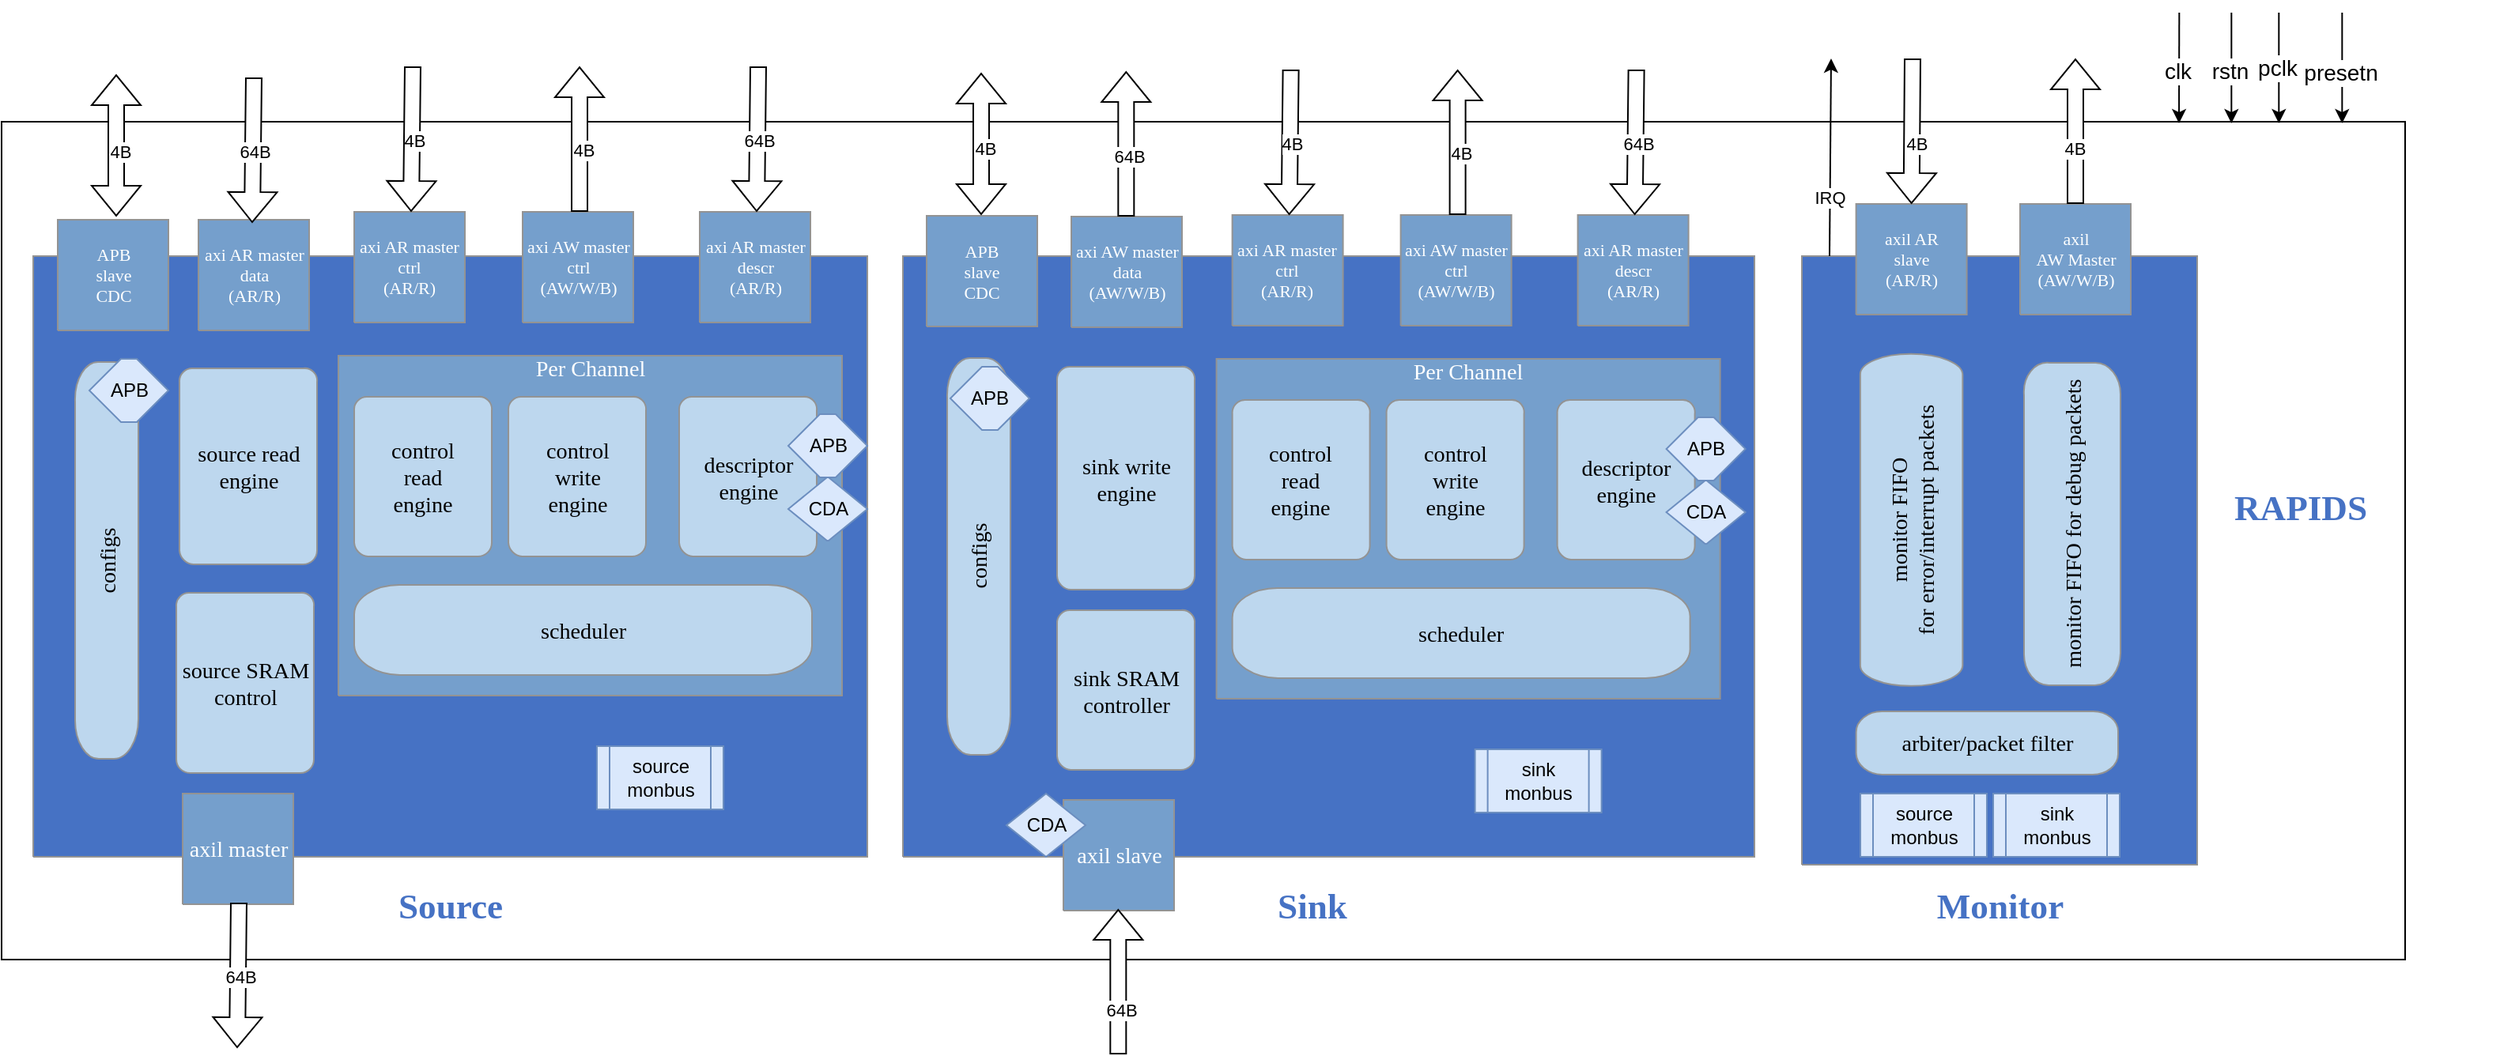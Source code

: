 <mxfile version="28.2.5" pages="11">
  <diagram name="rapids" id="source">
    <mxGraphModel dx="1681" dy="1017" grid="1" gridSize="10" guides="1" tooltips="1" connect="1" arrows="1" fold="1" page="1" pageScale="1" pageWidth="1100" pageHeight="850" math="0" shadow="0">
      <root>
        <mxCell id="0" />
        <mxCell id="1" parent="0" />
        <mxCell id="531CKS51g_UtDgsWichI-19" value="" style="rounded=0;whiteSpace=wrap;html=1;align=right;" parent="1" vertex="1">
          <mxGeometry x="380" y="130" width="1520" height="530" as="geometry" />
        </mxCell>
        <UserObject label="&lt;div style=&quot;font-size: 1px&quot;&gt;&lt;/div&gt;" tags="Background" id="BeKf-zJGhwm_JExfGcaX-33">
          <mxCell style="verticalAlign=middle;align=center;overflow=width;vsdxID=1001;fillColor=#4672c4;gradientColor=none;shape=stencil(nZBLDoAgDERP0z3SIyjew0SURgSD+Lu9kMZoXLhwN9O+tukAlrNpJg1SzDH4QW/URgNYgZTkjA4UkwJUgGXng+6DX1zLfmoymdXo17xh5zmRJ6Q42BWCfc2oJfdAr+Yv+AP9Cb7OJ3H/2JG1HNGz/84klThPVCc=);strokeColor=#939393;points=[[0.5,1,0],[1,0.5,0],[0.5,0,0],[0,0.5,0],[0.5,0.5,0]];labelBackgroundColor=none;rounded=0;html=1;whiteSpace=wrap;" parent="1" vertex="1">
            <mxGeometry x="950" y="215" width="538.5" height="380" as="geometry" />
          </mxCell>
        </UserObject>
        <UserObject label="&lt;div style=&quot;font-size: 1px&quot;&gt;&lt;font style=&quot;font-size:22.58px;font-family:Calibri;color:#4672c4;direction:ltr;letter-spacing:0px;line-height:120%;opacity:1&quot;&gt;&lt;b&gt;Source&lt;br/&gt;&lt;/b&gt;&lt;/font&gt;&lt;/div&gt;" tags="Background" id="17">
          <mxCell style="verticalAlign=middle;align=center;overflow=width;vsdxID=1017;fillColor=none;gradientColor=none;shape=stencil(nZBLDoAgDERP0z3SIyjew0SURgSD+Lu9kMZoXLhwN9O+tukAlrNpJg1SzDH4QW/URgNYgZTkjA4UkwJUgGXng+6DX1zLfmoymdXo17xh5zmRJ6Q42BWCfc2oJfdAr+Yv+AP9Cb7OJ3H/2JG1HNGz/84klThPVCc=);strokeColor=none;points=[];labelBackgroundColor=none;rounded=0;html=1;whiteSpace=wrap;" parent="1" vertex="1">
            <mxGeometry x="448.5" y="612" width="430" height="28" as="geometry" />
          </mxCell>
        </UserObject>
        <UserObject label="" tags="Connector" id="19">
          <mxCell parent="1" vertex="1" visible="0">
            <mxGeometry as="geometry" />
          </mxCell>
        </UserObject>
        <UserObject label="&lt;div style=&quot;font-size: 1px&quot;&gt;&lt;font style=&quot;font-size:22.58px;font-family:Calibri;color:#4672c4;direction:ltr;letter-spacing:0px;line-height:120%;opacity:1&quot;&gt;&lt;b&gt;Sink&lt;br/&gt;&lt;/b&gt;&lt;/font&gt;&lt;/div&gt;" tags="Background" id="VKDsVYtrnLsJYyqGqRM7-19">
          <mxCell style="verticalAlign=middle;align=center;overflow=width;vsdxID=1016;fillColor=none;gradientColor=none;shape=stencil(nZBLDoAgDERP0z3SIyjew0SURgSD+Lu9kMZoXLhwN9O+tukAlrNpJg1SzDH4QW/URgNYgZTkjA4UkwJUgGXng+6DX1zLfmoymdXo17xh5zmRJ6Q42BWCfc2oJfdAr+Yv+AP9Cb7OJ3H/2JG1HNGz/84klThPVCc=);strokeColor=none;points=[];labelBackgroundColor=none;rounded=0;html=1;whiteSpace=wrap;" parent="1" vertex="1">
            <mxGeometry x="978.5" y="612" width="460" height="28" as="geometry" />
          </mxCell>
        </UserObject>
        <UserObject label="&lt;div style=&quot;font-size: 1px&quot;&gt;&lt;/div&gt;" tags="Background" id="7pBaMaiFDK1A4nT118m3-19">
          <mxCell style="verticalAlign=middle;align=center;overflow=width;vsdxID=1000;fillColor=#4672c4;gradientColor=none;shape=stencil(nZBLDoAgDERP0z3SIyjew0SURgSD+Lu9kMZoXLhwN9O+tukAlrNpJg1SzDH4QW/URgNYgZTkjA4UkwJUgGXng+6DX1zLfmoymdXo17xh5zmRJ6Q42BWCfc2oJfdAr+Yv+AP9Cb7OJ3H/2JG1HNGz/84klThPVCc=);strokeColor=#939393;points=[[0.5,1,0],[1,0.5,0],[0.5,0,0],[0,0.5,0],[0.5,0.5,0]];labelBackgroundColor=none;rounded=0;html=1;whiteSpace=wrap;" parent="1" vertex="1">
            <mxGeometry x="1518.5" y="215" width="250" height="385" as="geometry" />
          </mxCell>
        </UserObject>
        <UserObject label="&lt;div style=&quot;font-size: 1px&quot;&gt;&lt;font style=&quot;font-size: 14.11px; font-family: Calibri; direction: ltr; letter-spacing: 0px; line-height: 120%; opacity: 1;&quot;&gt;monitor FIFO&lt;/font&gt;&lt;/div&gt;&lt;div style=&quot;font-size: 1px&quot;&gt;&lt;font style=&quot;font-size: 14.11px; font-family: Calibri; direction: ltr; letter-spacing: 0px; line-height: 120%; opacity: 1;&quot;&gt;for error/interrupt packets&lt;br&gt;&lt;/font&gt;&lt;/div&gt;" tags="Background" id="7pBaMaiFDK1A4nT118m3-20">
          <mxCell style="verticalAlign=middle;align=center;overflow=width;vsdxID=1001;fillColor=#bdd7ee;gradientColor=none;shape=stencil(xVTbDsIgDP0aHrcwqlOfvfwHcWwj4lg61Pn3Mll0iIvRGH1rew6U05YSWDYlrwVhtDGod+IkM1MSWBHGZFUKlMZaBNYElrlGUaA+VJnza94xO2uvj90NrTuXxmzSHWL07AIJpVd/49hKVgP2AuJZ+kU6x63FMHgL9vQpjSm4UOtfQG+MHo54K5sIteFG6sqBPaY4FiKyuaJc8cKDmpMQdRB+KmYk84iSJPGVTBYxTTwlYXF+JmUs9VNyMCEfc4MaTYMagd/tf/X6nU4DC2Y2nXsqRv/YD5S8+t/WuK+GXCrlNssQf1wlNuTWEKwv);strokeColor=#939393;points=[[1,0.5,0],[0.5,0.5,0],[0.5,0,0],[0.02,0.15,0],[0.98,0.15,0],[0.02,0.85,0],[0.98,0.85,0]];labelBackgroundColor=none;rounded=0;html=1;whiteSpace=wrap;fontColor=#000000;rotation=270;" parent="1" vertex="1">
            <mxGeometry x="1482.81" y="349.56" width="210" height="64.75" as="geometry" />
          </mxCell>
        </UserObject>
        <UserObject label="&lt;div style=&quot;font-size: 1px&quot;&gt;&lt;font style=&quot;font-size: 14.11px; font-family: Calibri; direction: ltr; letter-spacing: 0px; line-height: 120%; opacity: 1;&quot;&gt;monitor FIFO for debug packets&lt;br&gt;&lt;/font&gt;&lt;/div&gt;" tags="Background" id="7pBaMaiFDK1A4nT118m3-22">
          <mxCell style="verticalAlign=middle;align=center;overflow=width;vsdxID=1009;fillColor=#bdd7ee;gradientColor=none;shape=stencil(vVTbEoIgEP0aHmUQvNRzl/9gCpWJxFmp7O/DWZ2StKfGt70cdjmHZYnYtZVsFOGsdWAv6qHPriJiTzjXdaVAO28RcSBiV1hQJdhbfUa/kT2yt6723lfo8FzM+iOcPUcX/SNija4/sNu/YSWcfA5GLM23iIYBzjPKOIa6aYGxYC5okgyISHa6jcA66bStMT+gjYRSRb5dVBhZTlLtQ6nmKzxLJmzur5dmv/jEPOCTUC4mfAJ92FpUZvsukP4HMlQmC186pXk6UWZJ6hXEWRqxWS4xo+Er55Rtgqmd/QWrjOyv/+eN90IotDG4Tz7z4QLxIVw+4vAC);strokeColor=#939393;points=[[1,0.5,0],[0.5,0.5,0],[0.5,0,0],[0.03,0.08,0],[0.97,0.08,0],[0.03,0.92,0],[0.97,0.92,0]];labelBackgroundColor=none;rounded=0;html=1;whiteSpace=wrap;fontColor=#000000;rotation=270;" parent="1" vertex="1">
            <mxGeometry x="1587.5" y="354" width="204" height="61" as="geometry" />
          </mxCell>
        </UserObject>
        <UserObject label="&lt;div&gt;&lt;font style=&quot;font-family: Calibri; color: rgb(254, 255, 255); direction: ltr; letter-spacing: 0px; line-height: 120%; opacity: 1;&quot;&gt;axil AR&lt;/font&gt;&lt;/div&gt;&lt;div&gt;&lt;font style=&quot;font-family: Calibri; color: rgb(254, 255, 255); direction: ltr; letter-spacing: 0px; line-height: 120%; opacity: 1;&quot;&gt;slave&lt;br&gt;&lt;/font&gt;&lt;/div&gt;&lt;div&gt;&lt;font style=&quot;font-family: Calibri; color: rgb(254, 255, 255); direction: ltr; letter-spacing: 0px; line-height: 120%; opacity: 1;&quot;&gt;(AR/R)&lt;/font&gt;&lt;/div&gt;" tags="Background" id="7pBaMaiFDK1A4nT118m3-24">
          <mxCell style="verticalAlign=middle;align=center;overflow=width;vsdxID=1006;fillColor=#759fcc;gradientColor=none;shape=stencil(nZBLDoAgDERP0z3SIyjew0SURgSD+Lu9kMZoXLhwN9O+tukAlrNpJg1SzDH4QW/URgNYgZTkjA4UkwJUgGXng+6DX1zLfmoymdXo17xh5zmRJ6Q42BWCfc2oJfdAr+Yv+AP9Cb7OJ3H/2JG1HNGz/84klThPVCc=);strokeColor=#939393;points=[[0.5,1,0],[1,0.5,0],[0.5,0,0],[0,0.5,0],[0.5,0.5,0]];labelBackgroundColor=none;rounded=0;html=1;whiteSpace=wrap;fontSize=11;" parent="1" vertex="1">
            <mxGeometry x="1552.81" y="182" width="70" height="70" as="geometry" />
          </mxCell>
        </UserObject>
        <UserObject label="&lt;div&gt;&lt;font style=&quot;font-family: Calibri; color: rgb(254, 255, 255); direction: ltr; letter-spacing: 0px; line-height: 120%; opacity: 1;&quot;&gt;axil&lt;/font&gt;&lt;/div&gt;&lt;div&gt;&lt;font style=&quot;font-family: Calibri; color: rgb(254, 255, 255); direction: ltr; letter-spacing: 0px; line-height: 120%; opacity: 1;&quot;&gt;AW Master&lt;/font&gt;&lt;/div&gt;&lt;div&gt;&lt;font style=&quot;font-family: Calibri; color: rgb(254, 255, 255); direction: ltr; letter-spacing: 0px; line-height: 120%; opacity: 1;&quot;&gt;(AW/W/B)&lt;/font&gt;&lt;/div&gt;" tags="Background" id="7pBaMaiFDK1A4nT118m3-25">
          <mxCell style="verticalAlign=middle;align=center;overflow=width;vsdxID=1006;fillColor=#759fcc;gradientColor=none;shape=stencil(nZBLDoAgDERP0z3SIyjew0SURgSD+Lu9kMZoXLhwN9O+tukAlrNpJg1SzDH4QW/URgNYgZTkjA4UkwJUgGXng+6DX1zLfmoymdXo17xh5zmRJ6Q42BWCfc2oJfdAr+Yv+AP9Cb7OJ3H/2JG1HNGz/84klThPVCc=);strokeColor=#939393;points=[[0.5,1,0],[1,0.5,0],[0.5,0,0],[0,0.5,0],[0.5,0.5,0]];labelBackgroundColor=none;rounded=0;html=1;whiteSpace=wrap;fontSize=11;" parent="1" vertex="1">
            <mxGeometry x="1656.5" y="182" width="70" height="70" as="geometry" />
          </mxCell>
        </UserObject>
        <mxCell id="7pBaMaiFDK1A4nT118m3-26" value="source&lt;div&gt;monbus&lt;/div&gt;" style="shape=process;whiteSpace=wrap;html=1;backgroundOutline=1;fillColor=#dae8fc;strokeColor=#6c8ebf;" parent="1" vertex="1">
          <mxGeometry x="1555.5" y="555" width="80" height="40" as="geometry" />
        </mxCell>
        <mxCell id="7pBaMaiFDK1A4nT118m3-27" value="sink&lt;div&gt;monbus&lt;/div&gt;" style="shape=process;whiteSpace=wrap;html=1;backgroundOutline=1;fillColor=#dae8fc;strokeColor=#6c8ebf;" parent="1" vertex="1">
          <mxGeometry x="1639.5" y="555" width="80" height="40" as="geometry" />
        </mxCell>
        <UserObject label="&lt;div style=&quot;font-size: 1px&quot;&gt;&lt;font style=&quot;font-size:22.58px;font-family:Calibri;color:#4672c4;direction:ltr;letter-spacing:0px;line-height:120%;opacity:1&quot;&gt;&lt;b&gt;Monitor&lt;br&gt;&lt;/b&gt;&lt;/font&gt;&lt;/div&gt;" tags="Background" id="7pBaMaiFDK1A4nT118m3-28">
          <mxCell style="verticalAlign=middle;align=center;overflow=width;vsdxID=1016;fillColor=none;gradientColor=none;shape=stencil(nZBLDoAgDERP0z3SIyjew0SURgSD+Lu9kMZoXLhwN9O+tukAlrNpJg1SzDH4QW/URgNYgZTkjA4UkwJUgGXng+6DX1zLfmoymdXo17xh5zmRJ6Q42BWCfc2oJfdAr+Yv+AP9Cb7OJ3H/2JG1HNGz/84klThPVCc=);strokeColor=none;points=[];labelBackgroundColor=none;rounded=0;html=1;whiteSpace=wrap;" parent="1" vertex="1">
            <mxGeometry x="1518.5" y="612" width="250" height="28" as="geometry" />
          </mxCell>
        </UserObject>
        <mxCell id="7pBaMaiFDK1A4nT118m3-37" value="" style="shape=flexArrow;endArrow=classic;html=1;rounded=0;exitX=0.5;exitY=0;exitDx=0;exitDy=0;exitPerimeter=0;fillColor=default;" parent="1" source="7pBaMaiFDK1A4nT118m3-25" edge="1">
          <mxGeometry width="50" height="50" relative="1" as="geometry">
            <mxPoint x="1678.5" y="160" as="sourcePoint" />
            <mxPoint x="1691.5" y="90" as="targetPoint" />
          </mxGeometry>
        </mxCell>
        <mxCell id="7pBaMaiFDK1A4nT118m3-38" value="4B" style="edgeLabel;html=1;align=center;verticalAlign=middle;resizable=0;points=[];" parent="7pBaMaiFDK1A4nT118m3-37" vertex="1" connectable="0">
          <mxGeometry x="-0.304" y="1" relative="1" as="geometry">
            <mxPoint y="-3" as="offset" />
          </mxGeometry>
        </mxCell>
        <mxCell id="7pBaMaiFDK1A4nT118m3-39" value="" style="shape=flexArrow;endArrow=classic;html=1;rounded=0;entryX=0.5;entryY=0;entryDx=0;entryDy=0;entryPerimeter=0;fillColor=default;" parent="1" target="7pBaMaiFDK1A4nT118m3-24" edge="1">
          <mxGeometry width="50" height="50" relative="1" as="geometry">
            <mxPoint x="1588.5" y="90" as="sourcePoint" />
            <mxPoint x="1598.5" y="170" as="targetPoint" />
          </mxGeometry>
        </mxCell>
        <mxCell id="7pBaMaiFDK1A4nT118m3-40" value="4B" style="edgeLabel;html=1;align=center;verticalAlign=middle;resizable=0;points=[];" parent="7pBaMaiFDK1A4nT118m3-39" vertex="1" connectable="0">
          <mxGeometry x="0.021" y="3" relative="1" as="geometry">
            <mxPoint y="7" as="offset" />
          </mxGeometry>
        </mxCell>
        <UserObject label="&lt;div style=&quot;font-size: 1px&quot;&gt;&lt;font style=&quot;font-size: 14.11px; font-family: Calibri; direction: ltr; letter-spacing: 0px; line-height: 120%; opacity: 1;&quot;&gt;arbiter/packet filter&lt;br&gt;&lt;/font&gt;&lt;/div&gt;" tags="Background" id="7pBaMaiFDK1A4nT118m3-66">
          <mxCell style="verticalAlign=middle;align=center;overflow=width;vsdxID=1014;fillColor=#bdd7ee;gradientColor=none;shape=stencil(vZRLkoMgEIZPw1IK6UTJOo97UBNUaohYLUmc2w8WWolEXaXc9eOj27+FJnBsK9kowlnr0P6qp766isCJcK7rSqF23iJwJnAsLKoS7b2+Br+RPdlbN/voK3ThXMr6I5z9jW7wL4E1un5jD19jJf74HI4szUWgccCB0z2EUDctMBbMMprvBiKRnW4TtE46beuQH2gjsVSJb5cURpaTVPtUqvkIz4qJmwNQnq3p2R8iPSkVYqInmg/bSsps3wXR3yDjyYjPPy3yyWSWRr3BcJau2KyWlFGItOxe37r6uja5smvvzxuvhVBoY8I+ec/HC8SHwvKB8z8=);strokeColor=#939393;points=[[1,0.5,0],[0.5,0.5,0],[0.5,0,0],[0.03,0.1,0],[0.97,0.1,0],[0.03,0.9,0],[0.97,0.9,0]];labelBackgroundColor=none;rounded=0;html=1;whiteSpace=wrap;fontColor=#000000;" parent="1" vertex="1">
            <mxGeometry x="1552.81" y="503" width="165.69" height="40" as="geometry" />
          </mxCell>
        </UserObject>
        <UserObject label="&lt;div style=&quot;font-size: 1px&quot;&gt;&lt;font style=&quot;font-size:22.58px;font-family:Calibri;color:#4672c4;direction:ltr;letter-spacing:0px;line-height:120%;opacity:1&quot;&gt;&lt;b&gt;RAPIDS&lt;br&gt;&lt;/b&gt;&lt;/font&gt;&lt;/div&gt;" tags="Background" id="BeKf-zJGhwm_JExfGcaX-19">
          <mxCell style="verticalAlign=middle;align=center;overflow=width;vsdxID=1016;fillColor=none;gradientColor=none;shape=stencil(nZBLDoAgDERP0z3SIyjew0SURgSD+Lu9kMZoXLhwN9O+tukAlrNpJg1SzDH4QW/URgNYgZTkjA4UkwJUgGXng+6DX1zLfmoymdXo17xh5zmRJ6Q42BWCfc2oJfdAr+Yv+AP9Cb7OJ3H/2JG1HNGz/84klThPVCc=);strokeColor=none;points=[];labelBackgroundColor=none;rounded=0;html=1;whiteSpace=wrap;" parent="1" vertex="1">
            <mxGeometry x="1709" y="359.5" width="250" height="28" as="geometry" />
          </mxCell>
        </UserObject>
        <mxCell id="BeKf-zJGhwm_JExfGcaX-30" value="" style="group" parent="1" vertex="1" connectable="0">
          <mxGeometry x="965" y="99" width="70" height="431.5" as="geometry" />
        </mxCell>
        <UserObject label="&lt;div&gt;&lt;font face=&quot;Calibri&quot; color=&quot;#feffff&quot;&gt;APB&lt;/font&gt;&lt;/div&gt;&lt;div&gt;&lt;font style=&quot;font-family: Calibri; color: rgb(254, 255, 255); direction: ltr; letter-spacing: 0px; line-height: 13.2px; opacity: 1;&quot;&gt;slave&lt;/font&gt;&lt;/div&gt;&lt;div&gt;&lt;font style=&quot;font-family: Calibri; color: rgb(254, 255, 255); direction: ltr; letter-spacing: 0px; line-height: 13.2px; opacity: 1;&quot;&gt;CDC&lt;/font&gt;&lt;/div&gt;" tags="Background" id="VKDsVYtrnLsJYyqGqRM7-32">
          <mxCell style="verticalAlign=middle;align=center;overflow=width;vsdxID=1006;fillColor=#759fcc;gradientColor=none;shape=stencil(nZBLDoAgDERP0z3SIyjew0SURgSD+Lu9kMZoXLhwN9O+tukAlrNpJg1SzDH4QW/URgNYgZTkjA4UkwJUgGXng+6DX1zLfmoymdXo17xh5zmRJ6Q42BWCfc2oJfdAr+Yv+AP9Cb7OJ3H/2JG1HNGz/84klThPVCc=);strokeColor=#939393;points=[[0.5,1,0],[1,0.5,0],[0.5,0,0],[0,0.5,0],[0.5,0.5,0]];labelBackgroundColor=none;rounded=0;html=1;whiteSpace=wrap;fontSize=11;" parent="BeKf-zJGhwm_JExfGcaX-30" vertex="1">
            <mxGeometry y="90.5" width="70" height="70" as="geometry" />
          </mxCell>
        </UserObject>
        <UserObject label="&lt;div style=&quot;font-size: 1px&quot;&gt;&lt;font style=&quot;font-size: 14.11px; font-family: Calibri; direction: ltr; letter-spacing: 0px; line-height: 120%; opacity: 1;&quot;&gt;configs&lt;br&gt;&lt;/font&gt;&lt;/div&gt;" tags="Background" id="VKDsVYtrnLsJYyqGqRM7-33">
          <mxCell style="verticalAlign=middle;align=center;overflow=width;vsdxID=1015;fillColor=#bdd7ee;gradientColor=none;shape=stencil(vVTLcsMgDPwajmYwZPw4p8l/MA22mVLjkWnj/n3wyElj1fSU8U2PRWIXIaaOY6cHw6QYA/gPc7WX0DH1xqS0fWfAhmgxdWLq2HgwLfiv/oL+oGfkbH3677nChOdyMR+R4ufuon9GrLP9E7Z+GVbDe8zB4w5cVAiHBa9qLnIMTesK94pFztUCyPRkxwx80MH6HtML2GloTRbbZY3T7So1Xo0Z/oQ3ydDequJlmk7NDwVhU/BizYbII/Zistk3wfkVSKpMKYkyJVUmofQO2iTmKzmy9JErXh/IyG7+gV0G9r/fF43fddBY53CbPOfp+oghXD3qdAM=);strokeColor=#939393;points=[[1,0.5,0],[0.5,0.5,0],[0.5,0,0],[0.03,0.11,0],[0.97,0.11,0],[0.03,0.89,0],[0.97,0.89,0]];labelBackgroundColor=none;rounded=0;html=1;whiteSpace=wrap;rotation=270;fontColor=#000000;" parent="BeKf-zJGhwm_JExfGcaX-30" vertex="1">
            <mxGeometry x="-92.5" y="286" width="251" height="40" as="geometry" />
          </mxCell>
        </UserObject>
        <mxCell id="7pBaMaiFDK1A4nT118m3-33" value="" style="shape=flexArrow;endArrow=classic;startArrow=classic;html=1;rounded=0;fillColor=default;" parent="BeKf-zJGhwm_JExfGcaX-30" edge="1">
          <mxGeometry width="100" height="100" relative="1" as="geometry">
            <mxPoint x="34.5" y="90" as="sourcePoint" />
            <mxPoint x="34.5" as="targetPoint" />
          </mxGeometry>
        </mxCell>
        <mxCell id="7pBaMaiFDK1A4nT118m3-34" value="4B" style="edgeLabel;html=1;align=center;verticalAlign=middle;resizable=0;points=[];" parent="7pBaMaiFDK1A4nT118m3-33" vertex="1" connectable="0">
          <mxGeometry x="-0.243" y="-2" relative="1" as="geometry">
            <mxPoint y="-8" as="offset" />
          </mxGeometry>
        </mxCell>
        <mxCell id="BeKf-zJGhwm_JExfGcaX-31" value="" style="group" parent="1" vertex="1" connectable="0">
          <mxGeometry x="1015.5" y="98" width="119" height="622" as="geometry" />
        </mxCell>
        <UserObject label="&lt;div&gt;&lt;font style=&quot;font-family: Calibri; color: rgb(254, 255, 255); direction: ltr; letter-spacing: 0px; line-height: 120%; opacity: 1;&quot;&gt;axi AW master&lt;br&gt;data&lt;br&gt;&lt;/font&gt;&lt;/div&gt;&lt;div&gt;&lt;font style=&quot;font-family: Calibri; color: rgb(254, 255, 255); direction: ltr; letter-spacing: 0px; line-height: 120%; opacity: 1;&quot;&gt;(AW/W/B)&lt;/font&gt;&lt;/div&gt;" tags="Background" id="VKDsVYtrnLsJYyqGqRM7-24">
          <mxCell style="verticalAlign=middle;align=center;overflow=width;vsdxID=1024;fillColor=#759fcc;gradientColor=none;shape=stencil(nZBLDoAgDERP0z3SIyjew0SURgSD+Lu9kMZoXLhwN9O+tukAlrNpJg1SzDH4QW/URgNYgZTkjA4UkwJUgGXng+6DX1zLfmoymdXo17xh5zmRJ6Q42BWCfc2oJfdAr+Yv+AP9Cb7OJ3H/2JG1HNGz/84klThPVCc=);strokeColor=#939393;points=[[0.5,1,0],[1,0.5,0],[0.5,0,0],[0,0.5,0],[0.5,0.5,0]];labelBackgroundColor=none;rounded=0;html=1;whiteSpace=wrap;fontSize=11;" parent="BeKf-zJGhwm_JExfGcaX-31" vertex="1">
            <mxGeometry x="41" y="92" width="70" height="70" as="geometry" />
          </mxCell>
        </UserObject>
        <UserObject label="&lt;div style=&quot;font-size: 1px&quot;&gt;&lt;font style=&quot;font-size:14.11px;font-family:Calibri;color:#feffff;direction:ltr;letter-spacing:0px;line-height:120%;opacity:1&quot;&gt;axil slave&lt;br&gt;&lt;/font&gt;&lt;/div&gt;" tags="Background" id="VKDsVYtrnLsJYyqGqRM7-26">
          <mxCell style="verticalAlign=middle;align=center;overflow=width;vsdxID=1026;fillColor=#759fcc;gradientColor=none;shape=stencil(nZBLDoAgDERP0z3SIyjew0SURgSD+Lu9kMZoXLhwN9O+tukAlrNpJg1SzDH4QW/URgNYgZTkjA4UkwJUgGXng+6DX1zLfmoymdXo17xh5zmRJ6Q42BWCfc2oJfdAr+Yv+AP9Cb7OJ3H/2JG1HNGz/84klThPVCc=);strokeColor=#939393;points=[[0.5,1,0],[1,0.5,0],[0.5,0,0],[0,0.5,0],[0.5,0.5,0]];labelBackgroundColor=none;rounded=0;html=1;whiteSpace=wrap;" parent="BeKf-zJGhwm_JExfGcaX-31" vertex="1">
            <mxGeometry x="36" y="461" width="70" height="70" as="geometry" />
          </mxCell>
        </UserObject>
        <UserObject label="&lt;div style=&quot;font-size: 1px&quot;&gt;&lt;font style=&quot;font-size: 14.11px; font-family: Calibri; direction: ltr; letter-spacing: 0px; line-height: 120%; opacity: 1;&quot;&gt;sink write&lt;br&gt;engine&lt;br&gt;&lt;/font&gt;&lt;/div&gt;" tags="Background" id="VKDsVYtrnLsJYyqGqRM7-28">
          <mxCell style="verticalAlign=middle;align=center;overflow=width;vsdxID=1030;fillColor=#bdd7ee;gradientColor=none;shape=stencil(vVTbcoMgEP0aHmUQotHnXP6DaVCZEnFW0ti/L86aNhDpU8a3vRx2OYdliTiMnRwU4Wx0YD/VXV9cR8SRcK77ToF23iLiRMShsaBasLf+gv4gZ+RsXe3XXGHCczmbj3D2/XDRPyPW6P4JW78NK+HD5+D3DpTXCIcFX1JRYmQKCzwK1oJWfEFkctJjBtZJp22P+QVtJLQq8+2yxsg2SI13pYaX8CqZuHlJ8ypNp6YsD9kUtNgHbCJ12FZEVvsmKL8DGQsjXoTZh8+c0HkDaVLjlZrYooontthFE7v6AzYZ1//+njf+lkGjjcFd8pyPl4cP4eIRpx8=);strokeColor=#939393;points=[[1,0.5,0],[0.5,0.5,0],[0.5,0,0],[0.03,0.02,0],[0.97,0.02,0],[0.03,0.98,0],[0.97,0.98,0]];labelBackgroundColor=none;rounded=0;html=1;whiteSpace=wrap;fontColor=#000000;" parent="BeKf-zJGhwm_JExfGcaX-31" vertex="1">
            <mxGeometry x="32" y="187" width="87" height="141" as="geometry" />
          </mxCell>
        </UserObject>
        <UserObject label="&lt;div style=&quot;font-size: 1px&quot;&gt;&lt;font style=&quot;font-size: 14.11px; font-family: Calibri; direction: ltr; letter-spacing: 0px; line-height: 120%; opacity: 1;&quot;&gt;sink SRAM controller&lt;br&gt;&lt;/font&gt;&lt;/div&gt;" tags="Background" id="VKDsVYtrnLsJYyqGqRM7-30">
          <mxCell style="verticalAlign=middle;align=center;overflow=width;vsdxID=1034;fillColor=#bdd7ee;gradientColor=none;shape=stencil(vVTbkoMgDP0aHmUQtlaeu93/YFpUZllxIm3t3xcn2i2s7lPHt1wOCedMEiIOfaM6TTjrPbhvfTNn3xDxSTg3baPB+GARcSTiUDnQNbhLe0a/UyNytH7cdaww4LucjU84u88u+l+ItaZ9wcq3YRWcQg6ef6CMIxwmfEmLHCNDXGAuKHP6MSMyNZg+A+eVN67F/IS2CmqdhXZZZVUdpfqb1t2f8CKZtHlJd3KdjqQsj9ns6X4XsUnUYVsRWey7QvkdyFQYkQhTPqUaIkqpzhtIszZeaxNbyphKIFckE7u4AZuM63+7F4zfY1AZa/GWvObT4xFCeHjE8QE=);strokeColor=#939393;points=[[0.03,0.03,0],[0.97,0.03,0],[0.03,0.97,0],[0.97,0.97,0]];labelBackgroundColor=none;rounded=0;html=1;whiteSpace=wrap;fontColor=#000000;" parent="BeKf-zJGhwm_JExfGcaX-31" vertex="1">
            <mxGeometry x="32" y="341" width="87" height="101" as="geometry" />
          </mxCell>
        </UserObject>
        <mxCell id="VKDsVYtrnLsJYyqGqRM7-35" value="CDA" style="shape=hexagon;perimeter=hexagonPerimeter2;whiteSpace=wrap;html=1;fixedSize=1;fillColor=#dae8fc;strokeColor=#6c8ebf;size=27.5;" parent="BeKf-zJGhwm_JExfGcaX-31" vertex="1">
          <mxGeometry y="457" width="50" height="40" as="geometry" />
        </mxCell>
        <mxCell id="7pBaMaiFDK1A4nT118m3-59" value="" style="shape=flexArrow;endArrow=classic;html=1;rounded=0;fillColor=default;" parent="BeKf-zJGhwm_JExfGcaX-31" edge="1">
          <mxGeometry width="50" height="50" relative="1" as="geometry">
            <mxPoint x="75.66" y="92" as="sourcePoint" />
            <mxPoint x="75.66" as="targetPoint" />
          </mxGeometry>
        </mxCell>
        <mxCell id="7pBaMaiFDK1A4nT118m3-60" value="64B" style="edgeLabel;html=1;align=center;verticalAlign=middle;resizable=0;points=[];" parent="7pBaMaiFDK1A4nT118m3-59" vertex="1" connectable="0">
          <mxGeometry x="-0.382" y="-2" relative="1" as="geometry">
            <mxPoint y="-10" as="offset" />
          </mxGeometry>
        </mxCell>
        <mxCell id="7pBaMaiFDK1A4nT118m3-64" value="" style="shape=flexArrow;endArrow=classic;html=1;rounded=0;fillColor=default;" parent="BeKf-zJGhwm_JExfGcaX-31" edge="1">
          <mxGeometry width="50" height="50" relative="1" as="geometry">
            <mxPoint x="70.66" y="622" as="sourcePoint" />
            <mxPoint x="70.66" y="530" as="targetPoint" />
          </mxGeometry>
        </mxCell>
        <mxCell id="7pBaMaiFDK1A4nT118m3-65" value="64B" style="edgeLabel;html=1;align=center;verticalAlign=middle;resizable=0;points=[];" parent="7pBaMaiFDK1A4nT118m3-64" vertex="1" connectable="0">
          <mxGeometry x="-0.382" y="-2" relative="1" as="geometry">
            <mxPoint as="offset" />
          </mxGeometry>
        </mxCell>
        <mxCell id="BeKf-zJGhwm_JExfGcaX-51" value="APB" style="shape=hexagon;perimeter=hexagonPerimeter2;whiteSpace=wrap;html=1;fixedSize=1;fillColor=#dae8fc;strokeColor=#6c8ebf;" parent="BeKf-zJGhwm_JExfGcaX-31" vertex="1">
          <mxGeometry x="-35.5" y="187" width="50" height="40" as="geometry" />
        </mxCell>
        <UserObject label="&lt;div style=&quot;font-size: 1px&quot;&gt;&lt;font style=&quot;font-size:14.11px;font-family:Calibri;color:#feffff;direction:ltr;letter-spacing:0px;line-height:120%;opacity:1&quot;&gt;Per Channel&lt;br/&gt;&lt;/font&gt;&lt;/div&gt;" tags="Background" id="BeKf-zJGhwm_JExfGcaX-34">
          <mxCell style="verticalAlign=top;align=center;overflow=width;vsdxID=1020;fillColor=#759fcc;gradientColor=none;shape=stencil(nZBLDoAgDERP0z3SIyjew0SURgSD+Lu9kMZoXLhwN9O+tukAlrNpJg1SzDH4QW/URgNYgZTkjA4UkwJUgGXng+6DX1zLfmoymdXo17xh5zmRJ6Q42BWCfc2oJfdAr+Yv+AP9Cb7OJ3H/2JG1HNGz/84klThPVCc=);strokeColor=#939393;points=[[0.5,1,0],[1,0.5,0],[0.5,0,0],[0,0.5,0],[0.5,0.5,0]];labelBackgroundColor=none;rounded=0;html=1;whiteSpace=wrap;" parent="1" vertex="1">
            <mxGeometry x="1148.31" y="280" width="318.5" height="215" as="geometry" />
          </mxCell>
        </UserObject>
        <UserObject label="&lt;div&gt;&lt;font style=&quot;font-family: Calibri; color: rgb(254, 255, 255); direction: ltr; letter-spacing: 0px; line-height: 120%; opacity: 1;&quot;&gt;axi AR master&lt;br&gt;descr&lt;br&gt;&lt;/font&gt;&lt;/div&gt;&lt;div&gt;&lt;font style=&quot;font-family: Calibri; color: rgb(254, 255, 255); direction: ltr; letter-spacing: 0px; line-height: 120%; opacity: 1;&quot;&gt;(AR/R)&lt;/font&gt;&lt;/div&gt;" tags="Background" id="BeKf-zJGhwm_JExfGcaX-35">
          <mxCell style="verticalAlign=middle;align=center;overflow=width;vsdxID=1002;fillColor=#759fcc;gradientColor=none;shape=stencil(nZBLDoAgDERP0z3SIyjew0SURgSD+Lu9kMZoXLhwN9O+tukAlrNpJg1SzDH4QW/URgNYgZTkjA4UkwJUgGXng+6DX1zLfmoymdXo17xh5zmRJ6Q42BWCfc2oJfdAr+Yv+AP9Cb7OJ3H/2JG1HNGz/84klThPVCc=);strokeColor=#939393;points=[[0.5,1,0],[1,0.5,0],[0.5,0,0],[0,0.5,0],[0.5,0.5,0]];labelBackgroundColor=none;rounded=0;html=1;whiteSpace=wrap;fontSize=11;" parent="1" vertex="1">
            <mxGeometry x="1376.81" y="189" width="70" height="70" as="geometry" />
          </mxCell>
        </UserObject>
        <UserObject label="&lt;div&gt;&lt;font style=&quot;font-family: Calibri; color: rgb(254, 255, 255); direction: ltr; letter-spacing: 0px; line-height: 120%; opacity: 1;&quot;&gt;axi AW master&lt;br&gt;ctrl&lt;br&gt;&lt;/font&gt;&lt;/div&gt;&lt;div&gt;&lt;font style=&quot;font-family: Calibri; color: rgb(254, 255, 255); direction: ltr; letter-spacing: 0px; line-height: 120%; opacity: 1;&quot;&gt;(AW/W/B)&lt;/font&gt;&lt;/div&gt;" tags="Background" id="BeKf-zJGhwm_JExfGcaX-36">
          <mxCell style="verticalAlign=middle;align=center;overflow=width;vsdxID=1004;fillColor=#759fcc;gradientColor=none;shape=stencil(nZBLDoAgDERP0z3SIyjew0SURgSD+Lu9kMZoXLhwN9O+tukAlrNpJg1SzDH4QW/URgNYgZTkjA4UkwJUgGXng+6DX1zLfmoymdXo17xh5zmRJ6Q42BWCfc2oJfdAr+Yv+AP9Cb7OJ3H/2JG1HNGz/84klThPVCc=);strokeColor=#939393;points=[[0.5,1,0],[1,0.5,0],[0.5,0,0],[0,0.5,0],[0.5,0.5,0]];labelBackgroundColor=none;rounded=0;html=1;whiteSpace=wrap;fontSize=11;" parent="1" vertex="1">
            <mxGeometry x="1264.81" y="189" width="70" height="70" as="geometry" />
          </mxCell>
        </UserObject>
        <UserObject label="&lt;div style=&quot;font-size: 1px&quot;&gt;&lt;font style=&quot;font-size: 14.11px; font-family: Calibri; direction: ltr; letter-spacing: 0px; line-height: 120%; opacity: 1;&quot;&gt;descriptor&lt;br&gt;engine&lt;br&gt;&lt;/font&gt;&lt;/div&gt;" tags="Background" id="BeKf-zJGhwm_JExfGcaX-37">
          <mxCell style="verticalAlign=middle;align=center;overflow=width;vsdxID=1008;fillColor=#bdd7ee;gradientColor=none;shape=stencil(vVTbkoMgDP0aHmUQtlaeu93/YFpUZllxIm3t3xcn2i2s7lPHt1wOCedMEiIOfaM6TTjrPbhvfTNn3xDxSTg3baPB+GARcSTiUDnQNbhLe0a/UyNytH7cdaww4LucjU84u88u+l+ItaZ9wcq3YRWcQg6ef6CMIxwmfEmLHCNDXGAuKHP6MSMyNZg+A+eVN67F/IS2CmqdhXZZZVUdpfqb1t2f8CKZtHlJd3KdjqQsj9ns6X4XsUnUYVsRWey7QvkdyFQYkQhTPqUaIkqpzhtIszZeaxNbyphKIFckE7u4AZuM63+7F4zfY1AZa/GWvObT4xFCeHjE8QE=);strokeColor=#939393;points=[[0.03,0.03,0],[0.97,0.03,0],[0.03,0.97,0],[0.97,0.97,0]];labelBackgroundColor=none;rounded=0;html=1;whiteSpace=wrap;fontColor=#000000;" parent="1" vertex="1">
            <mxGeometry x="1363.81" y="306" width="87" height="101" as="geometry" />
          </mxCell>
        </UserObject>
        <UserObject label="&lt;div style=&quot;font-size: 1px&quot;&gt;&lt;font style=&quot;font-size: 14.11px; font-family: Calibri; direction: ltr; letter-spacing: 0px; line-height: 120%; opacity: 1;&quot;&gt;control&lt;br&gt;write&lt;br&gt;engine&lt;br&gt;&lt;/font&gt;&lt;/div&gt;" tags="Background" id="BeKf-zJGhwm_JExfGcaX-38">
          <mxCell style="verticalAlign=middle;align=center;overflow=width;vsdxID=1010;fillColor=#bdd7ee;gradientColor=none;shape=stencil(vVTbkoMgDP0aHmUQtlaeu93/YFpUZllxIm3t3xcn2i2s7lPHt1wOCedMEiIOfaM6TTjrPbhvfTNn3xDxSTg3baPB+GARcSTiUDnQNbhLe0a/UyNytH7cdaww4LucjU84u88u+l+ItaZ9wcq3YRWcQg6ef6CMIxwmfEmLHCNDXGAuKHP6MSMyNZg+A+eVN67F/IS2CmqdhXZZZVUdpfqb1t2f8CKZtHlJd3KdjqQsj9ns6X4XsUnUYVsRWey7QvkdyFQYkQhTPqUaIkqpzhtIszZeaxNbyphKIFckE7u4AZuM63+7F4zfY1AZa/GWvObT4xFCeHjE8QE=);strokeColor=#939393;points=[[0.03,0.03,0],[0.97,0.03,0],[0.03,0.97,0],[0.97,0.97,0]];labelBackgroundColor=none;rounded=0;html=1;whiteSpace=wrap;fontColor=#000000;" parent="1" vertex="1">
            <mxGeometry x="1255.81" y="306" width="87" height="101" as="geometry" />
          </mxCell>
        </UserObject>
        <UserObject label="&lt;div style=&quot;font-size: 1px&quot;&gt;&lt;font style=&quot;font-size: 14.11px; font-family: Calibri; direction: ltr; letter-spacing: 0px; line-height: 120%; opacity: 1;&quot;&gt;scheduler&lt;br&gt;&lt;/font&gt;&lt;/div&gt;" tags="Background" id="BeKf-zJGhwm_JExfGcaX-39">
          <mxCell style="verticalAlign=middle;align=center;overflow=width;vsdxID=1014;fillColor=#bdd7ee;gradientColor=none;shape=stencil(vZRLkoMgEIZPw1IK6UTJOo97UBNUaohYLUmc2w8WWolEXaXc9eOj27+FJnBsK9kowlnr0P6qp766isCJcK7rSqF23iJwJnAsLKoS7b2+Br+RPdlbN/voK3ThXMr6I5z9jW7wL4E1un5jD19jJf74HI4szUWgccCB0z2EUDctMBbMMprvBiKRnW4TtE46beuQH2gjsVSJb5cURpaTVPtUqvkIz4qJmwNQnq3p2R8iPSkVYqInmg/bSsps3wXR3yDjyYjPPy3yyWSWRr3BcJau2KyWlFGItOxe37r6uja5smvvzxuvhVBoY8I+ec/HC8SHwvKB8z8=);strokeColor=#939393;points=[[1,0.5,0],[0.5,0.5,0],[0.5,0,0],[0.03,0.1,0],[0.97,0.1,0],[0.03,0.9,0],[0.97,0.9,0]];labelBackgroundColor=none;rounded=0;html=1;whiteSpace=wrap;fontColor=#000000;" parent="1" vertex="1">
            <mxGeometry x="1158.31" y="425" width="289.5" height="57" as="geometry" />
          </mxCell>
        </UserObject>
        <mxCell id="BeKf-zJGhwm_JExfGcaX-40" value="CDA" style="shape=hexagon;perimeter=hexagonPerimeter2;whiteSpace=wrap;html=1;fixedSize=1;fillColor=#dae8fc;strokeColor=#6c8ebf;size=24.5;" parent="1" vertex="1">
          <mxGeometry x="1432.81" y="357" width="50" height="40" as="geometry" />
        </mxCell>
        <mxCell id="BeKf-zJGhwm_JExfGcaX-41" value="APB" style="shape=hexagon;perimeter=hexagonPerimeter2;whiteSpace=wrap;html=1;fixedSize=1;fillColor=#dae8fc;strokeColor=#6c8ebf;" parent="1" vertex="1">
          <mxGeometry x="1432.81" y="317" width="50" height="40" as="geometry" />
        </mxCell>
        <mxCell id="BeKf-zJGhwm_JExfGcaX-42" value="sink&lt;div&gt;monbus&lt;/div&gt;" style="shape=process;whiteSpace=wrap;html=1;backgroundOutline=1;fillColor=#dae8fc;strokeColor=#6c8ebf;" parent="1" vertex="1">
          <mxGeometry x="1311.81" y="527" width="80" height="40" as="geometry" />
        </mxCell>
        <mxCell id="BeKf-zJGhwm_JExfGcaX-43" value="" style="shape=flexArrow;endArrow=classic;html=1;rounded=0;entryX=0.5;entryY=0;entryDx=0;entryDy=0;entryPerimeter=0;fillColor=default;" parent="1" edge="1">
          <mxGeometry width="50" height="50" relative="1" as="geometry">
            <mxPoint x="1413.81" y="97" as="sourcePoint" />
            <mxPoint x="1412.81" y="189" as="targetPoint" />
          </mxGeometry>
        </mxCell>
        <mxCell id="BeKf-zJGhwm_JExfGcaX-44" value="64B" style="edgeLabel;html=1;align=center;verticalAlign=middle;resizable=0;points=[];" parent="BeKf-zJGhwm_JExfGcaX-43" vertex="1" connectable="0">
          <mxGeometry x="0.021" y="1" relative="1" as="geometry">
            <mxPoint as="offset" />
          </mxGeometry>
        </mxCell>
        <mxCell id="BeKf-zJGhwm_JExfGcaX-45" value="" style="shape=flexArrow;endArrow=classic;html=1;rounded=0;fillColor=default;" parent="1" edge="1">
          <mxGeometry width="50" height="50" relative="1" as="geometry">
            <mxPoint x="1300.81" y="189" as="sourcePoint" />
            <mxPoint x="1300.81" y="97" as="targetPoint" />
          </mxGeometry>
        </mxCell>
        <mxCell id="BeKf-zJGhwm_JExfGcaX-46" value="4B" style="edgeLabel;html=1;align=center;verticalAlign=middle;resizable=0;points=[];" parent="BeKf-zJGhwm_JExfGcaX-45" vertex="1" connectable="0">
          <mxGeometry x="-0.382" y="-2" relative="1" as="geometry">
            <mxPoint y="-11" as="offset" />
          </mxGeometry>
        </mxCell>
        <UserObject label="&lt;div style=&quot;font-size: 1px&quot;&gt;&lt;font style=&quot;font-size: 14.11px; font-family: Calibri; direction: ltr; letter-spacing: 0px; line-height: 120%; opacity: 1;&quot;&gt;control&lt;br&gt;read&lt;br&gt;engine&lt;br&gt;&lt;/font&gt;&lt;/div&gt;" tags="Background" id="BeKf-zJGhwm_JExfGcaX-47">
          <mxCell style="verticalAlign=middle;align=center;overflow=width;vsdxID=1010;fillColor=#bdd7ee;gradientColor=none;shape=stencil(vVTbkoMgDP0aHmUQtlaeu93/YFpUZllxIm3t3xcn2i2s7lPHt1wOCedMEiIOfaM6TTjrPbhvfTNn3xDxSTg3baPB+GARcSTiUDnQNbhLe0a/UyNytH7cdaww4LucjU84u88u+l+ItaZ9wcq3YRWcQg6ef6CMIxwmfEmLHCNDXGAuKHP6MSMyNZg+A+eVN67F/IS2CmqdhXZZZVUdpfqb1t2f8CKZtHlJd3KdjqQsj9ns6X4XsUnUYVsRWey7QvkdyFQYkQhTPqUaIkqpzhtIszZeaxNbyphKIFckE7u4AZuM63+7F4zfY1AZa/GWvObT4xFCeHjE8QE=);strokeColor=#939393;points=[[0.03,0.03,0],[0.97,0.03,0],[0.03,0.97,0],[0.97,0.97,0]];labelBackgroundColor=none;rounded=0;html=1;whiteSpace=wrap;fontColor=#000000;" parent="1" vertex="1">
            <mxGeometry x="1158.31" y="306" width="87" height="101" as="geometry" />
          </mxCell>
        </UserObject>
        <UserObject label="&lt;div&gt;&lt;font style=&quot;font-family: Calibri; color: rgb(254, 255, 255); direction: ltr; letter-spacing: 0px; line-height: 120%; opacity: 1;&quot;&gt;axi AR master&lt;br&gt;ctrl&lt;/font&gt;&lt;/div&gt;&lt;div&gt;&lt;font style=&quot;font-family: Calibri; color: rgb(254, 255, 255); direction: ltr; letter-spacing: 0px; line-height: 120%; opacity: 1;&quot;&gt;(AR/R)&lt;/font&gt;&lt;/div&gt;" tags="Background" id="BeKf-zJGhwm_JExfGcaX-48">
          <mxCell style="verticalAlign=middle;align=center;overflow=width;vsdxID=1002;fillColor=#759fcc;gradientColor=none;shape=stencil(nZBLDoAgDERP0z3SIyjew0SURgSD+Lu9kMZoXLhwN9O+tukAlrNpJg1SzDH4QW/URgNYgZTkjA4UkwJUgGXng+6DX1zLfmoymdXo17xh5zmRJ6Q42BWCfc2oJfdAr+Yv+AP9Cb7OJ3H/2JG1HNGz/84klThPVCc=);strokeColor=#939393;points=[[0.5,1,0],[1,0.5,0],[0.5,0,0],[0,0.5,0],[0.5,0.5,0]];labelBackgroundColor=none;rounded=0;html=1;whiteSpace=wrap;fontSize=11;" parent="1" vertex="1">
            <mxGeometry x="1158.31" y="189" width="70" height="70" as="geometry" />
          </mxCell>
        </UserObject>
        <mxCell id="BeKf-zJGhwm_JExfGcaX-49" value="" style="shape=flexArrow;endArrow=classic;html=1;rounded=0;entryX=0.5;entryY=0;entryDx=0;entryDy=0;entryPerimeter=0;fillColor=default;" parent="1" edge="1">
          <mxGeometry width="50" height="50" relative="1" as="geometry">
            <mxPoint x="1195.31" y="97" as="sourcePoint" />
            <mxPoint x="1194.31" y="189" as="targetPoint" />
          </mxGeometry>
        </mxCell>
        <mxCell id="BeKf-zJGhwm_JExfGcaX-50" value="4B" style="edgeLabel;html=1;align=center;verticalAlign=middle;resizable=0;points=[];" parent="BeKf-zJGhwm_JExfGcaX-49" vertex="1" connectable="0">
          <mxGeometry x="0.021" y="1" relative="1" as="geometry">
            <mxPoint as="offset" />
          </mxGeometry>
        </mxCell>
        <UserObject label="&lt;div style=&quot;font-size: 1px&quot;&gt;&lt;/div&gt;" tags="Background" id="2">
          <mxCell style="verticalAlign=middle;align=center;overflow=width;vsdxID=1001;fillColor=#4672c4;gradientColor=none;shape=stencil(nZBLDoAgDERP0z3SIyjew0SURgSD+Lu9kMZoXLhwN9O+tukAlrNpJg1SzDH4QW/URgNYgZTkjA4UkwJUgGXng+6DX1zLfmoymdXo17xh5zmRJ6Q42BWCfc2oJfdAr+Yv+AP9Cb7OJ3H/2JG1HNGz/84klThPVCc=);strokeColor=#939393;points=[[0.5,1,0],[1,0.5,0],[0.5,0,0],[0,0.5,0],[0.5,0.5,0]];labelBackgroundColor=none;rounded=0;html=1;whiteSpace=wrap;" parent="1" vertex="1">
            <mxGeometry x="400" y="215" width="527.5" height="380" as="geometry" />
          </mxCell>
        </UserObject>
        <UserObject label="&lt;div style=&quot;font-size: 1px&quot;&gt;&lt;font style=&quot;font-size:14.11px;font-family:Calibri;color:#feffff;direction:ltr;letter-spacing:0px;line-height:120%;opacity:1&quot;&gt;Per Channel&lt;br/&gt;&lt;/font&gt;&lt;/div&gt;" tags="Background" id="3">
          <mxCell style="verticalAlign=top;align=center;overflow=width;vsdxID=1020;fillColor=#759fcc;gradientColor=none;shape=stencil(nZBLDoAgDERP0z3SIyjew0SURgSD+Lu9kMZoXLhwN9O+tukAlrNpJg1SzDH4QW/URgNYgZTkjA4UkwJUgGXng+6DX1zLfmoymdXo17xh5zmRJ6Q42BWCfc2oJfdAr+Yv+AP9Cb7OJ3H/2JG1HNGz/84klThPVCc=);strokeColor=#939393;points=[[0.5,1,0],[1,0.5,0],[0.5,0,0],[0,0.5,0],[0.5,0.5,0]];labelBackgroundColor=none;rounded=0;html=1;whiteSpace=wrap;" parent="1" vertex="1">
            <mxGeometry x="593" y="278" width="318.5" height="215" as="geometry" />
          </mxCell>
        </UserObject>
        <UserObject label="&lt;div&gt;&lt;font style=&quot;font-family: Calibri; color: rgb(254, 255, 255); direction: ltr; letter-spacing: 0px; line-height: 120%; opacity: 1;&quot;&gt;axi AR master&lt;br&gt;descr&lt;br&gt;&lt;/font&gt;&lt;/div&gt;&lt;div&gt;&lt;font style=&quot;font-family: Calibri; color: rgb(254, 255, 255); direction: ltr; letter-spacing: 0px; line-height: 120%; opacity: 1;&quot;&gt;(AR/R)&lt;/font&gt;&lt;/div&gt;" tags="Background" id="5">
          <mxCell style="verticalAlign=middle;align=center;overflow=width;vsdxID=1002;fillColor=#759fcc;gradientColor=none;shape=stencil(nZBLDoAgDERP0z3SIyjew0SURgSD+Lu9kMZoXLhwN9O+tukAlrNpJg1SzDH4QW/URgNYgZTkjA4UkwJUgGXng+6DX1zLfmoymdXo17xh5zmRJ6Q42BWCfc2oJfdAr+Yv+AP9Cb7OJ3H/2JG1HNGz/84klThPVCc=);strokeColor=#939393;points=[[0.5,1,0],[1,0.5,0],[0.5,0,0],[0,0.5,0],[0.5,0.5,0]];labelBackgroundColor=none;rounded=0;html=1;whiteSpace=wrap;fontSize=11;" parent="1" vertex="1">
            <mxGeometry x="821.5" y="187" width="70" height="70" as="geometry" />
          </mxCell>
        </UserObject>
        <UserObject label="&lt;div&gt;&lt;font style=&quot;font-family: Calibri; color: rgb(254, 255, 255); direction: ltr; letter-spacing: 0px; line-height: 120%; opacity: 1;&quot;&gt;axi AW master&lt;br&gt;ctrl&lt;br&gt;&lt;/font&gt;&lt;/div&gt;&lt;div&gt;&lt;font style=&quot;font-family: Calibri; color: rgb(254, 255, 255); direction: ltr; letter-spacing: 0px; line-height: 120%; opacity: 1;&quot;&gt;(AW/W/B)&lt;/font&gt;&lt;/div&gt;" tags="Background" id="7">
          <mxCell style="verticalAlign=middle;align=center;overflow=width;vsdxID=1004;fillColor=#759fcc;gradientColor=none;shape=stencil(nZBLDoAgDERP0z3SIyjew0SURgSD+Lu9kMZoXLhwN9O+tukAlrNpJg1SzDH4QW/URgNYgZTkjA4UkwJUgGXng+6DX1zLfmoymdXo17xh5zmRJ6Q42BWCfc2oJfdAr+Yv+AP9Cb7OJ3H/2JG1HNGz/84klThPVCc=);strokeColor=#939393;points=[[0.5,1,0],[1,0.5,0],[0.5,0,0],[0,0.5,0],[0.5,0.5,0]];labelBackgroundColor=none;rounded=0;html=1;whiteSpace=wrap;fontSize=11;" parent="1" vertex="1">
            <mxGeometry x="709.5" y="187" width="70" height="70" as="geometry" />
          </mxCell>
        </UserObject>
        <UserObject label="&lt;div style=&quot;font-size: 1px&quot;&gt;&lt;font style=&quot;font-size: 14.11px; font-family: Calibri; direction: ltr; letter-spacing: 0px; line-height: 120%; opacity: 1;&quot;&gt;descriptor&lt;br&gt;engine&lt;br&gt;&lt;/font&gt;&lt;/div&gt;" tags="Background" id="10">
          <mxCell style="verticalAlign=middle;align=center;overflow=width;vsdxID=1008;fillColor=#bdd7ee;gradientColor=none;shape=stencil(vVTbkoMgDP0aHmUQtlaeu93/YFpUZllxIm3t3xcn2i2s7lPHt1wOCedMEiIOfaM6TTjrPbhvfTNn3xDxSTg3baPB+GARcSTiUDnQNbhLe0a/UyNytH7cdaww4LucjU84u88u+l+ItaZ9wcq3YRWcQg6ef6CMIxwmfEmLHCNDXGAuKHP6MSMyNZg+A+eVN67F/IS2CmqdhXZZZVUdpfqb1t2f8CKZtHlJd3KdjqQsj9ns6X4XsUnUYVsRWey7QvkdyFQYkQhTPqUaIkqpzhtIszZeaxNbyphKIFckE7u4AZuM63+7F4zfY1AZa/GWvObT4xFCeHjE8QE=);strokeColor=#939393;points=[[0.03,0.03,0],[0.97,0.03,0],[0.03,0.97,0],[0.97,0.97,0]];labelBackgroundColor=none;rounded=0;html=1;whiteSpace=wrap;fontColor=#000000;" parent="1" vertex="1">
            <mxGeometry x="808.5" y="304" width="87" height="101" as="geometry" />
          </mxCell>
        </UserObject>
        <UserObject label="&lt;div style=&quot;font-size: 1px&quot;&gt;&lt;font style=&quot;font-size: 14.11px; font-family: Calibri; direction: ltr; letter-spacing: 0px; line-height: 120%; opacity: 1;&quot;&gt;control&lt;br&gt;write&lt;br&gt;engine&lt;br&gt;&lt;/font&gt;&lt;/div&gt;" tags="Background" id="12">
          <mxCell style="verticalAlign=middle;align=center;overflow=width;vsdxID=1010;fillColor=#bdd7ee;gradientColor=none;shape=stencil(vVTbkoMgDP0aHmUQtlaeu93/YFpUZllxIm3t3xcn2i2s7lPHt1wOCedMEiIOfaM6TTjrPbhvfTNn3xDxSTg3baPB+GARcSTiUDnQNbhLe0a/UyNytH7cdaww4LucjU84u88u+l+ItaZ9wcq3YRWcQg6ef6CMIxwmfEmLHCNDXGAuKHP6MSMyNZg+A+eVN67F/IS2CmqdhXZZZVUdpfqb1t2f8CKZtHlJd3KdjqQsj9ns6X4XsUnUYVsRWey7QvkdyFQYkQhTPqUaIkqpzhtIszZeaxNbyphKIFckE7u4AZuM63+7F4zfY1AZa/GWvObT4xFCeHjE8QE=);strokeColor=#939393;points=[[0.03,0.03,0],[0.97,0.03,0],[0.03,0.97,0],[0.97,0.97,0]];labelBackgroundColor=none;rounded=0;html=1;whiteSpace=wrap;fontColor=#000000;" parent="1" vertex="1">
            <mxGeometry x="700.5" y="304" width="87" height="101" as="geometry" />
          </mxCell>
        </UserObject>
        <UserObject label="&lt;div style=&quot;font-size: 1px&quot;&gt;&lt;font style=&quot;font-size: 14.11px; font-family: Calibri; direction: ltr; letter-spacing: 0px; line-height: 120%; opacity: 1;&quot;&gt;scheduler&lt;br&gt;&lt;/font&gt;&lt;/div&gt;" tags="Background" id="14">
          <mxCell style="verticalAlign=middle;align=center;overflow=width;vsdxID=1014;fillColor=#bdd7ee;gradientColor=none;shape=stencil(vZRLkoMgEIZPw1IK6UTJOo97UBNUaohYLUmc2w8WWolEXaXc9eOj27+FJnBsK9kowlnr0P6qp766isCJcK7rSqF23iJwJnAsLKoS7b2+Br+RPdlbN/voK3ThXMr6I5z9jW7wL4E1un5jD19jJf74HI4szUWgccCB0z2EUDctMBbMMprvBiKRnW4TtE46beuQH2gjsVSJb5cURpaTVPtUqvkIz4qJmwNQnq3p2R8iPSkVYqInmg/bSsps3wXR3yDjyYjPPy3yyWSWRr3BcJau2KyWlFGItOxe37r6uja5smvvzxuvhVBoY8I+ec/HC8SHwvKB8z8=);strokeColor=#939393;points=[[1,0.5,0],[0.5,0.5,0],[0.5,0,0],[0.03,0.1,0],[0.97,0.1,0],[0.03,0.9,0],[0.97,0.9,0]];labelBackgroundColor=none;rounded=0;html=1;whiteSpace=wrap;fontColor=#000000;" parent="1" vertex="1">
            <mxGeometry x="603" y="423" width="289.5" height="57" as="geometry" />
          </mxCell>
        </UserObject>
        <mxCell id="e9OfofU2pwB9oS4DNpnu-21" value="CDA" style="shape=hexagon;perimeter=hexagonPerimeter2;whiteSpace=wrap;html=1;fixedSize=1;fillColor=#dae8fc;strokeColor=#6c8ebf;size=24.5;" parent="1" vertex="1">
          <mxGeometry x="877.5" y="355" width="50" height="40" as="geometry" />
        </mxCell>
        <mxCell id="LzJ0OQYfVvapa-cwfPNW-19" value="APB" style="shape=hexagon;perimeter=hexagonPerimeter2;whiteSpace=wrap;html=1;fixedSize=1;fillColor=#dae8fc;strokeColor=#6c8ebf;" parent="1" vertex="1">
          <mxGeometry x="877.5" y="315" width="50" height="40" as="geometry" />
        </mxCell>
        <mxCell id="7pBaMaiFDK1A4nT118m3-29" value="source&lt;div&gt;monbus&lt;/div&gt;" style="shape=process;whiteSpace=wrap;html=1;backgroundOutline=1;fillColor=#dae8fc;strokeColor=#6c8ebf;" parent="1" vertex="1">
          <mxGeometry x="756.5" y="525" width="80" height="40" as="geometry" />
        </mxCell>
        <mxCell id="7pBaMaiFDK1A4nT118m3-49" value="" style="shape=flexArrow;endArrow=classic;html=1;rounded=0;entryX=0.5;entryY=0;entryDx=0;entryDy=0;entryPerimeter=0;fillColor=default;" parent="1" edge="1">
          <mxGeometry width="50" height="50" relative="1" as="geometry">
            <mxPoint x="858.5" y="95" as="sourcePoint" />
            <mxPoint x="857.5" y="187" as="targetPoint" />
          </mxGeometry>
        </mxCell>
        <mxCell id="7pBaMaiFDK1A4nT118m3-50" value="64B" style="edgeLabel;html=1;align=center;verticalAlign=middle;resizable=0;points=[];" parent="7pBaMaiFDK1A4nT118m3-49" vertex="1" connectable="0">
          <mxGeometry x="0.021" y="1" relative="1" as="geometry">
            <mxPoint as="offset" />
          </mxGeometry>
        </mxCell>
        <mxCell id="7pBaMaiFDK1A4nT118m3-57" value="" style="shape=flexArrow;endArrow=classic;html=1;rounded=0;fillColor=default;" parent="1" edge="1">
          <mxGeometry width="50" height="50" relative="1" as="geometry">
            <mxPoint x="745.5" y="187" as="sourcePoint" />
            <mxPoint x="745.5" y="95" as="targetPoint" />
          </mxGeometry>
        </mxCell>
        <mxCell id="7pBaMaiFDK1A4nT118m3-58" value="4B" style="edgeLabel;html=1;align=center;verticalAlign=middle;resizable=0;points=[];" parent="7pBaMaiFDK1A4nT118m3-57" vertex="1" connectable="0">
          <mxGeometry x="-0.382" y="-2" relative="1" as="geometry">
            <mxPoint y="-11" as="offset" />
          </mxGeometry>
        </mxCell>
        <UserObject label="&lt;div style=&quot;font-size: 1px&quot;&gt;&lt;font style=&quot;font-size: 14.11px; font-family: Calibri; direction: ltr; letter-spacing: 0px; line-height: 120%; opacity: 1;&quot;&gt;control&lt;br&gt;read&lt;br&gt;engine&lt;br&gt;&lt;/font&gt;&lt;/div&gt;" tags="Background" id="BeKf-zJGhwm_JExfGcaX-21">
          <mxCell style="verticalAlign=middle;align=center;overflow=width;vsdxID=1010;fillColor=#bdd7ee;gradientColor=none;shape=stencil(vVTbkoMgDP0aHmUQtlaeu93/YFpUZllxIm3t3xcn2i2s7lPHt1wOCedMEiIOfaM6TTjrPbhvfTNn3xDxSTg3baPB+GARcSTiUDnQNbhLe0a/UyNytH7cdaww4LucjU84u88u+l+ItaZ9wcq3YRWcQg6ef6CMIxwmfEmLHCNDXGAuKHP6MSMyNZg+A+eVN67F/IS2CmqdhXZZZVUdpfqb1t2f8CKZtHlJd3KdjqQsj9ns6X4XsUnUYVsRWey7QvkdyFQYkQhTPqUaIkqpzhtIszZeaxNbyphKIFckE7u4AZuM63+7F4zfY1AZa/GWvObT4xFCeHjE8QE=);strokeColor=#939393;points=[[0.03,0.03,0],[0.97,0.03,0],[0.03,0.97,0],[0.97,0.97,0]];labelBackgroundColor=none;rounded=0;html=1;whiteSpace=wrap;fontColor=#000000;" parent="1" vertex="1">
            <mxGeometry x="603" y="304" width="87" height="101" as="geometry" />
          </mxCell>
        </UserObject>
        <UserObject label="&lt;div&gt;&lt;font style=&quot;font-family: Calibri; color: rgb(254, 255, 255); direction: ltr; letter-spacing: 0px; line-height: 120%; opacity: 1;&quot;&gt;axi AR master&lt;br&gt;ctrl&lt;/font&gt;&lt;/div&gt;&lt;div&gt;&lt;font style=&quot;font-family: Calibri; color: rgb(254, 255, 255); direction: ltr; letter-spacing: 0px; line-height: 120%; opacity: 1;&quot;&gt;(AR/R)&lt;/font&gt;&lt;/div&gt;" tags="Background" id="BeKf-zJGhwm_JExfGcaX-25">
          <mxCell style="verticalAlign=middle;align=center;overflow=width;vsdxID=1002;fillColor=#759fcc;gradientColor=none;shape=stencil(nZBLDoAgDERP0z3SIyjew0SURgSD+Lu9kMZoXLhwN9O+tukAlrNpJg1SzDH4QW/URgNYgZTkjA4UkwJUgGXng+6DX1zLfmoymdXo17xh5zmRJ6Q42BWCfc2oJfdAr+Yv+AP9Cb7OJ3H/2JG1HNGz/84klThPVCc=);strokeColor=#939393;points=[[0.5,1,0],[1,0.5,0],[0.5,0,0],[0,0.5,0],[0.5,0.5,0]];labelBackgroundColor=none;rounded=0;html=1;whiteSpace=wrap;fontSize=11;" parent="1" vertex="1">
            <mxGeometry x="603" y="187" width="70" height="70" as="geometry" />
          </mxCell>
        </UserObject>
        <mxCell id="BeKf-zJGhwm_JExfGcaX-26" value="" style="shape=flexArrow;endArrow=classic;html=1;rounded=0;entryX=0.5;entryY=0;entryDx=0;entryDy=0;entryPerimeter=0;fillColor=default;" parent="1" edge="1">
          <mxGeometry width="50" height="50" relative="1" as="geometry">
            <mxPoint x="640" y="95" as="sourcePoint" />
            <mxPoint x="639" y="187" as="targetPoint" />
          </mxGeometry>
        </mxCell>
        <mxCell id="BeKf-zJGhwm_JExfGcaX-27" value="4B" style="edgeLabel;html=1;align=center;verticalAlign=middle;resizable=0;points=[];" parent="BeKf-zJGhwm_JExfGcaX-26" vertex="1" connectable="0">
          <mxGeometry x="0.021" y="1" relative="1" as="geometry">
            <mxPoint as="offset" />
          </mxGeometry>
        </mxCell>
        <UserObject label="&lt;div&gt;&lt;font style=&quot;font-family: Calibri; color: rgb(254, 255, 255); direction: ltr; letter-spacing: 0px; line-height: 120%; opacity: 1;&quot;&gt;axi AR master&lt;br&gt;data&lt;br&gt;&lt;/font&gt;&lt;/div&gt;&lt;div&gt;&lt;font style=&quot;font-family: Calibri; color: rgb(254, 255, 255); direction: ltr; letter-spacing: 0px; line-height: 120%; opacity: 1;&quot;&gt;(AR/R)&lt;/font&gt;&lt;/div&gt;" tags="Background" id="6">
          <mxCell style="verticalAlign=middle;align=center;overflow=width;vsdxID=1003;fillColor=#759fcc;gradientColor=none;shape=stencil(nZBLDoAgDERP0z3SIyjew0SURgSD+Lu9kMZoXLhwN9O+tukAlrNpJg1SzDH4QW/URgNYgZTkjA4UkwJUgGXng+6DX1zLfmoymdXo17xh5zmRJ6Q42BWCfc2oJfdAr+Yv+AP9Cb7OJ3H/2JG1HNGz/84klThPVCc=);strokeColor=#939393;points=[[0.5,1,0],[1,0.5,0],[0.5,0,0],[0,0.5,0],[0.5,0.5,0]];labelBackgroundColor=none;rounded=0;html=1;whiteSpace=wrap;fontSize=11;" parent="1" vertex="1">
            <mxGeometry x="504.5" y="192" width="70" height="70" as="geometry" />
          </mxCell>
        </UserObject>
        <UserObject label="&lt;div style=&quot;font-size: 1px&quot;&gt;&lt;font style=&quot;font-size:14.11px;font-family:Calibri;color:#feffff;direction:ltr;letter-spacing:0px;line-height:120%;opacity:1&quot;&gt;axil master&lt;br&gt;&lt;/font&gt;&lt;/div&gt;" tags="Background" id="8">
          <mxCell style="verticalAlign=middle;align=center;overflow=width;vsdxID=1005;fillColor=#759fcc;gradientColor=none;shape=stencil(nZBLDoAgDERP0z3SIyjew0SURgSD+Lu9kMZoXLhwN9O+tukAlrNpJg1SzDH4QW/URgNYgZTkjA4UkwJUgGXng+6DX1zLfmoymdXo17xh5zmRJ6Q42BWCfc2oJfdAr+Yv+AP9Cb7OJ3H/2JG1HNGz/84klThPVCc=);strokeColor=#939393;points=[[0.5,1,0],[1,0.5,0],[0.5,0,0],[0,0.5,0],[0.5,0.5,0]];labelBackgroundColor=none;rounded=0;html=1;whiteSpace=wrap;" parent="1" vertex="1">
            <mxGeometry x="494.5" y="555" width="70" height="70" as="geometry" />
          </mxCell>
        </UserObject>
        <UserObject label="&lt;div&gt;&lt;font face=&quot;Calibri&quot; color=&quot;#feffff&quot;&gt;APB&lt;/font&gt;&lt;/div&gt;&lt;div&gt;&lt;font face=&quot;Calibri&quot; color=&quot;#feffff&quot;&gt;slave&lt;/font&gt;&lt;/div&gt;&lt;div&gt;&lt;font face=&quot;Calibri&quot; color=&quot;#feffff&quot;&gt;CDC&lt;/font&gt;&lt;/div&gt;" tags="Background" id="9">
          <mxCell style="verticalAlign=middle;align=center;overflow=width;vsdxID=1006;fillColor=#759fcc;gradientColor=none;shape=stencil(nZBLDoAgDERP0z3SIyjew0SURgSD+Lu9kMZoXLhwN9O+tukAlrNpJg1SzDH4QW/URgNYgZTkjA4UkwJUgGXng+6DX1zLfmoymdXo17xh5zmRJ6Q42BWCfc2oJfdAr+Yv+AP9Cb7OJ3H/2JG1HNGz/84klThPVCc=);strokeColor=#939393;points=[[0.5,1,0],[1,0.5,0],[0.5,0,0],[0,0.5,0],[0.5,0.5,0]];labelBackgroundColor=none;rounded=0;html=1;whiteSpace=wrap;fontSize=11;" parent="1" vertex="1">
            <mxGeometry x="415.5" y="192" width="70" height="70" as="geometry" />
          </mxCell>
        </UserObject>
        <UserObject label="&lt;div style=&quot;font-size: 1px&quot;&gt;&lt;font style=&quot;font-size: 14.11px; font-family: Calibri; direction: ltr; letter-spacing: 0px; line-height: 120%; opacity: 1;&quot;&gt;source read engine&lt;br&gt;&lt;/font&gt;&lt;/div&gt;" tags="Background" id="11">
          <mxCell style="verticalAlign=middle;align=center;overflow=width;vsdxID=1009;fillColor=#bdd7ee;gradientColor=none;shape=stencil(vVTbDoMgDP0aHjUIu4TnXf6DbKhkTExl0/39MNVNUfe0+NbLoe05KSX8UOWyVITRyoG9qVpfXU74kTCmi1yBdt4i/ET4IbWgMrCP4op+KVtka93ts63Q4LuEtk8YffUu+mfEGl0MsOJvWAkXn4PPDDFNEA4dfh9ThpFmXKAvKFgsRIeIZKOrCKyTTtsC8x3aSMhU5NtFqZHZKFXVSpWT8CyZsPm+n3eWjpiw2cV8zCZQh65FZLbvAuV/IENh+ESYLR8Js6DzCtIsrdfSxopwYXebYGFnP8Aq2/rr63njewtSbQyekmE+vB0+hHeHn94=);strokeColor=#939393;points=[[1,0.5,0],[0.5,0.5,0],[0.5,0,0],[0.03,0.02,0],[0.97,0.02,0],[0.03,0.98,0],[0.97,0.98,0]];labelBackgroundColor=none;rounded=0;html=1;whiteSpace=wrap;fontColor=#000000;" parent="1" vertex="1">
            <mxGeometry x="492.5" y="286" width="87" height="124" as="geometry" />
          </mxCell>
        </UserObject>
        <UserObject label="&lt;div style=&quot;font-size: 1px&quot;&gt;&lt;font style=&quot;font-size: 14.11px; font-family: Calibri; direction: ltr; letter-spacing: 0px; line-height: 120%; opacity: 1;&quot;&gt;source SRAM control&lt;br&gt;&lt;/font&gt;&lt;/div&gt;" tags="Background" id="13">
          <mxCell style="verticalAlign=middle;align=center;overflow=width;vsdxID=1013;fillColor=#bdd7ee;gradientColor=none;shape=stencil(vZTbjoMgEIafhksJQuPhutu+B2lRybJiRnZr376Y0VRY9arxbg7fMPkHGCLOfSM7RTjrHdhv9dB31xDxRTjXbaNAO28RcSHiXFlQNdjf9o5+J0dytH7s33jCgHUpG0s4e84u+ldkjW4XbPkxVsLN52BmaXFCGiY8p6cCI0NYP59XcirKiUjkoPsErJNO2xbzE20k1Crx3ZLKyDpI9Q+lun/hVS1x85xm6Z4aloZqMlpkgZpoOOwoIat9NyR/gowHI6LB5JSF17wx5wNGs/W8VpWkjLI8lpKFd7zxsQ55rntfzxvvXVBpY3CVLPPx7vAh3Dvi8gI=);strokeColor=#939393;points=[[1,0.5,0],[0.5,0.5,0],[0.5,0,0],[0.03,0.02,0],[0.97,0.02,0],[0.03,0.98,0],[0.97,0.98,0]];labelBackgroundColor=none;rounded=0;html=1;whiteSpace=wrap;fontColor=#000000;" parent="1" vertex="1">
            <mxGeometry x="490.5" y="428" width="87" height="114" as="geometry" />
          </mxCell>
        </UserObject>
        <UserObject label="&lt;div style=&quot;font-size: 1px&quot;&gt;&lt;font style=&quot;font-size: 14.11px; font-family: Calibri; direction: ltr; letter-spacing: 0px; line-height: 120%; opacity: 1;&quot;&gt;configs&lt;br&gt;&lt;/font&gt;&lt;/div&gt;" tags="Background" id="15">
          <mxCell style="verticalAlign=middle;align=center;overflow=width;vsdxID=1015;fillColor=#bdd7ee;gradientColor=none;shape=stencil(vVTLcsMgDPwajmYwZPw4p8l/MA22mVLjkWnj/n3wyElj1fSU8U2PRWIXIaaOY6cHw6QYA/gPc7WX0DH1xqS0fWfAhmgxdWLq2HgwLfiv/oL+oGfkbH3677nChOdyMR+R4ufuon9GrLP9E7Z+GVbDe8zB4w5cVAiHBa9qLnIMTesK94pFztUCyPRkxwx80MH6HtML2GloTRbbZY3T7So1Xo0Z/oQ3ydDequJlmk7NDwVhU/BizYbII/Zistk3wfkVSKpMKYkyJVUmofQO2iTmKzmy9JErXh/IyG7+gV0G9r/fF43fddBY53CbPOfp+oghXD3qdAM=);strokeColor=#939393;points=[[1,0.5,0],[0.5,0.5,0],[0.5,0,0],[0.03,0.11,0],[0.97,0.11,0],[0.03,0.89,0],[0.97,0.89,0]];labelBackgroundColor=none;rounded=0;html=1;whiteSpace=wrap;rotation=270;fontColor=#000000;" parent="1" vertex="1">
            <mxGeometry x="321" y="387.5" width="251" height="40" as="geometry" />
          </mxCell>
        </UserObject>
        <mxCell id="7pBaMaiFDK1A4nT118m3-31" value="" style="shape=flexArrow;endArrow=classic;startArrow=classic;html=1;rounded=0;fillColor=default;" parent="1" edge="1">
          <mxGeometry width="100" height="100" relative="1" as="geometry">
            <mxPoint x="452.5" y="190" as="sourcePoint" />
            <mxPoint x="452.5" y="100" as="targetPoint" />
          </mxGeometry>
        </mxCell>
        <mxCell id="7pBaMaiFDK1A4nT118m3-32" value="4B" style="edgeLabel;html=1;align=center;verticalAlign=middle;resizable=0;points=[];" parent="7pBaMaiFDK1A4nT118m3-31" vertex="1" connectable="0">
          <mxGeometry x="-0.243" y="-2" relative="1" as="geometry">
            <mxPoint y="-7" as="offset" />
          </mxGeometry>
        </mxCell>
        <mxCell id="7pBaMaiFDK1A4nT118m3-51" value="" style="shape=flexArrow;endArrow=classic;html=1;rounded=0;entryX=0.5;entryY=0;entryDx=0;entryDy=0;entryPerimeter=0;fillColor=default;" parent="1" edge="1">
          <mxGeometry width="50" height="50" relative="1" as="geometry">
            <mxPoint x="539.5" y="102" as="sourcePoint" />
            <mxPoint x="538.5" y="194" as="targetPoint" />
          </mxGeometry>
        </mxCell>
        <mxCell id="7pBaMaiFDK1A4nT118m3-52" value="64B" style="edgeLabel;html=1;align=center;verticalAlign=middle;resizable=0;points=[];" parent="7pBaMaiFDK1A4nT118m3-51" vertex="1" connectable="0">
          <mxGeometry x="0.021" y="1" relative="1" as="geometry">
            <mxPoint as="offset" />
          </mxGeometry>
        </mxCell>
        <mxCell id="7pBaMaiFDK1A4nT118m3-53" value="" style="shape=flexArrow;endArrow=classic;html=1;rounded=0;entryX=0.5;entryY=0;entryDx=0;entryDy=0;entryPerimeter=0;fillColor=default;" parent="1" edge="1">
          <mxGeometry width="50" height="50" relative="1" as="geometry">
            <mxPoint x="530" y="624" as="sourcePoint" />
            <mxPoint x="529" y="716" as="targetPoint" />
          </mxGeometry>
        </mxCell>
        <mxCell id="7pBaMaiFDK1A4nT118m3-54" value="64B" style="edgeLabel;html=1;align=center;verticalAlign=middle;resizable=0;points=[];" parent="7pBaMaiFDK1A4nT118m3-53" vertex="1" connectable="0">
          <mxGeometry x="0.021" y="1" relative="1" as="geometry">
            <mxPoint as="offset" />
          </mxGeometry>
        </mxCell>
        <mxCell id="BeKf-zJGhwm_JExfGcaX-52" value="APB" style="shape=hexagon;perimeter=hexagonPerimeter2;whiteSpace=wrap;html=1;fixedSize=1;fillColor=#dae8fc;strokeColor=#6c8ebf;" parent="1" vertex="1">
          <mxGeometry x="435.5" y="280" width="50" height="40" as="geometry" />
        </mxCell>
        <mxCell id="PoKZJxK1f3uAMbnqVhQ5-19" value="" style="endArrow=classic;html=1;rounded=0;entryX=0.937;entryY=-0.006;entryDx=0;entryDy=0;entryPerimeter=0;" edge="1" parent="1">
          <mxGeometry width="50" height="50" relative="1" as="geometry">
            <mxPoint x="1757.16" y="61" as="sourcePoint" />
            <mxPoint x="1757" y="131" as="targetPoint" />
          </mxGeometry>
        </mxCell>
        <mxCell id="PoKZJxK1f3uAMbnqVhQ5-20" value="clk" style="edgeLabel;html=1;align=center;verticalAlign=middle;resizable=0;points=[];fontSize=14;" vertex="1" connectable="0" parent="PoKZJxK1f3uAMbnqVhQ5-19">
          <mxGeometry x="0.048" y="-1" relative="1" as="geometry">
            <mxPoint as="offset" />
          </mxGeometry>
        </mxCell>
        <mxCell id="PoKZJxK1f3uAMbnqVhQ5-21" value="" style="endArrow=classic;html=1;rounded=0;entryX=0.937;entryY=-0.006;entryDx=0;entryDy=0;entryPerimeter=0;" edge="1" parent="1">
          <mxGeometry width="50" height="50" relative="1" as="geometry">
            <mxPoint x="1790.16" y="61" as="sourcePoint" />
            <mxPoint x="1790.16" y="131" as="targetPoint" />
          </mxGeometry>
        </mxCell>
        <mxCell id="PoKZJxK1f3uAMbnqVhQ5-22" value="rstn" style="edgeLabel;html=1;align=center;verticalAlign=middle;resizable=0;points=[];fontSize=14;" vertex="1" connectable="0" parent="PoKZJxK1f3uAMbnqVhQ5-21">
          <mxGeometry x="0.048" y="-1" relative="1" as="geometry">
            <mxPoint as="offset" />
          </mxGeometry>
        </mxCell>
        <mxCell id="PoKZJxK1f3uAMbnqVhQ5-23" value="" style="endArrow=classic;html=1;rounded=0;" edge="1" parent="1">
          <mxGeometry width="50" height="50" relative="1" as="geometry">
            <mxPoint x="1820.16" y="61" as="sourcePoint" />
            <mxPoint x="1820.16" y="131" as="targetPoint" />
          </mxGeometry>
        </mxCell>
        <mxCell id="PoKZJxK1f3uAMbnqVhQ5-24" value="pclk" style="edgeLabel;html=1;align=center;verticalAlign=middle;resizable=0;points=[];fontFamily=Helvetica;fontSize=14;fontColor=default;labelBackgroundColor=default;fillColor=none;gradientColor=none;" vertex="1" connectable="0" parent="PoKZJxK1f3uAMbnqVhQ5-23">
          <mxGeometry x="0.004" y="-1" relative="1" as="geometry">
            <mxPoint as="offset" />
          </mxGeometry>
        </mxCell>
        <mxCell id="PoKZJxK1f3uAMbnqVhQ5-25" value="" style="endArrow=classic;html=1;rounded=0;entryX=0.968;entryY=0;entryDx=0;entryDy=0;entryPerimeter=0;" edge="1" parent="1">
          <mxGeometry width="50" height="50" relative="1" as="geometry">
            <mxPoint x="1860.16" y="61" as="sourcePoint" />
            <mxPoint x="1860.16" y="131" as="targetPoint" />
          </mxGeometry>
        </mxCell>
        <mxCell id="PoKZJxK1f3uAMbnqVhQ5-26" value="&lt;font&gt;presetn&lt;/font&gt;" style="edgeLabel;html=1;align=center;verticalAlign=middle;resizable=0;points=[];fontSize=14;" vertex="1" connectable="0" parent="PoKZJxK1f3uAMbnqVhQ5-25">
          <mxGeometry x="0.073" y="-1" relative="1" as="geometry">
            <mxPoint as="offset" />
          </mxGeometry>
        </mxCell>
        <mxCell id="PoKZJxK1f3uAMbnqVhQ5-27" value="" style="endArrow=classic;html=1;rounded=0;exitX=0.082;exitY=0;exitDx=0;exitDy=0;exitPerimeter=0;" edge="1" parent="1">
          <mxGeometry width="50" height="50" relative="1" as="geometry">
            <mxPoint x="1536" y="215" as="sourcePoint" />
            <mxPoint x="1537" y="90" as="targetPoint" />
          </mxGeometry>
        </mxCell>
        <mxCell id="PoKZJxK1f3uAMbnqVhQ5-28" value="IRQ" style="edgeLabel;html=1;align=center;verticalAlign=middle;resizable=0;points=[];" vertex="1" connectable="0" parent="PoKZJxK1f3uAMbnqVhQ5-27">
          <mxGeometry x="-0.408" y="1" relative="1" as="geometry">
            <mxPoint as="offset" />
          </mxGeometry>
        </mxCell>
      </root>
    </mxGraphModel>
  </diagram>
  <diagram name="monitor_group" id="KA91yNNpu2V8nRJlAGgu">
    <mxGraphModel dx="2438" dy="1474" grid="1" gridSize="10" guides="1" tooltips="1" connect="1" arrows="1" fold="1" page="1" pageScale="1" pageWidth="1100" pageHeight="850" math="0" shadow="0">
      <root>
        <mxCell id="M3_ptPRpwj2VZ73gyJRN-0" />
        <mxCell id="M3_ptPRpwj2VZ73gyJRN-1" parent="M3_ptPRpwj2VZ73gyJRN-0" />
        <UserObject label="" tags="Connector" id="M3_ptPRpwj2VZ73gyJRN-18">
          <mxCell parent="M3_ptPRpwj2VZ73gyJRN-1" vertex="1" visible="0">
            <mxGeometry as="geometry" />
          </mxCell>
        </UserObject>
        <UserObject label="&lt;div style=&quot;font-size: 1px&quot;&gt;&lt;/div&gt;" tags="Background" id="M3_ptPRpwj2VZ73gyJRN-38">
          <mxCell style="verticalAlign=middle;align=center;overflow=width;vsdxID=1000;fillColor=#4672c4;gradientColor=none;shape=stencil(nZBLDoAgDERP0z3SIyjew0SURgSD+Lu9kMZoXLhwN9O+tukAlrNpJg1SzDH4QW/URgNYgZTkjA4UkwJUgGXng+6DX1zLfmoymdXo17xh5zmRJ6Q42BWCfc2oJfdAr+Yv+AP9Cb7OJ3H/2JG1HNGz/84klThPVCc=);strokeColor=#939393;points=[[0.5,1,0],[1,0.5,0],[0.5,0,0],[0,0.5,0],[0.5,0.5,0]];labelBackgroundColor=none;rounded=0;html=1;whiteSpace=wrap;" parent="M3_ptPRpwj2VZ73gyJRN-1" vertex="1">
            <mxGeometry x="1069.5" y="215" width="250" height="385" as="geometry" />
          </mxCell>
        </UserObject>
        <UserObject label="&lt;div style=&quot;font-size: 1px&quot;&gt;&lt;font style=&quot;font-size: 14.11px; font-family: Calibri; direction: ltr; letter-spacing: 0px; line-height: 120%; opacity: 1;&quot;&gt;monitor FIFO&lt;/font&gt;&lt;/div&gt;&lt;div style=&quot;font-size: 1px&quot;&gt;&lt;font style=&quot;font-size: 14.11px; font-family: Calibri; direction: ltr; letter-spacing: 0px; line-height: 120%; opacity: 1;&quot;&gt;for error/interrupt packets&lt;br&gt;&lt;/font&gt;&lt;/div&gt;" tags="Background" id="M3_ptPRpwj2VZ73gyJRN-39">
          <mxCell style="verticalAlign=middle;align=center;overflow=width;vsdxID=1001;fillColor=#bdd7ee;gradientColor=none;shape=stencil(xVTbDsIgDP0aHrcwqlOfvfwHcWwj4lg61Pn3Mll0iIvRGH1rew6U05YSWDYlrwVhtDGod+IkM1MSWBHGZFUKlMZaBNYElrlGUaA+VJnza94xO2uvj90NrTuXxmzSHWL07AIJpVd/49hKVgP2AuJZ+kU6x63FMHgL9vQpjSm4UOtfQG+MHo54K5sIteFG6sqBPaY4FiKyuaJc8cKDmpMQdRB+KmYk84iSJPGVTBYxTTwlYXF+JmUs9VNyMCEfc4MaTYMagd/tf/X6nU4DC2Y2nXsqRv/YD5S8+t/WuK+GXCrlNssQf1wlNuTWEKwv);strokeColor=#939393;points=[[1,0.5,0],[0.5,0.5,0],[0.5,0,0],[0.02,0.15,0],[0.98,0.15,0],[0.02,0.85,0],[0.98,0.85,0]];labelBackgroundColor=none;rounded=0;html=1;whiteSpace=wrap;fontColor=#000000;rotation=270;" parent="M3_ptPRpwj2VZ73gyJRN-1" vertex="1">
            <mxGeometry x="1033.81" y="349.56" width="210" height="64.75" as="geometry" />
          </mxCell>
        </UserObject>
        <UserObject label="&lt;div style=&quot;font-size: 1px&quot;&gt;&lt;font style=&quot;font-size: 14.11px; font-family: Calibri; direction: ltr; letter-spacing: 0px; line-height: 120%; opacity: 1;&quot;&gt;monitor FIFO for debug packets&lt;br&gt;&lt;/font&gt;&lt;/div&gt;" tags="Background" id="M3_ptPRpwj2VZ73gyJRN-40">
          <mxCell style="verticalAlign=middle;align=center;overflow=width;vsdxID=1009;fillColor=#bdd7ee;gradientColor=none;shape=stencil(vVTbEoIgEP0aHmUQvNRzl/9gCpWJxFmp7O/DWZ2StKfGt70cdjmHZYnYtZVsFOGsdWAv6qHPriJiTzjXdaVAO28RcSBiV1hQJdhbfUa/kT2yt6723lfo8FzM+iOcPUcX/SNija4/sNu/YSWcfA5GLM23iIYBzjPKOIa6aYGxYC5okgyISHa6jcA66bStMT+gjYRSRb5dVBhZTlLtQ6nmKzxLJmzur5dmv/jEPOCTUC4mfAJ92FpUZvsukP4HMlQmC186pXk6UWZJ6hXEWRqxWS4xo+Er55Rtgqmd/QWrjOyv/+eN90IotDG4Tz7z4QLxIVw+4vAC);strokeColor=#939393;points=[[1,0.5,0],[0.5,0.5,0],[0.5,0,0],[0.03,0.08,0],[0.97,0.08,0],[0.03,0.92,0],[0.97,0.92,0]];labelBackgroundColor=none;rounded=0;html=1;whiteSpace=wrap;fontColor=#000000;rotation=270;" parent="M3_ptPRpwj2VZ73gyJRN-1" vertex="1">
            <mxGeometry x="1138.5" y="354" width="204" height="61" as="geometry" />
          </mxCell>
        </UserObject>
        <UserObject label="&lt;div&gt;&lt;font style=&quot;font-family: Calibri; color: rgb(254, 255, 255); direction: ltr; letter-spacing: 0px; line-height: 120%; opacity: 1;&quot;&gt;axil AR&lt;/font&gt;&lt;/div&gt;&lt;div&gt;&lt;font style=&quot;font-family: Calibri; color: rgb(254, 255, 255); direction: ltr; letter-spacing: 0px; line-height: 120%; opacity: 1;&quot;&gt;slave&lt;br&gt;&lt;/font&gt;&lt;/div&gt;&lt;div&gt;&lt;font style=&quot;font-family: Calibri; color: rgb(254, 255, 255); direction: ltr; letter-spacing: 0px; line-height: 120%; opacity: 1;&quot;&gt;(AR/R)&lt;/font&gt;&lt;/div&gt;" tags="Background" id="M3_ptPRpwj2VZ73gyJRN-41">
          <mxCell style="verticalAlign=middle;align=center;overflow=width;vsdxID=1006;fillColor=#759fcc;gradientColor=none;shape=stencil(nZBLDoAgDERP0z3SIyjew0SURgSD+Lu9kMZoXLhwN9O+tukAlrNpJg1SzDH4QW/URgNYgZTkjA4UkwJUgGXng+6DX1zLfmoymdXo17xh5zmRJ6Q42BWCfc2oJfdAr+Yv+AP9Cb7OJ3H/2JG1HNGz/84klThPVCc=);strokeColor=#939393;points=[[0.5,1,0],[1,0.5,0],[0.5,0,0],[0,0.5,0],[0.5,0.5,0]];labelBackgroundColor=none;rounded=0;html=1;whiteSpace=wrap;fontSize=11;" parent="M3_ptPRpwj2VZ73gyJRN-1" vertex="1">
            <mxGeometry x="1103.81" y="182" width="70" height="70" as="geometry" />
          </mxCell>
        </UserObject>
        <UserObject label="&lt;div&gt;&lt;font style=&quot;font-family: Calibri; color: rgb(254, 255, 255); direction: ltr; letter-spacing: 0px; line-height: 120%; opacity: 1;&quot;&gt;axil&lt;/font&gt;&lt;/div&gt;&lt;div&gt;&lt;font style=&quot;font-family: Calibri; color: rgb(254, 255, 255); direction: ltr; letter-spacing: 0px; line-height: 120%; opacity: 1;&quot;&gt;AW Master&lt;/font&gt;&lt;/div&gt;&lt;div&gt;&lt;font style=&quot;font-family: Calibri; color: rgb(254, 255, 255); direction: ltr; letter-spacing: 0px; line-height: 120%; opacity: 1;&quot;&gt;(AW/W/B)&lt;/font&gt;&lt;/div&gt;" tags="Background" id="M3_ptPRpwj2VZ73gyJRN-42">
          <mxCell style="verticalAlign=middle;align=center;overflow=width;vsdxID=1006;fillColor=#759fcc;gradientColor=none;shape=stencil(nZBLDoAgDERP0z3SIyjew0SURgSD+Lu9kMZoXLhwN9O+tukAlrNpJg1SzDH4QW/URgNYgZTkjA4UkwJUgGXng+6DX1zLfmoymdXo17xh5zmRJ6Q42BWCfc2oJfdAr+Yv+AP9Cb7OJ3H/2JG1HNGz/84klThPVCc=);strokeColor=#939393;points=[[0.5,1,0],[1,0.5,0],[0.5,0,0],[0,0.5,0],[0.5,0.5,0]];labelBackgroundColor=none;rounded=0;html=1;whiteSpace=wrap;fontSize=11;" parent="M3_ptPRpwj2VZ73gyJRN-1" vertex="1">
            <mxGeometry x="1207.5" y="182" width="70" height="70" as="geometry" />
          </mxCell>
        </UserObject>
        <mxCell id="M3_ptPRpwj2VZ73gyJRN-43" value="source&lt;div&gt;monbus&lt;/div&gt;" style="shape=process;whiteSpace=wrap;html=1;backgroundOutline=1;fillColor=#dae8fc;strokeColor=#6c8ebf;" parent="M3_ptPRpwj2VZ73gyJRN-1" vertex="1">
          <mxGeometry x="1106.5" y="555" width="80" height="40" as="geometry" />
        </mxCell>
        <mxCell id="M3_ptPRpwj2VZ73gyJRN-44" value="sink&lt;div&gt;monbus&lt;/div&gt;" style="shape=process;whiteSpace=wrap;html=1;backgroundOutline=1;fillColor=#dae8fc;strokeColor=#6c8ebf;" parent="M3_ptPRpwj2VZ73gyJRN-1" vertex="1">
          <mxGeometry x="1190.5" y="555" width="80" height="40" as="geometry" />
        </mxCell>
        <UserObject label="&lt;div style=&quot;font-size: 1px&quot;&gt;&lt;font style=&quot;font-size:22.58px;font-family:Calibri;color:#4672c4;direction:ltr;letter-spacing:0px;line-height:120%;opacity:1&quot;&gt;&lt;b&gt;MonBus AXI4L Group&lt;/b&gt;&lt;/font&gt;&lt;/div&gt;" tags="Background" id="M3_ptPRpwj2VZ73gyJRN-45">
          <mxCell style="verticalAlign=middle;align=center;overflow=width;vsdxID=1016;fillColor=none;gradientColor=none;shape=stencil(nZBLDoAgDERP0z3SIyjew0SURgSD+Lu9kMZoXLhwN9O+tukAlrNpJg1SzDH4QW/URgNYgZTkjA4UkwJUgGXng+6DX1zLfmoymdXo17xh5zmRJ6Q42BWCfc2oJfdAr+Yv+AP9Cb7OJ3H/2JG1HNGz/84klThPVCc=);strokeColor=none;points=[];labelBackgroundColor=none;rounded=0;html=1;whiteSpace=wrap;" parent="M3_ptPRpwj2VZ73gyJRN-1" vertex="1">
            <mxGeometry x="1069.5" y="612" width="250" height="28" as="geometry" />
          </mxCell>
        </UserObject>
        <mxCell id="M3_ptPRpwj2VZ73gyJRN-52" value="" style="shape=flexArrow;endArrow=classic;html=1;rounded=0;exitX=0.5;exitY=0;exitDx=0;exitDy=0;exitPerimeter=0;" parent="M3_ptPRpwj2VZ73gyJRN-1" source="M3_ptPRpwj2VZ73gyJRN-42" edge="1">
          <mxGeometry width="50" height="50" relative="1" as="geometry">
            <mxPoint x="1229.5" y="160" as="sourcePoint" />
            <mxPoint x="1242.5" y="90" as="targetPoint" />
          </mxGeometry>
        </mxCell>
        <mxCell id="M3_ptPRpwj2VZ73gyJRN-53" value="4B" style="edgeLabel;html=1;align=center;verticalAlign=middle;resizable=0;points=[];" parent="M3_ptPRpwj2VZ73gyJRN-52" vertex="1" connectable="0">
          <mxGeometry x="-0.304" y="1" relative="1" as="geometry">
            <mxPoint as="offset" />
          </mxGeometry>
        </mxCell>
        <mxCell id="M3_ptPRpwj2VZ73gyJRN-54" value="" style="shape=flexArrow;endArrow=classic;html=1;rounded=0;entryX=0.5;entryY=0;entryDx=0;entryDy=0;entryPerimeter=0;" parent="M3_ptPRpwj2VZ73gyJRN-1" target="M3_ptPRpwj2VZ73gyJRN-41" edge="1">
          <mxGeometry width="50" height="50" relative="1" as="geometry">
            <mxPoint x="1139.5" y="90" as="sourcePoint" />
            <mxPoint x="1149.5" y="170" as="targetPoint" />
          </mxGeometry>
        </mxCell>
        <mxCell id="M3_ptPRpwj2VZ73gyJRN-55" value="4B" style="edgeLabel;html=1;align=center;verticalAlign=middle;resizable=0;points=[];" parent="M3_ptPRpwj2VZ73gyJRN-54" vertex="1" connectable="0">
          <mxGeometry x="0.021" y="3" relative="1" as="geometry">
            <mxPoint as="offset" />
          </mxGeometry>
        </mxCell>
        <UserObject label="&lt;div style=&quot;font-size: 1px&quot;&gt;&lt;font style=&quot;font-size: 14.11px; font-family: Calibri; direction: ltr; letter-spacing: 0px; line-height: 120%; opacity: 1;&quot;&gt;arbiter/packet filter&lt;br&gt;&lt;/font&gt;&lt;/div&gt;" tags="Background" id="M3_ptPRpwj2VZ73gyJRN-73">
          <mxCell style="verticalAlign=middle;align=center;overflow=width;vsdxID=1014;fillColor=#bdd7ee;gradientColor=none;shape=stencil(vZRLkoMgEIZPw1IK6UTJOo97UBNUaohYLUmc2w8WWolEXaXc9eOj27+FJnBsK9kowlnr0P6qp766isCJcK7rSqF23iJwJnAsLKoS7b2+Br+RPdlbN/voK3ThXMr6I5z9jW7wL4E1un5jD19jJf74HI4szUWgccCB0z2EUDctMBbMMprvBiKRnW4TtE46beuQH2gjsVSJb5cURpaTVPtUqvkIz4qJmwNQnq3p2R8iPSkVYqInmg/bSsps3wXR3yDjyYjPPy3yyWSWRr3BcJau2KyWlFGItOxe37r6uja5smvvzxuvhVBoY8I+ec/HC8SHwvKB8z8=);strokeColor=#939393;points=[[1,0.5,0],[0.5,0.5,0],[0.5,0,0],[0.03,0.1,0],[0.97,0.1,0],[0.03,0.9,0],[0.97,0.9,0]];labelBackgroundColor=none;rounded=0;html=1;whiteSpace=wrap;fontColor=#000000;" parent="M3_ptPRpwj2VZ73gyJRN-1" vertex="1">
            <mxGeometry x="1103.81" y="503" width="165.69" height="40" as="geometry" />
          </mxCell>
        </UserObject>
        <mxCell id="lW3Xn6nwTluMsIusbudp-0" value="IRQ" style="endArrow=classic;html=1;rounded=0;" parent="M3_ptPRpwj2VZ73gyJRN-1" edge="1">
          <mxGeometry width="50" height="50" relative="1" as="geometry">
            <mxPoint x="1085" y="215" as="sourcePoint" />
            <mxPoint x="1085" y="140" as="targetPoint" />
          </mxGeometry>
        </mxCell>
      </root>
    </mxGraphModel>
  </diagram>
  <diagram name="sink_data_path" id="Mi_YJL4RwDXVhFKXn5K2">
    <mxGraphModel dx="2438" dy="1474" grid="1" gridSize="10" guides="1" tooltips="1" connect="1" arrows="1" fold="1" page="1" pageScale="1" pageWidth="1100" pageHeight="850" math="0" shadow="0">
      <root>
        <mxCell id="WdnQGwzXyctKqG-LlAtu-0" />
        <mxCell id="WdnQGwzXyctKqG-LlAtu-1" parent="WdnQGwzXyctKqG-LlAtu-0" />
        <UserObject label="" tags="Connector" id="WdnQGwzXyctKqG-LlAtu-18">
          <mxCell parent="WdnQGwzXyctKqG-LlAtu-1" vertex="1" visible="0">
            <mxGeometry as="geometry" />
          </mxCell>
        </UserObject>
        <UserObject label="&lt;div style=&quot;font-size: 1px&quot;&gt;&lt;font style=&quot;font-size:22.58px;font-family:Calibri;color:#4672c4;direction:ltr;letter-spacing:0px;line-height:120%;opacity:1&quot;&gt;&lt;b&gt;Sink Data Path&lt;br&gt;&lt;/b&gt;&lt;/font&gt;&lt;/div&gt;" tags="Background" id="WdnQGwzXyctKqG-LlAtu-21">
          <mxCell style="verticalAlign=middle;align=center;overflow=width;vsdxID=1016;fillColor=none;gradientColor=none;shape=stencil(nZBLDoAgDERP0z3SIyjew0SURgSD+Lu9kMZoXLhwN9O+tukAlrNpJg1SzDH4QW/URgNYgZTkjA4UkwJUgGXng+6DX1zLfmoymdXo17xh5zmRJ6Q42BWCfc2oJfdAr+Yv+AP9Cb7OJ3H/2JG1HNGz/84klThPVCc=);strokeColor=none;points=[];labelBackgroundColor=none;rounded=0;html=1;whiteSpace=wrap;" parent="WdnQGwzXyctKqG-LlAtu-1" vertex="1">
            <mxGeometry x="608.5" y="724" width="190.5" height="28" as="geometry" />
          </mxCell>
        </UserObject>
        <UserObject label="&lt;div style=&quot;font-size: 1px&quot;&gt;&lt;/div&gt;" tags="Background" id="WdnQGwzXyctKqG-LlAtu-22">
          <mxCell style="verticalAlign=middle;align=center;overflow=width;vsdxID=1020;fillColor=#4672c4;gradientColor=none;shape=stencil(nZBLDoAgDERP0z3SIyjew0SURgSD+Lu9kMZoXLhwN9O+tukAlrNpJg1SzDH4QW/URgNYgZTkjA4UkwJUgGXng+6DX1zLfmoymdXo17xh5zmRJ6Q42BWCfc2oJfdAr+Yv+AP9Cb7OJ3H/2JG1HNGz/84klThPVCc=);strokeColor=#939393;points=[[0.5,1,0],[1,0.5,0],[0.5,0,0],[0,0.5,0],[0.5,0.5,0]];labelBackgroundColor=none;rounded=0;html=1;whiteSpace=wrap;" parent="WdnQGwzXyctKqG-LlAtu-1" vertex="1">
            <mxGeometry x="620" y="217" width="190" height="383" as="geometry" />
          </mxCell>
        </UserObject>
        <UserObject label="&lt;div&gt;&lt;font style=&quot;font-family: Calibri; color: rgb(254, 255, 255); direction: ltr; letter-spacing: 0px; line-height: 120%; opacity: 1;&quot;&gt;axi AW master&lt;br&gt;data&lt;br&gt;&lt;/font&gt;&lt;/div&gt;&lt;div&gt;&lt;font style=&quot;font-family: Calibri; color: rgb(254, 255, 255); direction: ltr; letter-spacing: 0px; line-height: 120%; opacity: 1;&quot;&gt;(AW/W/B)&lt;/font&gt;&lt;/div&gt;" tags="Background" id="WdnQGwzXyctKqG-LlAtu-26">
          <mxCell style="verticalAlign=middle;align=center;overflow=width;vsdxID=1024;fillColor=#759fcc;gradientColor=none;shape=stencil(nZBLDoAgDERP0z3SIyjew0SURgSD+Lu9kMZoXLhwN9O+tukAlrNpJg1SzDH4QW/URgNYgZTkjA4UkwJUgGXng+6DX1zLfmoymdXo17xh5zmRJ6Q42BWCfc2oJfdAr+Yv+AP9Cb7OJ3H/2JG1HNGz/84klThPVCc=);strokeColor=#939393;points=[[0.5,1,0],[1,0.5,0],[0.5,0,0],[0,0.5,0],[0.5,0.5,0]];labelBackgroundColor=none;rounded=0;html=1;whiteSpace=wrap;fontSize=11;" parent="WdnQGwzXyctKqG-LlAtu-1" vertex="1">
            <mxGeometry x="683.5" y="189" width="70" height="70" as="geometry" />
          </mxCell>
        </UserObject>
        <UserObject label="&lt;div style=&quot;font-size: 1px&quot;&gt;&lt;font style=&quot;font-size:14.11px;font-family:Calibri;color:#feffff;direction:ltr;letter-spacing:0px;line-height:120%;opacity:1&quot;&gt;axis slave&lt;br&gt;&lt;/font&gt;&lt;/div&gt;" tags="Background" id="WdnQGwzXyctKqG-LlAtu-28">
          <mxCell style="verticalAlign=middle;align=center;overflow=width;vsdxID=1026;fillColor=#759fcc;gradientColor=none;shape=stencil(nZBLDoAgDERP0z3SIyjew0SURgSD+Lu9kMZoXLhwN9O+tukAlrNpJg1SzDH4QW/URgNYgZTkjA4UkwJUgGXng+6DX1zLfmoymdXo17xh5zmRJ6Q42BWCfc2oJfdAr+Yv+AP9Cb7OJ3H/2JG1HNGz/84klThPVCc=);strokeColor=#939393;points=[[0.5,1,0],[1,0.5,0],[0.5,0,0],[0,0.5,0],[0.5,0.5,0]];labelBackgroundColor=none;rounded=0;html=1;whiteSpace=wrap;" parent="WdnQGwzXyctKqG-LlAtu-1" vertex="1">
            <mxGeometry x="678.5" y="558" width="70" height="70" as="geometry" />
          </mxCell>
        </UserObject>
        <UserObject label="&lt;div style=&quot;font-size: 1px&quot;&gt;&lt;font style=&quot;font-size: 14.11px; font-family: Calibri; direction: ltr; letter-spacing: 0px; line-height: 120%; opacity: 1;&quot;&gt;sink write&lt;br&gt;engine&lt;br&gt;&lt;/font&gt;&lt;/div&gt;" tags="Background" id="WdnQGwzXyctKqG-LlAtu-30">
          <mxCell style="verticalAlign=middle;align=center;overflow=width;vsdxID=1030;fillColor=#bdd7ee;gradientColor=none;shape=stencil(vVTbcoMgEP0aHmUQotHnXP6DaVCZEnFW0ti/L86aNhDpU8a3vRx2OYdliTiMnRwU4Wx0YD/VXV9cR8SRcK77ToF23iLiRMShsaBasLf+gv4gZ+RsXe3XXGHCczmbj3D2/XDRPyPW6P4JW78NK+HD5+D3DpTXCIcFX1JRYmQKCzwK1oJWfEFkctJjBtZJp22P+QVtJLQq8+2yxsg2SI13pYaX8CqZuHlJ8ypNp6YsD9kUtNgHbCJ12FZEVvsmKL8DGQsjXoTZh8+c0HkDaVLjlZrYooontthFE7v6AzYZ1//+njf+lkGjjcFd8pyPl4cP4eIRpx8=);strokeColor=#939393;points=[[1,0.5,0],[0.5,0.5,0],[0.5,0,0],[0.03,0.02,0],[0.97,0.02,0],[0.03,0.98,0],[0.97,0.98,0]];labelBackgroundColor=none;rounded=0;html=1;whiteSpace=wrap;fontColor=#000000;" parent="WdnQGwzXyctKqG-LlAtu-1" vertex="1">
            <mxGeometry x="674.5" y="284" width="87" height="141" as="geometry" />
          </mxCell>
        </UserObject>
        <UserObject label="&lt;div style=&quot;font-size: 1px&quot;&gt;&lt;font style=&quot;font-size: 14.11px; font-family: Calibri; direction: ltr; letter-spacing: 0px; line-height: 120%; opacity: 1;&quot;&gt;sink SRAM controller&lt;br&gt;&lt;/font&gt;&lt;/div&gt;" tags="Background" id="WdnQGwzXyctKqG-LlAtu-32">
          <mxCell style="verticalAlign=middle;align=center;overflow=width;vsdxID=1034;fillColor=#bdd7ee;gradientColor=none;shape=stencil(vVTbkoMgDP0aHmUQtlaeu93/YFpUZllxIm3t3xcn2i2s7lPHt1wOCedMEiIOfaM6TTjrPbhvfTNn3xDxSTg3baPB+GARcSTiUDnQNbhLe0a/UyNytH7cdaww4LucjU84u88u+l+ItaZ9wcq3YRWcQg6ef6CMIxwmfEmLHCNDXGAuKHP6MSMyNZg+A+eVN67F/IS2CmqdhXZZZVUdpfqb1t2f8CKZtHlJd3KdjqQsj9ns6X4XsUnUYVsRWey7QvkdyFQYkQhTPqUaIkqpzhtIszZeaxNbyphKIFckE7u4AZuM63+7F4zfY1AZa/GWvObT4xFCeHjE8QE=);strokeColor=#939393;points=[[0.03,0.03,0],[0.97,0.03,0],[0.03,0.97,0],[0.97,0.97,0]];labelBackgroundColor=none;rounded=0;html=1;whiteSpace=wrap;fontColor=#000000;" parent="WdnQGwzXyctKqG-LlAtu-1" vertex="1">
            <mxGeometry x="674.5" y="438" width="87" height="101" as="geometry" />
          </mxCell>
        </UserObject>
        <mxCell id="WdnQGwzXyctKqG-LlAtu-37" value="CDA" style="shape=hexagon;perimeter=hexagonPerimeter2;whiteSpace=wrap;html=1;fixedSize=1;fillColor=#dae8fc;strokeColor=#6c8ebf;size=17.5;" parent="WdnQGwzXyctKqG-LlAtu-1" vertex="1">
          <mxGeometry x="642.5" y="560" width="50" height="40" as="geometry" />
        </mxCell>
        <mxCell id="WdnQGwzXyctKqG-LlAtu-66" value="" style="shape=flexArrow;endArrow=classic;html=1;rounded=0;" parent="WdnQGwzXyctKqG-LlAtu-1" edge="1">
          <mxGeometry width="50" height="50" relative="1" as="geometry">
            <mxPoint x="718.16" y="189" as="sourcePoint" />
            <mxPoint x="718.16" y="97" as="targetPoint" />
          </mxGeometry>
        </mxCell>
        <mxCell id="WdnQGwzXyctKqG-LlAtu-67" value="64B" style="edgeLabel;html=1;align=center;verticalAlign=middle;resizable=0;points=[];" parent="WdnQGwzXyctKqG-LlAtu-66" vertex="1" connectable="0">
          <mxGeometry x="-0.382" y="-2" relative="1" as="geometry">
            <mxPoint as="offset" />
          </mxGeometry>
        </mxCell>
        <mxCell id="WdnQGwzXyctKqG-LlAtu-71" value="" style="shape=flexArrow;endArrow=classic;html=1;rounded=0;" parent="WdnQGwzXyctKqG-LlAtu-1" edge="1">
          <mxGeometry width="50" height="50" relative="1" as="geometry">
            <mxPoint x="713.16" y="719" as="sourcePoint" />
            <mxPoint x="713.16" y="627" as="targetPoint" />
          </mxGeometry>
        </mxCell>
        <mxCell id="WdnQGwzXyctKqG-LlAtu-72" value="64B" style="edgeLabel;html=1;align=center;verticalAlign=middle;resizable=0;points=[];" parent="WdnQGwzXyctKqG-LlAtu-71" vertex="1" connectable="0">
          <mxGeometry x="-0.382" y="-2" relative="1" as="geometry">
            <mxPoint as="offset" />
          </mxGeometry>
        </mxCell>
      </root>
    </mxGraphModel>
  </diagram>
  <diagram name="source_data_path" id="vrtueLku0cKz150LvnAJ">
    <mxGraphModel dx="2438" dy="1474" grid="1" gridSize="10" guides="1" tooltips="1" connect="1" arrows="1" fold="1" page="1" pageScale="1" pageWidth="1100" pageHeight="850" math="0" shadow="0">
      <root>
        <mxCell id="oJsj0iTFSynC2BxYGTne-0" />
        <mxCell id="oJsj0iTFSynC2BxYGTne-1" parent="oJsj0iTFSynC2BxYGTne-0" />
        <UserObject label="&lt;div style=&quot;font-size: 1px&quot;&gt;&lt;/div&gt;" tags="Background" id="oJsj0iTFSynC2BxYGTne-2">
          <mxCell style="verticalAlign=middle;align=center;overflow=width;vsdxID=1001;fillColor=#4672c4;gradientColor=none;shape=stencil(nZBLDoAgDERP0z3SIyjew0SURgSD+Lu9kMZoXLhwN9O+tukAlrNpJg1SzDH4QW/URgNYgZTkjA4UkwJUgGXng+6DX1zLfmoymdXo17xh5zmRJ6Q42BWCfc2oJfdAr+Yv+AP9Cb7OJ3H/2JG1HNGz/84klThPVCc=);strokeColor=#939393;points=[[0.5,1,0],[1,0.5,0],[0.5,0,0],[0,0.5,0],[0.5,0.5,0]];labelBackgroundColor=none;rounded=0;html=1;whiteSpace=wrap;" parent="oJsj0iTFSynC2BxYGTne-1" vertex="1">
            <mxGeometry x="160" y="220" width="190" height="380" as="geometry" />
          </mxCell>
        </UserObject>
        <UserObject label="&lt;div&gt;&lt;font style=&quot;font-family: Calibri; color: rgb(254, 255, 255); direction: ltr; letter-spacing: 0px; line-height: 120%; opacity: 1;&quot;&gt;axi AR master&lt;br&gt;data&lt;br&gt;&lt;/font&gt;&lt;/div&gt;&lt;div&gt;&lt;font style=&quot;font-family: Calibri; color: rgb(254, 255, 255); direction: ltr; letter-spacing: 0px; line-height: 120%; opacity: 1;&quot;&gt;(AR/R)&lt;/font&gt;&lt;/div&gt;" tags="Background" id="oJsj0iTFSynC2BxYGTne-4">
          <mxCell style="verticalAlign=middle;align=center;overflow=width;vsdxID=1003;fillColor=#759fcc;gradientColor=none;shape=stencil(nZBLDoAgDERP0z3SIyjew0SURgSD+Lu9kMZoXLhwN9O+tukAlrNpJg1SzDH4QW/URgNYgZTkjA4UkwJUgGXng+6DX1zLfmoymdXo17xh5zmRJ6Q42BWCfc2oJfdAr+Yv+AP9Cb7OJ3H/2JG1HNGz/84klThPVCc=);strokeColor=#939393;points=[[0.5,1,0],[1,0.5,0],[0.5,0,0],[0,0.5,0],[0.5,0.5,0]];labelBackgroundColor=none;rounded=0;html=1;whiteSpace=wrap;fontSize=11;" parent="oJsj0iTFSynC2BxYGTne-1" vertex="1">
            <mxGeometry x="223.5" y="192" width="70" height="70" as="geometry" />
          </mxCell>
        </UserObject>
        <UserObject label="&lt;div style=&quot;font-size: 1px&quot;&gt;&lt;font style=&quot;font-size:14.11px;font-family:Calibri;color:#feffff;direction:ltr;letter-spacing:0px;line-height:120%;opacity:1&quot;&gt;axis master&lt;br&gt;&lt;/font&gt;&lt;/div&gt;" tags="Background" id="oJsj0iTFSynC2BxYGTne-5">
          <mxCell style="verticalAlign=middle;align=center;overflow=width;vsdxID=1005;fillColor=#759fcc;gradientColor=none;shape=stencil(nZBLDoAgDERP0z3SIyjew0SURgSD+Lu9kMZoXLhwN9O+tukAlrNpJg1SzDH4QW/URgNYgZTkjA4UkwJUgGXng+6DX1zLfmoymdXo17xh5zmRJ6Q42BWCfc2oJfdAr+Yv+AP9Cb7OJ3H/2JG1HNGz/84klThPVCc=);strokeColor=#939393;points=[[0.5,1,0],[1,0.5,0],[0.5,0,0],[0,0.5,0],[0.5,0.5,0]];labelBackgroundColor=none;rounded=0;html=1;whiteSpace=wrap;" parent="oJsj0iTFSynC2BxYGTne-1" vertex="1">
            <mxGeometry x="213.5" y="555" width="70" height="70" as="geometry" />
          </mxCell>
        </UserObject>
        <UserObject label="&lt;div style=&quot;font-size: 1px&quot;&gt;&lt;font style=&quot;font-size: 14.11px; font-family: Calibri; direction: ltr; letter-spacing: 0px; line-height: 120%; opacity: 1;&quot;&gt;source read engine&lt;br&gt;&lt;/font&gt;&lt;/div&gt;" tags="Background" id="oJsj0iTFSynC2BxYGTne-6">
          <mxCell style="verticalAlign=middle;align=center;overflow=width;vsdxID=1009;fillColor=#bdd7ee;gradientColor=none;shape=stencil(vVTbDoMgDP0aHjUIu4TnXf6DbKhkTExl0/39MNVNUfe0+NbLoe05KSX8UOWyVITRyoG9qVpfXU74kTCmi1yBdt4i/ET4IbWgMrCP4op+KVtka93ts63Q4LuEtk8YffUu+mfEGl0MsOJvWAkXn4PPDDFNEA4dfh9ThpFmXKAvKFgsRIeIZKOrCKyTTtsC8x3aSMhU5NtFqZHZKFXVSpWT8CyZsPm+n3eWjpiw2cV8zCZQh65FZLbvAuV/IENh+ESYLR8Js6DzCtIsrdfSxopwYXebYGFnP8Aq2/rr63njewtSbQyekmE+vB0+hHeHn94=);strokeColor=#939393;points=[[1,0.5,0],[0.5,0.5,0],[0.5,0,0],[0.03,0.02,0],[0.97,0.02,0],[0.03,0.98,0],[0.97,0.98,0]];labelBackgroundColor=none;rounded=0;html=1;whiteSpace=wrap;fontColor=#000000;" parent="oJsj0iTFSynC2BxYGTne-1" vertex="1">
            <mxGeometry x="211.5" y="281" width="87" height="124" as="geometry" />
          </mxCell>
        </UserObject>
        <UserObject label="&lt;div style=&quot;font-size: 1px&quot;&gt;&lt;font style=&quot;font-size: 14.11px; font-family: Calibri; direction: ltr; letter-spacing: 0px; line-height: 120%; opacity: 1;&quot;&gt;source SRAM control&lt;br&gt;&lt;/font&gt;&lt;/div&gt;" tags="Background" id="oJsj0iTFSynC2BxYGTne-7">
          <mxCell style="verticalAlign=middle;align=center;overflow=width;vsdxID=1013;fillColor=#bdd7ee;gradientColor=none;shape=stencil(vZTbjoMgEIafhksJQuPhutu+B2lRybJiRnZr376Y0VRY9arxbg7fMPkHGCLOfSM7RTjrHdhv9dB31xDxRTjXbaNAO28RcSHiXFlQNdjf9o5+J0dytH7s33jCgHUpG0s4e84u+ldkjW4XbPkxVsLN52BmaXFCGiY8p6cCI0NYP59XcirKiUjkoPsErJNO2xbzE20k1Crx3ZLKyDpI9Q+lun/hVS1x85xm6Z4aloZqMlpkgZpoOOwoIat9NyR/gowHI6LB5JSF17wx5wNGs/W8VpWkjLI8lpKFd7zxsQ55rntfzxvvXVBpY3CVLPPx7vAh3Dvi8gI=);strokeColor=#939393;points=[[1,0.5,0],[0.5,0.5,0],[0.5,0,0],[0.03,0.02,0],[0.97,0.02,0],[0.03,0.98,0],[0.97,0.98,0]];labelBackgroundColor=none;rounded=0;html=1;whiteSpace=wrap;fontColor=#000000;" parent="oJsj0iTFSynC2BxYGTne-1" vertex="1">
            <mxGeometry x="209.5" y="428" width="87" height="114" as="geometry" />
          </mxCell>
        </UserObject>
        <UserObject label="&lt;div style=&quot;font-size: 1px&quot;&gt;&lt;font style=&quot;font-size:22.58px;font-family:Calibri;color:#4672c4;direction:ltr;letter-spacing:0px;line-height:120%;opacity:1&quot;&gt;&lt;b&gt;Source Data Path&lt;br&gt;&lt;/b&gt;&lt;/font&gt;&lt;/div&gt;" tags="Background" id="oJsj0iTFSynC2BxYGTne-8">
          <mxCell style="verticalAlign=middle;align=center;overflow=width;vsdxID=1017;fillColor=none;gradientColor=none;shape=stencil(nZBLDoAgDERP0z3SIyjew0SURgSD+Lu9kMZoXLhwN9O+tukAlrNpJg1SzDH4QW/URgNYgZTkjA4UkwJUgGXng+6DX1zLfmoymdXo17xh5zmRJ6Q42BWCfc2oJfdAr+Yv+AP9Cb7OJ3H/2JG1HNGz/84klThPVCc=);strokeColor=none;points=[];labelBackgroundColor=none;rounded=0;html=1;whiteSpace=wrap;" parent="oJsj0iTFSynC2BxYGTne-1" vertex="1">
            <mxGeometry x="123.5" y="724" width="250" height="28" as="geometry" />
          </mxCell>
        </UserObject>
        <UserObject label="" tags="Connector" id="oJsj0iTFSynC2BxYGTne-9">
          <mxCell parent="oJsj0iTFSynC2BxYGTne-1" vertex="1" visible="0">
            <mxGeometry as="geometry" />
          </mxCell>
        </UserObject>
        <mxCell id="oJsj0iTFSynC2BxYGTne-17" value="" style="shape=flexArrow;endArrow=classic;html=1;rounded=0;entryX=0.5;entryY=0;entryDx=0;entryDy=0;entryPerimeter=0;" parent="oJsj0iTFSynC2BxYGTne-1" edge="1">
          <mxGeometry width="50" height="50" relative="1" as="geometry">
            <mxPoint x="258.5" y="102" as="sourcePoint" />
            <mxPoint x="257.5" y="194" as="targetPoint" />
          </mxGeometry>
        </mxCell>
        <mxCell id="oJsj0iTFSynC2BxYGTne-18" value="64B" style="edgeLabel;html=1;align=center;verticalAlign=middle;resizable=0;points=[];" parent="oJsj0iTFSynC2BxYGTne-17" vertex="1" connectable="0">
          <mxGeometry x="0.021" y="1" relative="1" as="geometry">
            <mxPoint as="offset" />
          </mxGeometry>
        </mxCell>
        <mxCell id="oJsj0iTFSynC2BxYGTne-19" value="" style="shape=flexArrow;endArrow=classic;html=1;rounded=0;entryX=0.5;entryY=0;entryDx=0;entryDy=0;entryPerimeter=0;" parent="oJsj0iTFSynC2BxYGTne-1" edge="1">
          <mxGeometry width="50" height="50" relative="1" as="geometry">
            <mxPoint x="249" y="624" as="sourcePoint" />
            <mxPoint x="248" y="716" as="targetPoint" />
          </mxGeometry>
        </mxCell>
        <mxCell id="oJsj0iTFSynC2BxYGTne-20" value="64B" style="edgeLabel;html=1;align=center;verticalAlign=middle;resizable=0;points=[];" parent="oJsj0iTFSynC2BxYGTne-19" vertex="1" connectable="0">
          <mxGeometry x="0.021" y="1" relative="1" as="geometry">
            <mxPoint as="offset" />
          </mxGeometry>
        </mxCell>
      </root>
    </mxGraphModel>
  </diagram>
  <diagram name="scheduler_group" id="GNmYou9ArWIIwFcqigmT">
    <mxGraphModel dx="1338" dy="1474" grid="1" gridSize="10" guides="1" tooltips="1" connect="1" arrows="1" fold="1" page="1" pageScale="1" pageWidth="1100" pageHeight="850" math="0" shadow="0">
      <root>
        <mxCell id="VgsCfmZsKlYOg6DQKgKR-0" />
        <mxCell id="VgsCfmZsKlYOg6DQKgKR-1" parent="VgsCfmZsKlYOg6DQKgKR-0" />
        <UserObject label="" tags="Connector" id="VgsCfmZsKlYOg6DQKgKR-18">
          <mxCell parent="VgsCfmZsKlYOg6DQKgKR-1" vertex="1" visible="0">
            <mxGeometry as="geometry" />
          </mxCell>
        </UserObject>
        <UserObject label="&lt;div style=&quot;font-size: 1px&quot;&gt;&lt;font style=&quot;font-size:14.11px;font-family:Calibri;color:#feffff;direction:ltr;letter-spacing:0px;line-height:120%;opacity:1&quot;&gt;Per Channel&lt;br/&gt;&lt;/font&gt;&lt;/div&gt;" tags="Background" id="a-bt3fjb_RiEjS2Sy3iW-0">
          <mxCell style="verticalAlign=top;align=center;overflow=width;vsdxID=1020;fillColor=#759fcc;gradientColor=none;shape=stencil(nZBLDoAgDERP0z3SIyjew0SURgSD+Lu9kMZoXLhwN9O+tukAlrNpJg1SzDH4QW/URgNYgZTkjA4UkwJUgGXng+6DX1zLfmoymdXo17xh5zmRJ6Q42BWCfc2oJfdAr+Yv+AP9Cb7OJ3H/2JG1HNGz/84klThPVCc=);strokeColor=#939393;points=[[0.5,1,0],[1,0.5,0],[0.5,0,0],[0,0.5,0],[0.5,0.5,0]];labelBackgroundColor=none;rounded=0;html=1;whiteSpace=wrap;" parent="VgsCfmZsKlYOg6DQKgKR-1" vertex="1">
            <mxGeometry x="1251.31" y="280" width="318.5" height="215" as="geometry" />
          </mxCell>
        </UserObject>
        <UserObject label="&lt;div&gt;&lt;font style=&quot;font-family: Calibri; color: rgb(254, 255, 255); direction: ltr; letter-spacing: 0px; line-height: 120%; opacity: 1;&quot;&gt;axi AR master&lt;br&gt;descr&lt;br&gt;&lt;/font&gt;&lt;/div&gt;&lt;div&gt;&lt;font style=&quot;font-family: Calibri; color: rgb(254, 255, 255); direction: ltr; letter-spacing: 0px; line-height: 120%; opacity: 1;&quot;&gt;(AR/R)&lt;/font&gt;&lt;/div&gt;" tags="Background" id="a-bt3fjb_RiEjS2Sy3iW-1">
          <mxCell style="verticalAlign=middle;align=center;overflow=width;vsdxID=1002;fillColor=#759fcc;gradientColor=none;shape=stencil(nZBLDoAgDERP0z3SIyjew0SURgSD+Lu9kMZoXLhwN9O+tukAlrNpJg1SzDH4QW/URgNYgZTkjA4UkwJUgGXng+6DX1zLfmoymdXo17xh5zmRJ6Q42BWCfc2oJfdAr+Yv+AP9Cb7OJ3H/2JG1HNGz/84klThPVCc=);strokeColor=#939393;points=[[0.5,1,0],[1,0.5,0],[0.5,0,0],[0,0.5,0],[0.5,0.5,0]];labelBackgroundColor=none;rounded=0;html=1;whiteSpace=wrap;fontSize=11;" parent="VgsCfmZsKlYOg6DQKgKR-1" vertex="1">
            <mxGeometry x="1479.81" y="189" width="70" height="70" as="geometry" />
          </mxCell>
        </UserObject>
        <UserObject label="&lt;div&gt;&lt;font style=&quot;font-family: Calibri; color: rgb(254, 255, 255); direction: ltr; letter-spacing: 0px; line-height: 120%; opacity: 1;&quot;&gt;axi AW master&lt;br&gt;ctrl&lt;br&gt;&lt;/font&gt;&lt;/div&gt;&lt;div&gt;&lt;font style=&quot;font-family: Calibri; color: rgb(254, 255, 255); direction: ltr; letter-spacing: 0px; line-height: 120%; opacity: 1;&quot;&gt;(AW/W/B)&lt;/font&gt;&lt;/div&gt;" tags="Background" id="a-bt3fjb_RiEjS2Sy3iW-2">
          <mxCell style="verticalAlign=middle;align=center;overflow=width;vsdxID=1004;fillColor=#759fcc;gradientColor=none;shape=stencil(nZBLDoAgDERP0z3SIyjew0SURgSD+Lu9kMZoXLhwN9O+tukAlrNpJg1SzDH4QW/URgNYgZTkjA4UkwJUgGXng+6DX1zLfmoymdXo17xh5zmRJ6Q42BWCfc2oJfdAr+Yv+AP9Cb7OJ3H/2JG1HNGz/84klThPVCc=);strokeColor=#939393;points=[[0.5,1,0],[1,0.5,0],[0.5,0,0],[0,0.5,0],[0.5,0.5,0]];labelBackgroundColor=none;rounded=0;html=1;whiteSpace=wrap;fontSize=11;" parent="VgsCfmZsKlYOg6DQKgKR-1" vertex="1">
            <mxGeometry x="1367.81" y="189" width="70" height="70" as="geometry" />
          </mxCell>
        </UserObject>
        <UserObject label="&lt;div style=&quot;font-size: 1px&quot;&gt;&lt;font style=&quot;font-size: 14.11px; font-family: Calibri; direction: ltr; letter-spacing: 0px; line-height: 120%; opacity: 1;&quot;&gt;descriptor&lt;br&gt;engine&lt;br&gt;&lt;/font&gt;&lt;/div&gt;" tags="Background" id="a-bt3fjb_RiEjS2Sy3iW-3">
          <mxCell style="verticalAlign=middle;align=center;overflow=width;vsdxID=1008;fillColor=#bdd7ee;gradientColor=none;shape=stencil(vVTbkoMgDP0aHmUQtlaeu93/YFpUZllxIm3t3xcn2i2s7lPHt1wOCedMEiIOfaM6TTjrPbhvfTNn3xDxSTg3baPB+GARcSTiUDnQNbhLe0a/UyNytH7cdaww4LucjU84u88u+l+ItaZ9wcq3YRWcQg6ef6CMIxwmfEmLHCNDXGAuKHP6MSMyNZg+A+eVN67F/IS2CmqdhXZZZVUdpfqb1t2f8CKZtHlJd3KdjqQsj9ns6X4XsUnUYVsRWey7QvkdyFQYkQhTPqUaIkqpzhtIszZeaxNbyphKIFckE7u4AZuM63+7F4zfY1AZa/GWvObT4xFCeHjE8QE=);strokeColor=#939393;points=[[0.03,0.03,0],[0.97,0.03,0],[0.03,0.97,0],[0.97,0.97,0]];labelBackgroundColor=none;rounded=0;html=1;whiteSpace=wrap;fontColor=#000000;" parent="VgsCfmZsKlYOg6DQKgKR-1" vertex="1">
            <mxGeometry x="1466.81" y="306" width="87" height="101" as="geometry" />
          </mxCell>
        </UserObject>
        <UserObject label="&lt;div style=&quot;font-size: 1px&quot;&gt;&lt;font style=&quot;font-size: 14.11px; font-family: Calibri; direction: ltr; letter-spacing: 0px; line-height: 120%; opacity: 1;&quot;&gt;control&lt;br&gt;write&lt;br&gt;engine&lt;br&gt;&lt;/font&gt;&lt;/div&gt;" tags="Background" id="a-bt3fjb_RiEjS2Sy3iW-4">
          <mxCell style="verticalAlign=middle;align=center;overflow=width;vsdxID=1010;fillColor=#bdd7ee;gradientColor=none;shape=stencil(vVTbkoMgDP0aHmUQtlaeu93/YFpUZllxIm3t3xcn2i2s7lPHt1wOCedMEiIOfaM6TTjrPbhvfTNn3xDxSTg3baPB+GARcSTiUDnQNbhLe0a/UyNytH7cdaww4LucjU84u88u+l+ItaZ9wcq3YRWcQg6ef6CMIxwmfEmLHCNDXGAuKHP6MSMyNZg+A+eVN67F/IS2CmqdhXZZZVUdpfqb1t2f8CKZtHlJd3KdjqQsj9ns6X4XsUnUYVsRWey7QvkdyFQYkQhTPqUaIkqpzhtIszZeaxNbyphKIFckE7u4AZuM63+7F4zfY1AZa/GWvObT4xFCeHjE8QE=);strokeColor=#939393;points=[[0.03,0.03,0],[0.97,0.03,0],[0.03,0.97,0],[0.97,0.97,0]];labelBackgroundColor=none;rounded=0;html=1;whiteSpace=wrap;fontColor=#000000;" parent="VgsCfmZsKlYOg6DQKgKR-1" vertex="1">
            <mxGeometry x="1358.81" y="306" width="87" height="101" as="geometry" />
          </mxCell>
        </UserObject>
        <UserObject label="&lt;div style=&quot;font-size: 1px&quot;&gt;&lt;font style=&quot;font-size: 14.11px; font-family: Calibri; direction: ltr; letter-spacing: 0px; line-height: 120%; opacity: 1;&quot;&gt;scheduler&lt;br&gt;&lt;/font&gt;&lt;/div&gt;" tags="Background" id="a-bt3fjb_RiEjS2Sy3iW-5">
          <mxCell style="verticalAlign=middle;align=center;overflow=width;vsdxID=1014;fillColor=#bdd7ee;gradientColor=none;shape=stencil(vZRLkoMgEIZPw1IK6UTJOo97UBNUaohYLUmc2w8WWolEXaXc9eOj27+FJnBsK9kowlnr0P6qp766isCJcK7rSqF23iJwJnAsLKoS7b2+Br+RPdlbN/voK3ThXMr6I5z9jW7wL4E1un5jD19jJf74HI4szUWgccCB0z2EUDctMBbMMprvBiKRnW4TtE46beuQH2gjsVSJb5cURpaTVPtUqvkIz4qJmwNQnq3p2R8iPSkVYqInmg/bSsps3wXR3yDjyYjPPy3yyWSWRr3BcJau2KyWlFGItOxe37r6uja5smvvzxuvhVBoY8I+ec/HC8SHwvKB8z8=);strokeColor=#939393;points=[[1,0.5,0],[0.5,0.5,0],[0.5,0,0],[0.03,0.1,0],[0.97,0.1,0],[0.03,0.9,0],[0.97,0.9,0]];labelBackgroundColor=none;rounded=0;html=1;whiteSpace=wrap;fontColor=#000000;" parent="VgsCfmZsKlYOg6DQKgKR-1" vertex="1">
            <mxGeometry x="1261.31" y="425" width="289.5" height="57" as="geometry" />
          </mxCell>
        </UserObject>
        <mxCell id="a-bt3fjb_RiEjS2Sy3iW-6" value="CDA" style="shape=hexagon;perimeter=hexagonPerimeter2;whiteSpace=wrap;html=1;fixedSize=1;fillColor=#dae8fc;strokeColor=#6c8ebf;size=24.5;" parent="VgsCfmZsKlYOg6DQKgKR-1" vertex="1">
          <mxGeometry x="1535.81" y="357" width="50" height="40" as="geometry" />
        </mxCell>
        <mxCell id="a-bt3fjb_RiEjS2Sy3iW-7" value="APB" style="shape=hexagon;perimeter=hexagonPerimeter2;whiteSpace=wrap;html=1;fixedSize=1;fillColor=#dae8fc;strokeColor=#6c8ebf;" parent="VgsCfmZsKlYOg6DQKgKR-1" vertex="1">
          <mxGeometry x="1535.81" y="317" width="50" height="40" as="geometry" />
        </mxCell>
        <mxCell id="a-bt3fjb_RiEjS2Sy3iW-8" value="" style="shape=flexArrow;endArrow=classic;html=1;rounded=0;entryX=0.5;entryY=0;entryDx=0;entryDy=0;entryPerimeter=0;fillColor=default;" parent="VgsCfmZsKlYOg6DQKgKR-1" edge="1">
          <mxGeometry width="50" height="50" relative="1" as="geometry">
            <mxPoint x="1516.81" y="97" as="sourcePoint" />
            <mxPoint x="1515.81" y="189" as="targetPoint" />
          </mxGeometry>
        </mxCell>
        <mxCell id="a-bt3fjb_RiEjS2Sy3iW-9" value="64B" style="edgeLabel;html=1;align=center;verticalAlign=middle;resizable=0;points=[];" parent="a-bt3fjb_RiEjS2Sy3iW-8" vertex="1" connectable="0">
          <mxGeometry x="0.021" y="1" relative="1" as="geometry">
            <mxPoint as="offset" />
          </mxGeometry>
        </mxCell>
        <mxCell id="a-bt3fjb_RiEjS2Sy3iW-10" value="" style="shape=flexArrow;endArrow=classic;html=1;rounded=0;fillColor=default;" parent="VgsCfmZsKlYOg6DQKgKR-1" edge="1">
          <mxGeometry width="50" height="50" relative="1" as="geometry">
            <mxPoint x="1403.81" y="189" as="sourcePoint" />
            <mxPoint x="1403.81" y="97" as="targetPoint" />
          </mxGeometry>
        </mxCell>
        <mxCell id="a-bt3fjb_RiEjS2Sy3iW-11" value="4B" style="edgeLabel;html=1;align=center;verticalAlign=middle;resizable=0;points=[];" parent="a-bt3fjb_RiEjS2Sy3iW-10" vertex="1" connectable="0">
          <mxGeometry x="-0.382" y="-2" relative="1" as="geometry">
            <mxPoint y="-11" as="offset" />
          </mxGeometry>
        </mxCell>
        <UserObject label="&lt;div style=&quot;font-size: 1px&quot;&gt;&lt;font style=&quot;font-size: 14.11px; font-family: Calibri; direction: ltr; letter-spacing: 0px; line-height: 120%; opacity: 1;&quot;&gt;control&lt;br&gt;read&lt;br&gt;engine&lt;br&gt;&lt;/font&gt;&lt;/div&gt;" tags="Background" id="a-bt3fjb_RiEjS2Sy3iW-12">
          <mxCell style="verticalAlign=middle;align=center;overflow=width;vsdxID=1010;fillColor=#bdd7ee;gradientColor=none;shape=stencil(vVTbkoMgDP0aHmUQtlaeu93/YFpUZllxIm3t3xcn2i2s7lPHt1wOCedMEiIOfaM6TTjrPbhvfTNn3xDxSTg3baPB+GARcSTiUDnQNbhLe0a/UyNytH7cdaww4LucjU84u88u+l+ItaZ9wcq3YRWcQg6ef6CMIxwmfEmLHCNDXGAuKHP6MSMyNZg+A+eVN67F/IS2CmqdhXZZZVUdpfqb1t2f8CKZtHlJd3KdjqQsj9ns6X4XsUnUYVsRWey7QvkdyFQYkQhTPqUaIkqpzhtIszZeaxNbyphKIFckE7u4AZuM63+7F4zfY1AZa/GWvObT4xFCeHjE8QE=);strokeColor=#939393;points=[[0.03,0.03,0],[0.97,0.03,0],[0.03,0.97,0],[0.97,0.97,0]];labelBackgroundColor=none;rounded=0;html=1;whiteSpace=wrap;fontColor=#000000;" parent="VgsCfmZsKlYOg6DQKgKR-1" vertex="1">
            <mxGeometry x="1261.31" y="306" width="87" height="101" as="geometry" />
          </mxCell>
        </UserObject>
        <UserObject label="&lt;div&gt;&lt;font style=&quot;font-family: Calibri; color: rgb(254, 255, 255); direction: ltr; letter-spacing: 0px; line-height: 120%; opacity: 1;&quot;&gt;axi AR master&lt;br&gt;ctrl&lt;/font&gt;&lt;/div&gt;&lt;div&gt;&lt;font style=&quot;font-family: Calibri; color: rgb(254, 255, 255); direction: ltr; letter-spacing: 0px; line-height: 120%; opacity: 1;&quot;&gt;(AR/R)&lt;/font&gt;&lt;/div&gt;" tags="Background" id="a-bt3fjb_RiEjS2Sy3iW-13">
          <mxCell style="verticalAlign=middle;align=center;overflow=width;vsdxID=1002;fillColor=#759fcc;gradientColor=none;shape=stencil(nZBLDoAgDERP0z3SIyjew0SURgSD+Lu9kMZoXLhwN9O+tukAlrNpJg1SzDH4QW/URgNYgZTkjA4UkwJUgGXng+6DX1zLfmoymdXo17xh5zmRJ6Q42BWCfc2oJfdAr+Yv+AP9Cb7OJ3H/2JG1HNGz/84klThPVCc=);strokeColor=#939393;points=[[0.5,1,0],[1,0.5,0],[0.5,0,0],[0,0.5,0],[0.5,0.5,0]];labelBackgroundColor=none;rounded=0;html=1;whiteSpace=wrap;fontSize=11;" parent="VgsCfmZsKlYOg6DQKgKR-1" vertex="1">
            <mxGeometry x="1261.31" y="189" width="70" height="70" as="geometry" />
          </mxCell>
        </UserObject>
        <mxCell id="a-bt3fjb_RiEjS2Sy3iW-14" value="" style="shape=flexArrow;endArrow=classic;html=1;rounded=0;entryX=0.5;entryY=0;entryDx=0;entryDy=0;entryPerimeter=0;fillColor=default;" parent="VgsCfmZsKlYOg6DQKgKR-1" edge="1">
          <mxGeometry width="50" height="50" relative="1" as="geometry">
            <mxPoint x="1298.31" y="97" as="sourcePoint" />
            <mxPoint x="1297.31" y="189" as="targetPoint" />
          </mxGeometry>
        </mxCell>
        <mxCell id="a-bt3fjb_RiEjS2Sy3iW-15" value="4B" style="edgeLabel;html=1;align=center;verticalAlign=middle;resizable=0;points=[];" parent="a-bt3fjb_RiEjS2Sy3iW-14" vertex="1" connectable="0">
          <mxGeometry x="0.021" y="1" relative="1" as="geometry">
            <mxPoint as="offset" />
          </mxGeometry>
        </mxCell>
        <UserObject label="&lt;div style=&quot;font-size: 1px&quot;&gt;&lt;font style=&quot;font-size:22.58px;font-family:Calibri;color:#4672c4;direction:ltr;letter-spacing:0px;line-height:120%;opacity:1&quot;&gt;&lt;b&gt;Scheduler Group&lt;br&gt;&lt;/b&gt;&lt;/font&gt;&lt;/div&gt;" tags="Background" id="8pcnnwCDCtpd6_9Ct8pP-0">
          <mxCell style="verticalAlign=middle;align=center;overflow=width;vsdxID=1017;fillColor=none;gradientColor=none;shape=stencil(nZBLDoAgDERP0z3SIyjew0SURgSD+Lu9kMZoXLhwN9O+tukAlrNpJg1SzDH4QW/URgNYgZTkjA4UkwJUgGXng+6DX1zLfmoymdXo17xh5zmRJ6Q42BWCfc2oJfdAr+Yv+AP9Cb7OJ3H/2JG1HNGz/84klThPVCc=);strokeColor=none;points=[];labelBackgroundColor=none;rounded=0;html=1;whiteSpace=wrap;" parent="VgsCfmZsKlYOg6DQKgKR-1" vertex="1">
            <mxGeometry x="1281.06" y="520" width="250" height="28" as="geometry" />
          </mxCell>
        </UserObject>
      </root>
    </mxGraphModel>
  </diagram>
  <diagram name="scheduler" id="wpgojlHvr96lZMJ132wX">
    <mxGraphModel dx="2438" dy="1474" grid="1" gridSize="10" guides="1" tooltips="1" connect="1" arrows="1" fold="1" page="1" pageScale="1" pageWidth="1100" pageHeight="850" math="0" shadow="0">
      <root>
        <mxCell id="o1XKAC5H0xezzj_v-qMi-0" />
        <mxCell id="o1XKAC5H0xezzj_v-qMi-1" parent="o1XKAC5H0xezzj_v-qMi-0" />
        <mxCell id="OJaS32JzbUZMNKs9iP1A-0" value="&lt;div style=&quot;&quot;&gt;&lt;font style=&quot;font-family: Calibri; color: rgb(254, 255, 255); direction: ltr; letter-spacing: 0px; line-height: 120%; opacity: 1;&quot;&gt;&lt;font style=&quot;font-size: 15px;&quot;&gt;scheduler&lt;/font&gt;&lt;br&gt;&lt;/font&gt;&lt;/div&gt;" style="verticalAlign=top;align=center;overflow=width;vsdxID=1000;fillColor=#4672c4;gradientColor=none;shape=stencil(nZBLDoAgDERP0z3SIyjew0SURgSD+Lu9kMZoXLhwN9O+tukAlrNpJg1SzDH4QW/URgNYgZTkjA4UkwJUgGXng+6DX1zLfmoymdXo17xh5zmRJ6Q42BWCfc2oJfdAr+Yv+AP9Cb7OJ3H/2JG1HNGz/84klThPVCc=);strokeColor=#939393;points=[[0.5,1,0],[1,0.5,0],[0.5,0,0],[0,0.5,0],[0.5,0.5,0]];labelBackgroundColor=none;rounded=0;html=1;whiteSpace=wrap;" vertex="1" parent="o1XKAC5H0xezzj_v-qMi-1">
          <mxGeometry x="320" y="250" width="210" height="250" as="geometry" />
        </mxCell>
        <UserObject label="" tags="Connector" id="o1XKAC5H0xezzj_v-qMi-11">
          <mxCell parent="o1XKAC5H0xezzj_v-qMi-1" vertex="1" visible="0">
            <mxGeometry as="geometry" />
          </mxCell>
        </UserObject>
        <mxCell id="o1XKAC5H0xezzj_v-qMi-12" value="data" style="shape=hexagon;perimeter=hexagonPerimeter2;whiteSpace=wrap;html=1;fixedSize=1;fillColor=#dae8fc;strokeColor=#6c8ebf;" parent="o1XKAC5H0xezzj_v-qMi-1" vertex="1">
          <mxGeometry x="501.25" y="341" width="50" height="40" as="geometry" />
        </mxCell>
        <mxCell id="o1XKAC5H0xezzj_v-qMi-13" value="descr" style="shape=hexagon;perimeter=hexagonPerimeter2;whiteSpace=wrap;html=1;fixedSize=1;fillColor=#dae8fc;strokeColor=#6c8ebf;" parent="o1XKAC5H0xezzj_v-qMi-1" vertex="1">
          <mxGeometry x="297" y="290" width="50" height="40" as="geometry" />
        </mxCell>
        <mxCell id="YWRKJPNkyGIWfjM8CSPN-1" value="ctrlwr" style="shape=hexagon;perimeter=hexagonPerimeter2;whiteSpace=wrap;html=1;fixedSize=1;fillColor=#dae8fc;strokeColor=#6c8ebf;size=23;" parent="o1XKAC5H0xezzj_v-qMi-1" vertex="1">
          <mxGeometry x="301" y="360" width="50" height="40" as="geometry" />
        </mxCell>
        <UserObject label="&lt;div style=&quot;font-size: 1px&quot;&gt;&lt;font style=&quot;font-size:11.29px;font-family:Calibri;color:#000000;direction:ltr;letter-spacing:0px;line-height:120%;opacity:1&quot;&gt;scheduler fsm&lt;br&gt;&lt;/font&gt;&lt;/div&gt;" tags="Background" id="EiDLROhV8cqmr0Dj9S3j-0">
          <mxCell style="verticalAlign=middle;align=center;overflow=width;vsdxID=1006;fillColor=#66B2FF;gradientColor=none;shape=stencil(vVFBDgIhDHwNRxKE+IJ1/Ufjll0iLpuCLv5eSDWKevLgbaYznTatMF2cYEGhVUwUjri6IU3C7ITWbp6QXCpImF6YzgbCkcJ5HpgvUJ0VncKlJmTuU7VDqyuzLdM9O4EORaLcaIpa7yNoo75GqSwhuygpJEguzM1UDzSiLGOk9TDec1iKK+LyUf5lsf+tVcDzzNZ5z1961d/fUkr8UtPfAA==);strokeColor=#c8c8c8;points=[[0.5,0,0],[0.5,0.5,0],[0.5,0.5,0],[0.5,0.5,0],[1,0.5,0]];labelBackgroundColor=none;rounded=0;html=1;whiteSpace=wrap;" parent="o1XKAC5H0xezzj_v-qMi-1" vertex="1">
            <mxGeometry x="351" y="332" width="66" height="60" as="geometry" />
          </mxCell>
        </UserObject>
        <UserObject label="&lt;div style=&quot;font-size: 1px&quot;&gt;&lt;font style=&quot;font-size:11.29px;font-family:Calibri;color:#000000;direction:ltr;letter-spacing:0px;line-height:120%;opacity:1&quot;&gt;aligment fsm&lt;br&gt;&lt;/font&gt;&lt;/div&gt;" tags="Background" id="EiDLROhV8cqmr0Dj9S3j-1">
          <mxCell style="verticalAlign=middle;align=center;overflow=width;vsdxID=1006;fillColor=#66B2FF;gradientColor=none;shape=stencil(vVFBDgIhDHwNRxKE+IJ1/Ufjll0iLpuCLv5eSDWKevLgbaYznTatMF2cYEGhVUwUjri6IU3C7ITWbp6QXCpImF6YzgbCkcJ5HpgvUJ0VncKlJmTuU7VDqyuzLdM9O4EORaLcaIpa7yNoo75GqSwhuygpJEguzM1UDzSiLGOk9TDec1iKK+LyUf5lsf+tVcDzzNZ5z1961d/fUkr8UtPfAA==);strokeColor=#c8c8c8;points=[[0.5,0,0],[0.5,0.5,0],[0.5,0.5,0],[0.5,0.5,0],[1,0.5,0]];labelBackgroundColor=none;rounded=0;html=1;whiteSpace=wrap;" parent="o1XKAC5H0xezzj_v-qMi-1" vertex="1">
            <mxGeometry x="435.25" y="330" width="66" height="60" as="geometry" />
          </mxCell>
        </UserObject>
        <mxCell id="uqOSK1mK8ofRSmqTm-5Q-0" value="ctrlrd" style="shape=hexagon;perimeter=hexagonPerimeter2;whiteSpace=wrap;html=1;fixedSize=1;fillColor=#dae8fc;strokeColor=#6c8ebf;size=19;" parent="o1XKAC5H0xezzj_v-qMi-1" vertex="1">
          <mxGeometry x="301" y="420" width="50" height="40" as="geometry" />
        </mxCell>
      </root>
    </mxGraphModel>
  </diagram>
  <diagram name="source data path" id="source_data_path">
    <mxGraphModel dx="2438" dy="1474" grid="1" gridSize="10" guides="1" tooltips="1" connect="1" arrows="1" fold="1" page="1" pageScale="1" pageWidth="1100" pageHeight="850" math="0" shadow="0">
      <root>
        <mxCell id="0" />
        <mxCell id="1" parent="0" />
        <UserObject label="&lt;div style=&quot;font-size: 1px&quot;&gt;&lt;font style=&quot;font-size:14.11px;font-family:Calibri;color:#feffff;direction:ltr;letter-spacing:0px;line-height:120%;opacity:1&quot;&gt;source&lt;br/&gt;sram&lt;br/&gt;control&lt;br/&gt;&lt;/font&gt;&lt;/div&gt;" tags="Background" id="2">
          <mxCell style="verticalAlign=top;align=center;overflow=width;vsdxID=1006;fillColor=#4672c4;gradientColor=none;shape=stencil(nZBLDoAgDERP0z3SIyjew0SURgSD+Lu9kMZoXLhwN9O+tukAlrNpJg1SzDH4QW/URgNYgZTkjA4UkwJUgGXng+6DX1zLfmoymdXo17xh5zmRJ6Q42BWCfc2oJfdAr+Yv+AP9Cb7OJ3H/2JG1HNGz/84klThPVCc=);strokeColor=#939393;points=[[0.5,1,0],[1,0.5,0],[0.5,0,0],[0,0.5,0],[0.5,0.5,0]];labelBackgroundColor=none;rounded=0;html=1;whiteSpace=wrap;" parent="1" vertex="1">
            <mxGeometry x="436" y="245" width="149" height="275" as="geometry" />
          </mxCell>
        </UserObject>
        <mxCell id="3" value="&lt;div style=&quot;font-size: 1px&quot;&gt;&lt;font style=&quot;font-size:14.11px;font-family:Calibri;color:#feffff;direction:ltr;letter-spacing:0px;line-height:120%;opacity:1&quot;&gt;axis_master&lt;br/&gt;&lt;/font&gt;&lt;/div&gt;" style="verticalAlign=top;align=center;overflow=width;vsdxID=1000;fillColor=#4672c4;gradientColor=none;shape=stencil(nZBLDoAgDERP0z3SIyjew0SURgSD+Lu9kMZoXLhwN9O+tukAlrNpJg1SzDH4QW/URgNYgZTkjA4UkwJUgGXng+6DX1zLfmoymdXo17xh5zmRJ6Q42BWCfc2oJfdAr+Yv+AP9Cb7OJ3H/2JG1HNGz/84klThPVCc=);strokeColor=#939393;points=[[0.5,1,0],[1,0.5,0],[0.5,0,0],[0,0.5,0],[0.5,0.5,0]];labelBackgroundColor=none;rounded=0;html=1;whiteSpace=wrap;" parent="1" vertex="1">
          <mxGeometry x="268" y="245" width="149" height="275" as="geometry" />
        </mxCell>
        <mxCell id="5" value="&lt;div style=&quot;font-size: 1px&quot;&gt;&lt;font style=&quot;font-size:14.11px;font-family:Calibri;color:#feffff;direction:ltr;letter-spacing:0px;line-height:120%;opacity:1&quot;&gt;m_axis_pkt&lt;br/&gt;←&lt;br/&gt;&lt;/font&gt;&lt;/div&gt;" style="verticalAlign=middle;align=center;overflow=width;vsdxID=1003;fillColor=#7EA6E0;gradientColor=none;shape=stencil(nZBLDoAgDERP0z3SIyjew0SURgSD+Lu9kMZoXLhwN9O+tukAlrNpJg1SzDH4QW/URgNYgZTkjA4UkwJUgGXng+6DX1zLfmoymdXo17xh5zmRJ6Q42BWCfc2oJfdAr+Yv+AP9Cb7OJ3H/2JG1HNGz/84klThPVCc=);strokeColor=#939393;points=[[0.5,1,0],[1,0.5,0],[0.5,0,0],[0,0.5,0],[0.5,0.5,0]];labelBackgroundColor=none;rounded=0;html=1;whiteSpace=wrap;" parent="1" vertex="1">
          <mxGeometry x="217" y="360" width="87" height="50" as="geometry" />
        </mxCell>
        <UserObject label="&lt;div style=&quot;font-size: 1px&quot;&gt;&lt;font style=&quot;font-size:14.11px;font-family:Calibri;color:#feffff;direction:ltr;letter-spacing:0px;line-height:120%;opacity:1&quot;&gt;sram read&lt;br/&gt;&lt;/font&gt;&lt;font style=&quot;font-size:14.11px;font-family:Themed;color:#feffff;direction:ltr;letter-spacing:0px;line-height:120%;opacity:1&quot;&gt;←&lt;/font&gt;&lt;font style=&quot;font-size:14.11px;font-family:Themed;color:#feffff;direction:ltr;letter-spacing:0px;line-height:120%;opacity:1&quot;&gt;&lt;br/&gt;&lt;/font&gt;&lt;/div&gt;" tags="Background" id="7">
          <mxCell style="verticalAlign=middle;align=center;overflow=width;vsdxID=1005;fillColor=#7EA6E0;gradientColor=none;shape=stencil(nZBLDoAgDERP0z3SIyjew0SURgSD+Lu9kMZoXLhwN9O+tukAlrNpJg1SzDH4QW/URgNYgZTkjA4UkwJUgGXng+6DX1zLfmoymdXo17xh5zmRJ6Q42BWCfc2oJfdAr+Yv+AP9Cb7OJ3H/2JG1HNGz/84klThPVCc=);strokeColor=#939393;points=[[0.5,1,0],[1,0.5,0],[0.5,0,0],[0,0.5,0],[0.5,0.5,0]];labelBackgroundColor=none;rounded=0;html=1;whiteSpace=wrap;" parent="1" vertex="1">
            <mxGeometry x="381" y="450" width="87" height="50" as="geometry" />
          </mxCell>
        </UserObject>
        <UserObject label="&lt;div style=&quot;font-size: 1px&quot;&gt;&lt;font style=&quot;font-size:14.11px;font-family:Calibri;color:#feffff;direction:ltr;letter-spacing:0px;line-height:120%;opacity:1&quot;&gt;source&lt;br/&gt;read&lt;br/&gt;engine&lt;br/&gt;&lt;/font&gt;&lt;/div&gt;" tags="Background" id="10">
          <mxCell style="verticalAlign=top;align=center;overflow=width;vsdxID=1008;fillColor=#4672c4;gradientColor=none;shape=stencil(nZBLDoAgDERP0z3SIyjew0SURgSD+Lu9kMZoXLhwN9O+tukAlrNpJg1SzDH4QW/URgNYgZTkjA4UkwJUgGXng+6DX1zLfmoymdXo17xh5zmRJ6Q42BWCfc2oJfdAr+Yv+AP9Cb7OJ3H/2JG1HNGz/84klThPVCc=);strokeColor=#939393;points=[[0.5,1,0],[1,0.5,0],[0.5,0,0],[0,0.5,0],[0.5,0.5,0]];labelBackgroundColor=none;rounded=0;html=1;whiteSpace=wrap;" parent="1" vertex="1">
            <mxGeometry x="609" y="245" width="149" height="275" as="geometry" />
          </mxCell>
        </UserObject>
        <UserObject label="&lt;div style=&quot;font-size: 1px&quot;&gt;&lt;font style=&quot;font-size:14.11px;font-family:Calibri;color:#feffff;direction:ltr;letter-spacing:0px;line-height:120%;opacity:1&quot;&gt;AXI-AR&lt;br/&gt;→&lt;br/&gt;&lt;/font&gt;&lt;/div&gt;" tags="Background" id="11">
          <mxCell style="verticalAlign=middle;align=center;overflow=width;vsdxID=1009;fillColor=#7EA6E0;gradientColor=none;shape=stencil(nZBLDoAgDERP0z3SIyjew0SURgSD+Lu9kMZoXLhwN9O+tukAlrNpJg1SzDH4QW/URgNYgZTkjA4UkwJUgGXng+6DX1zLfmoymdXo17xh5zmRJ6Q42BWCfc2oJfdAr+Yv+AP9Cb7OJ3H/2JG1HNGz/84klThPVCc=);strokeColor=#939393;points=[[0.5,1,0],[1,0.5,0],[0.5,0,0],[0,0.5,0],[0.5,0.5,0]];labelBackgroundColor=none;rounded=0;html=1;whiteSpace=wrap;" parent="1" vertex="1">
            <mxGeometry x="725" y="358" width="87" height="50" as="geometry" />
          </mxCell>
        </UserObject>
        <UserObject label="&lt;div style=&quot;font-size: 1px&quot;&gt;&lt;font style=&quot;font-size:14.11px;font-family:Calibri;color:#feffff;direction:ltr;letter-spacing:0px;line-height:120%;opacity:1&quot;&gt;preallocation&lt;br/&gt;←&lt;br/&gt;&lt;/font&gt;&lt;/div&gt;" tags="Background" id="12">
          <mxCell style="verticalAlign=middle;align=center;overflow=width;vsdxID=1010;fillColor=#7EA6E0;gradientColor=none;shape=stencil(nZBLDoAgDERP0z3SIyjew0SURgSD+Lu9kMZoXLhwN9O+tukAlrNpJg1SzDH4QW/URgNYgZTkjA4UkwJUgGXng+6DX1zLfmoymdXo17xh5zmRJ6Q42BWCfc2oJfdAr+Yv+AP9Cb7OJ3H/2JG1HNGz/84klThPVCc=);strokeColor=#939393;points=[[0.5,1,0],[1,0.5,0],[0.5,0,0],[0,0.5,0],[0.5,0.5,0]];labelBackgroundColor=none;rounded=0;html=1;whiteSpace=wrap;" parent="1" vertex="1">
            <mxGeometry x="547" y="359" width="87" height="50" as="geometry" />
          </mxCell>
        </UserObject>
        <UserObject label="&lt;div style=&quot;font-size: 1px&quot;&gt;&lt;font style=&quot;font-size:14.11px;font-family:Calibri;color:#feffff;direction:ltr;letter-spacing:0px;line-height:120%;opacity:1&quot;&gt;scheduler&lt;br/&gt;←&lt;/font&gt;&lt;font style=&quot;font-size:14.11px;font-family:Themed;color:#feffff;direction:ltr;letter-spacing:0px;line-height:120%;opacity:1&quot;&gt;→&lt;/font&gt;&lt;font style=&quot;font-size:14.11px;font-family:Themed;color:#feffff;direction:ltr;letter-spacing:0px;line-height:120%;opacity:1&quot;&gt;&lt;br/&gt;&lt;/font&gt;&lt;/div&gt;" tags="Background" id="13">
          <mxCell style="verticalAlign=middle;align=center;overflow=width;vsdxID=1011;fillColor=#7EA6E0;gradientColor=none;shape=stencil(nZBLDoAgDERP0z3SIyjew0SURgSD+Lu9kMZoXLhwN9O+tukAlrNpJg1SzDH4QW/URgNYgZTkjA4UkwJUgGXng+6DX1zLfmoymdXo17xh5zmRJ6Q42BWCfc2oJfdAr+Yv+AP9Cb7OJ3H/2JG1HNGz/84klThPVCc=);strokeColor=#939393;points=[[0.5,1,0],[1,0.5,0],[0.5,0,0],[0,0.5,0],[0.5,0.5,0]];labelBackgroundColor=none;rounded=0;html=1;whiteSpace=wrap;" parent="1" vertex="1">
            <mxGeometry x="725" y="282" width="87" height="50" as="geometry" />
          </mxCell>
        </UserObject>
        <UserObject label="&lt;div style=&quot;font-size: 1px&quot;&gt;&lt;font style=&quot;font-size:22.58px;font-family:Calibri;color:#4672c4;direction:ltr;letter-spacing:0px;line-height:120%;opacity:1&quot;&gt;&lt;b&gt;Source Data Path&lt;br/&gt;&lt;/b&gt;&lt;/font&gt;&lt;/div&gt;" tags="Background" id="14">
          <mxCell style="verticalAlign=middle;align=center;overflow=width;vsdxID=1012;fillColor=none;gradientColor=none;shape=stencil(nZBLDoAgDERP0z3SIyjew0SURgSD+Lu9kMZoXLhwN9O+tukAlrNpJg1SzDH4QW/URgNYgZTkjA4UkwJUgGXng+6DX1zLfmoymdXo17xh5zmRJ6Q42BWCfc2oJfdAr+Yv+AP9Cb7OJ3H/2JG1HNGz/84klThPVCc=);strokeColor=none;points=[];labelBackgroundColor=none;rounded=0;html=1;whiteSpace=wrap;" parent="1" vertex="1">
            <mxGeometry x="416" y="194" width="192" height="28" as="geometry" />
          </mxCell>
        </UserObject>
        <UserObject label="" tags="Connector Connector" id="15">
          <mxCell parent="1" vertex="1" visible="0">
            <mxGeometry as="geometry" />
          </mxCell>
        </UserObject>
        <UserObject label="&lt;div style=&quot;font-size: 1px&quot;&gt;&lt;font style=&quot;font-size:14.11px;font-family:Calibri;color:#feffff;direction:ltr;letter-spacing:0px;line-height:120%;opacity:1&quot;&gt;sram write&lt;br/&gt;←&lt;br/&gt;&lt;/font&gt;&lt;/div&gt;" tags="Background" id="9">
          <mxCell style="verticalAlign=middle;align=center;overflow=width;vsdxID=1001;fillColor=#7EA6E0;gradientColor=none;shape=stencil(nZBLDoAgDERP0z3SIyjew0SURgSD+Lu9kMZoXLhwN9O+tukAlrNpJg1SzDH4QW/URgNYgZTkjA4UkwJUgGXng+6DX1zLfmoymdXo17xh5zmRJ6Q42BWCfc2oJfdAr+Yv+AP9Cb7OJ3H/2JG1HNGz/84klThPVCc=);strokeColor=#939393;points=[[0.5,1,0],[1,0.5,0],[0.5,0,0],[0,0.5,0],[0.5,0.5,0]];labelBackgroundColor=none;rounded=0;html=1;whiteSpace=wrap;" parent="1" vertex="1">
            <mxGeometry x="547" y="453" width="87" height="50" as="geometry" />
          </mxCell>
        </UserObject>
        <UserObject label="&lt;div style=&quot;font-size: 1px&quot;&gt;&lt;font style=&quot;font-size:14.11px;font-family:Calibri;color:#feffff;direction:ltr;letter-spacing:0px;line-height:120%;opacity:1&quot;&gt;AXI-R&lt;br&gt;←&lt;br&gt;&lt;/font&gt;&lt;/div&gt;" tags="Background" id="j49o35zWJGH15rQUv2cw-15">
          <mxCell style="verticalAlign=middle;align=center;overflow=width;vsdxID=1010;fillColor=#7EA6E0;gradientColor=none;shape=stencil(nZBLDoAgDERP0z3SIyjew0SURgSD+Lu9kMZoXLhwN9O+tukAlrNpJg1SzDH4QW/URgNYgZTkjA4UkwJUgGXng+6DX1zLfmoymdXo17xh5zmRJ6Q42BWCfc2oJfdAr+Yv+AP9Cb7OJ3H/2JG1HNGz/84klThPVCc=);strokeColor=#939393;points=[[0.5,1,0],[1,0.5,0],[0.5,0,0],[0,0.5,0],[0.5,0.5,0]];labelBackgroundColor=none;rounded=0;html=1;whiteSpace=wrap;" parent="1" vertex="1">
            <mxGeometry x="725" y="453" width="87" height="50" as="geometry" />
          </mxCell>
        </UserObject>
      </root>
    </mxGraphModel>
  </diagram>
  <diagram name="sink data path" id="sink_data_path">
    <mxGraphModel dx="2438" dy="1474" grid="1" gridSize="10" guides="1" tooltips="1" connect="1" arrows="1" fold="1" page="1" pageScale="1" pageWidth="1100" pageHeight="850" math="0" shadow="0">
      <root>
        <mxCell id="0" />
        <mxCell id="1" parent="0" />
        <UserObject label="&lt;div style=&quot;font-size: 1px&quot;&gt;&lt;font style=&quot;font-size:14.11px;font-family:Calibri;color:#feffff;direction:ltr;letter-spacing:0px;line-height:120%;opacity:1&quot;&gt;sink&lt;br/&gt;sram&lt;br/&gt;control&lt;br/&gt;&lt;/font&gt;&lt;/div&gt;" tags="Background" id="2">
          <mxCell style="verticalAlign=top;align=center;overflow=width;vsdxID=1000;fillColor=#4672c4;gradientColor=none;shape=stencil(nZBLDoAgDERP0z3SIyjew0SURgSD+Lu9kMZoXLhwN9O+tukAlrNpJg1SzDH4QW/URgNYgZTkjA4UkwJUgGXng+6DX1zLfmoymdXo17xh5zmRJ6Q42BWCfc2oJfdAr+Yv+AP9Cb7OJ3H/2JG1HNGz/84klThPVCc=);strokeColor=#939393;points=[[0.5,1,0],[1,0.5,0],[0.5,0,0],[0,0.5,0],[0.5,0.5,0]];labelBackgroundColor=none;rounded=0;html=1;whiteSpace=wrap;" parent="1" vertex="1">
            <mxGeometry x="487" y="397" width="149" height="209" as="geometry" />
          </mxCell>
        </UserObject>
        <mxCell id="3" value="&lt;div style=&quot;font-size: 1px&quot;&gt;&lt;font style=&quot;font-size:14.11px;font-family:Calibri;color:#feffff;direction:ltr;letter-spacing:0px;line-height:120%;opacity:1&quot;&gt;axis_slave&lt;br/&gt;&lt;/font&gt;&lt;/div&gt;" style="verticalAlign=top;align=center;overflow=width;vsdxID=1001;fillColor=#4672c4;gradientColor=none;shape=stencil(nZBLDoAgDERP0z3SIyjew0SURgSD+Lu9kMZoXLhwN9O+tukAlrNpJg1SzDH4QW/URgNYgZTkjA4UkwJUgGXng+6DX1zLfmoymdXo17xh5zmRJ6Q42BWCfc2oJfdAr+Yv+AP9Cb7OJ3H/2JG1HNGz/84klThPVCc=);strokeColor=#939393;points=[[0.5,1,0],[1,0.5,0],[0.5,0,0],[0,0.5,0],[0.5,0.5,0]];labelBackgroundColor=none;rounded=0;html=1;whiteSpace=wrap;" parent="1" vertex="1">
          <mxGeometry x="318" y="284" width="149" height="322" as="geometry" />
        </mxCell>
        <mxCell id="6" value="&lt;div style=&quot;font-size: 1px&quot;&gt;&lt;font style=&quot;font-size:14.11px;font-family:Calibri;color:#feffff;direction:ltr;letter-spacing:0px;line-height:120%;opacity:1&quot;&gt;s_axis_pkt&lt;br/&gt;→&lt;br/&gt;&lt;/font&gt;&lt;/div&gt;" style="verticalAlign=middle;align=center;overflow=width;vsdxID=1004;fillColor=#7EA6E0;gradientColor=none;shape=stencil(nZBLDoAgDERP0z3SIyjew0SURgSD+Lu9kMZoXLhwN9O+tukAlrNpJg1SzDH4QW/URgNYgZTkjA4UkwJUgGXng+6DX1zLfmoymdXo17xh5zmRJ6Q42BWCfc2oJfdAr+Yv+AP9Cb7OJ3H/2JG1HNGz/84klThPVCc=);strokeColor=#939393;points=[[0.5,1,0],[1,0.5,0],[0.5,0,0],[0,0.5,0],[0.5,0.5,0]];labelBackgroundColor=none;rounded=0;html=1;whiteSpace=wrap;" parent="1" vertex="1">
          <mxGeometry x="275" y="421" width="87" height="50" as="geometry" />
        </mxCell>
        <UserObject label="&lt;div style=&quot;font-size: 1px&quot;&gt;&lt;font style=&quot;font-size:14.11px;font-family:Calibri;color:#feffff;direction:ltr;letter-spacing:0px;line-height:120%;opacity:1&quot;&gt;sram write&lt;br/&gt;&lt;/font&gt;&lt;font style=&quot;font-size:14.11px;font-family:Themed;color:#feffff;direction:ltr;letter-spacing:0px;line-height:120%;opacity:1&quot;&gt;→&lt;/font&gt;&lt;font style=&quot;font-size:14.11px;font-family:Themed;color:#feffff;direction:ltr;letter-spacing:0px;line-height:120%;opacity:1&quot;&gt;&lt;br/&gt;&lt;/font&gt;&lt;/div&gt;" tags="Background" id="7">
          <mxCell style="verticalAlign=middle;align=center;overflow=width;vsdxID=1005;fillColor=#7EA6E0;gradientColor=none;shape=stencil(nZBLDoAgDERP0z3SIyjew0SURgSD+Lu9kMZoXLhwN9O+tukAlrNpJg1SzDH4QW/URgNYgZTkjA4UkwJUgGXng+6DX1zLfmoymdXo17xh5zmRJ6Q42BWCfc2oJfdAr+Yv+AP9Cb7OJ3H/2JG1HNGz/84klThPVCc=);strokeColor=#939393;points=[[0.5,1,0],[1,0.5,0],[0.5,0,0],[0,0.5,0],[0.5,0.5,0]];labelBackgroundColor=none;rounded=0;html=1;whiteSpace=wrap;" parent="1" vertex="1">
            <mxGeometry x="431" y="514" width="87" height="50" as="geometry" />
          </mxCell>
        </UserObject>
        <UserObject label="&lt;div style=&quot;font-size: 1px&quot;&gt;&lt;font style=&quot;font-size:14.11px;font-family:Calibri;color:#feffff;direction:ltr;letter-spacing:0px;line-height:120%;opacity:1&quot;&gt;sink&lt;br&gt;write&lt;br&gt;engine&lt;br&gt;&lt;/font&gt;&lt;/div&gt;" tags="Background" id="8">
          <mxCell style="verticalAlign=top;align=center;overflow=width;vsdxID=1008;fillColor=#4672c4;gradientColor=none;shape=stencil(nZBLDoAgDERP0z3SIyjew0SURgSD+Lu9kMZoXLhwN9O+tukAlrNpJg1SzDH4QW/URgNYgZTkjA4UkwJUgGXng+6DX1zLfmoymdXo17xh5zmRJ6Q42BWCfc2oJfdAr+Yv+AP9Cb7OJ3H/2JG1HNGz/84klThPVCc=);strokeColor=#939393;points=[[0.5,1,0],[1,0.5,0],[0.5,0,0],[0,0.5,0],[0.5,0.5,0]];labelBackgroundColor=none;rounded=0;html=1;whiteSpace=wrap;" parent="1" vertex="1">
            <mxGeometry x="660" y="284" width="149" height="322" as="geometry" />
          </mxCell>
        </UserObject>
        <UserObject label="&lt;div style=&quot;font-size: 1px&quot;&gt;&lt;font style=&quot;font-size:14.11px;font-family:Calibri;color:#feffff;direction:ltr;letter-spacing:0px;line-height:120%;opacity:1&quot;&gt;AXI-AW/W&lt;br/&gt;→&lt;br/&gt;&lt;/font&gt;&lt;/div&gt;" tags="Background" id="9">
          <mxCell style="verticalAlign=middle;align=center;overflow=width;vsdxID=1009;fillColor=#7EA6E0;gradientColor=none;shape=stencil(nZBLDoAgDERP0z3SIyjew0SURgSD+Lu9kMZoXLhwN9O+tukAlrNpJg1SzDH4QW/URgNYgZTkjA4UkwJUgGXng+6DX1zLfmoymdXo17xh5zmRJ6Q42BWCfc2oJfdAr+Yv+AP9Cb7OJ3H/2JG1HNGz/84klThPVCc=);strokeColor=#939393;points=[[0.5,1,0],[1,0.5,0],[0.5,0,0],[0,0.5,0],[0.5,0.5,0]];labelBackgroundColor=none;rounded=0;html=1;whiteSpace=wrap;" parent="1" vertex="1">
            <mxGeometry x="765" y="460" width="87" height="44" as="geometry" />
          </mxCell>
        </UserObject>
        <UserObject label="&lt;div style=&quot;font-size: 1px&quot;&gt;&lt;font style=&quot;font-size:14.11px;font-family:Calibri;color:#feffff;direction:ltr;letter-spacing:0px;line-height:120%;opacity:1&quot;&gt;scheduler&lt;br/&gt;←&lt;/font&gt;&lt;font style=&quot;font-size:14.11px;font-family:Themed;color:#feffff;direction:ltr;letter-spacing:0px;line-height:120%;opacity:1&quot;&gt;→&lt;/font&gt;&lt;font style=&quot;font-size:14.11px;font-family:Themed;color:#feffff;direction:ltr;letter-spacing:0px;line-height:120%;opacity:1&quot;&gt;&lt;br/&gt;&lt;/font&gt;&lt;/div&gt;" tags="Background" id="10">
          <mxCell style="verticalAlign=middle;align=center;overflow=width;vsdxID=1011;fillColor=#7EA6E0;gradientColor=none;shape=stencil(nZBLDoAgDERP0z3SIyjew0SURgSD+Lu9kMZoXLhwN9O+tukAlrNpJg1SzDH4QW/URgNYgZTkjA4UkwJUgGXng+6DX1zLfmoymdXo17xh5zmRJ6Q42BWCfc2oJfdAr+Yv+AP9Cb7OJ3H/2JG1HNGz/84klThPVCc=);strokeColor=#939393;points=[[0.5,1,0],[1,0.5,0],[0.5,0,0],[0,0.5,0],[0.5,0.5,0]];labelBackgroundColor=none;rounded=0;html=1;whiteSpace=wrap;" parent="1" vertex="1">
            <mxGeometry x="765" y="387" width="87" height="50" as="geometry" />
          </mxCell>
        </UserObject>
        <UserObject label="&lt;div style=&quot;font-size: 1px&quot;&gt;&lt;font style=&quot;font-size:22.58px;font-family:Calibri;color:#4672c4;direction:ltr;letter-spacing:0px;line-height:120%;opacity:1&quot;&gt;&lt;b&gt;Sink Data Path&lt;br/&gt;&lt;/b&gt;&lt;/font&gt;&lt;/div&gt;" tags="Background" id="11">
          <mxCell style="verticalAlign=middle;align=center;overflow=width;vsdxID=1012;fillColor=none;gradientColor=none;shape=stencil(nZBLDoAgDERP0z3SIyjew0SURgSD+Lu9kMZoXLhwN9O+tukAlrNpJg1SzDH4QW/URgNYgZTkjA4UkwJUgGXng+6DX1zLfmoymdXo17xh5zmRJ6Q42BWCfc2oJfdAr+Yv+AP9Cb7OJ3H/2JG1HNGz/84klThPVCc=);strokeColor=none;points=[];labelBackgroundColor=none;rounded=0;html=1;whiteSpace=wrap;" parent="1" vertex="1">
            <mxGeometry x="467" y="238" width="192" height="28" as="geometry" />
          </mxCell>
        </UserObject>
        <UserObject label="&lt;div style=&quot;font-size: 1px&quot;&gt;&lt;font style=&quot;font-size:14.11px;font-family:Calibri;color:#feffff;direction:ltr;letter-spacing:0px;line-height:120%;opacity:1&quot;&gt;rda →&lt;br/&gt;&lt;/font&gt;&lt;/div&gt;" tags="Background" id="12">
          <mxCell style="verticalAlign=middle;align=center;overflow=width;vsdxID=1013;fillColor=#7EA6E0;gradientColor=none;shape=stencil(nZBLDoAgDERP0z3SIyjew0SURgSD+Lu9kMZoXLhwN9O+tukAlrNpJg1SzDH4QW/URgNYgZTkjA4UkwJUgGXng+6DX1zLfmoymdXo17xh5zmRJ6Q42BWCfc2oJfdAr+Yv+AP9Cb7OJ3H/2JG1HNGz/84klThPVCc=);strokeColor=#939393;points=[[0.5,1,0],[1,0.5,0],[0.5,0,0],[0,0.5,0],[0.5,0.5,0]];labelBackgroundColor=none;rounded=0;html=1;whiteSpace=wrap;" parent="1" vertex="1">
            <mxGeometry x="424" y="311" width="87" height="28" as="geometry" />
          </mxCell>
        </UserObject>
        <UserObject label="&lt;div style=&quot;font-size: 1px&quot;&gt;&lt;font style=&quot;font-size:14.11px;font-family:Calibri;color:#feffff;direction:ltr;letter-spacing:0px;line-height:120%;opacity:1&quot;&gt;AXI-B&lt;br/&gt;&lt;/font&gt;&lt;font style=&quot;font-size:14.11px;font-family:Themed;color:#feffff;direction:ltr;letter-spacing:0px;line-height:120%;opacity:1&quot;&gt;←&lt;/font&gt;&lt;font style=&quot;font-size:14.11px;font-family:Themed;color:#feffff;direction:ltr;letter-spacing:0px;line-height:120%;opacity:1&quot;&gt;&lt;br/&gt;&lt;/font&gt;&lt;/div&gt;" tags="Background" id="13">
          <mxCell style="verticalAlign=middle;align=center;overflow=width;vsdxID=1014;fillColor=#7EA6E0;gradientColor=none;shape=stencil(nZBLDoAgDERP0z3SIyjew0SURgSD+Lu9kMZoXLhwN9O+tukAlrNpJg1SzDH4QW/URgNYgZTkjA4UkwJUgGXng+6DX1zLfmoymdXo17xh5zmRJ6Q42BWCfc2oJfdAr+Yv+AP9Cb7OJ3H/2JG1HNGz/84klThPVCc=);strokeColor=#939393;points=[[0.5,1,0],[1,0.5,0],[0.5,0,0],[0,0.5,0],[0.5,0.5,0]];labelBackgroundColor=none;rounded=0;html=1;whiteSpace=wrap;" parent="1" vertex="1">
            <mxGeometry x="765" y="520" width="87" height="44" as="geometry" />
          </mxCell>
        </UserObject>
        <UserObject label="&lt;div style=&quot;font-size: 1px&quot;&gt;&lt;font style=&quot;font-size:14.11px;font-family:Calibri;color:#feffff;direction:ltr;letter-spacing:0px;line-height:120%;opacity:1&quot;&gt;consumed&lt;br/&gt;←&lt;br/&gt;&lt;/font&gt;&lt;/div&gt;" tags="Background" id="14">
          <mxCell style="verticalAlign=middle;align=center;overflow=width;vsdxID=1015;fillColor=#7EA6E0;gradientColor=none;shape=stencil(nZBLDoAgDERP0z3SIyjew0SURgSD+Lu9kMZoXLhwN9O+tukAlrNpJg1SzDH4QW/URgNYgZTkjA4UkwJUgGXng+6DX1zLfmoymdXo17xh5zmRJ6Q42BWCfc2oJfdAr+Yv+AP9Cb7OJ3H/2JG1HNGz/84klThPVCc=);strokeColor=#939393;points=[[0.5,1,0],[1,0.5,0],[0.5,0,0],[0,0.5,0],[0.5,0.5,0]];labelBackgroundColor=none;rounded=0;html=1;whiteSpace=wrap;" parent="1" vertex="1">
            <mxGeometry x="433" y="454" width="87" height="44" as="geometry" />
          </mxCell>
        </UserObject>
        <UserObject label="&lt;div style=&quot;font-size: 1px&quot;&gt;&lt;font style=&quot;font-size:14.11px;font-family:Calibri;color:#feffff;direction:ltr;letter-spacing:0px;line-height:120%;opacity:1&quot;&gt;sram read&lt;br/&gt;&lt;/font&gt;&lt;font style=&quot;font-size:14.11px;font-family:Themed;color:#feffff;direction:ltr;letter-spacing:0px;line-height:120%;opacity:1&quot;&gt;→&lt;/font&gt;&lt;font style=&quot;font-size:14.11px;font-family:Themed;color:#feffff;direction:ltr;letter-spacing:0px;line-height:120%;opacity:1&quot;&gt;&lt;br/&gt;&lt;/font&gt;&lt;/div&gt;" tags="Background" id="15">
          <mxCell style="verticalAlign=middle;align=center;overflow=width;vsdxID=1007;fillColor=#7EA6E0;gradientColor=none;shape=stencil(nZBLDoAgDERP0z3SIyjew0SURgSD+Lu9kMZoXLhwN9O+tukAlrNpJg1SzDH4QW/URgNYgZTkjA4UkwJUgGXng+6DX1zLfmoymdXo17xh5zmRJ6Q42BWCfc2oJfdAr+Yv+AP9Cb7OJ3H/2JG1HNGz/84klThPVCc=);strokeColor=#939393;points=[[0.5,1,0],[1,0.5,0],[0.5,0,0],[0,0.5,0],[0.5,0.5,0]];labelBackgroundColor=none;rounded=0;html=1;whiteSpace=wrap;" parent="1" vertex="1">
            <mxGeometry x="598" y="514" width="87" height="50" as="geometry" />
          </mxCell>
        </UserObject>
        <UserObject label="&lt;div style=&quot;font-size: 1px&quot;&gt;&lt;font style=&quot;font-size:14.11px;font-family:Calibri;color:#feffff;direction:ltr;letter-spacing:0px;line-height:120%;opacity:1&quot;&gt;rda consumed &lt;/font&gt;&lt;font style=&quot;font-size:14.11px;font-family:Themed;color:#feffff;direction:ltr;letter-spacing:0px;line-height:120%;opacity:1&quot;&gt;←&lt;/font&gt;&lt;font style=&quot;font-size:14.11px;font-family:Themed;color:#feffff;direction:ltr;letter-spacing:0px;line-height:120%;opacity:1&quot;&gt;&lt;br/&gt;&lt;/font&gt;&lt;/div&gt;" tags="Background" id="16">
          <mxCell style="verticalAlign=middle;align=center;overflow=width;vsdxID=1016;fillColor=#7EA6E0;gradientColor=none;shape=stencil(nZBLDoAgDERP0z3SIyjew0SURgSD+Lu9kMZoXLhwN9O+tukAlrNpJg1SzDH4QW/URgNYgZTkjA4UkwJUgGXng+6DX1zLfmoymdXo17xh5zmRJ6Q42BWCfc2oJfdAr+Yv+AP9Cb7OJ3H/2JG1HNGz/84klThPVCc=);strokeColor=#939393;points=[[0.5,1,0],[1,0.5,0],[0.5,0,0],[0,0.5,0],[0.5,0.5,0]];labelBackgroundColor=none;rounded=0;html=1;whiteSpace=wrap;" parent="1" vertex="1">
            <mxGeometry x="424" y="352" width="87" height="35" as="geometry" />
          </mxCell>
        </UserObject>
        <UserObject label="" tags="Connector Connector Connector" id="17">
          <mxCell parent="1" vertex="1" visible="0">
            <mxGeometry as="geometry" />
          </mxCell>
        </UserObject>
      </root>
    </mxGraphModel>
  </diagram>
  <diagram name="descriptor engine" id="descriptor_engine">
    <mxGraphModel dx="2438" dy="1474" grid="1" gridSize="10" guides="1" tooltips="1" connect="1" arrows="1" fold="1" page="1" pageScale="1" pageWidth="1100" pageHeight="850" math="0" shadow="0">
      <root>
        <mxCell id="0" />
        <mxCell id="1" parent="0" />
        <UserObject label="&lt;div style=&quot;font-size: 1px&quot;&gt;&lt;font style=&quot;font-size:25.4px;font-family:Calibri;color:#feffff;direction:ltr;letter-spacing:0px;line-height:120%;opacity:1&quot;&gt;&lt;b&gt;Descriptor Engine&lt;br/&gt;&lt;/b&gt;&lt;/font&gt;&lt;/div&gt;" tags="Background" id="2">
          <mxCell style="verticalAlign=top;align=center;overflow=width;vsdxID=1000;fillColor=#4672c4;gradientColor=none;shape=stencil(nZBLDoAgDERP0z3SIyjew0SURgSD+Lu9kMZoXLhwN9O+tukAlrNpJg1SzDH4QW/URgNYgZTkjA4UkwJUgGXng+6DX1zLfmoymdXo17xh5zmRJ6Q42BWCfc2oJfdAr+Yv+AP9Cb7OJ3H/2JG1HNGz/84klThPVCc=);strokeColor=#939393;points=[[0.5,1,0],[1,0.5,0],[0.5,0,0],[0,0.5,0],[0.5,0.5,0]];labelBackgroundColor=none;rounded=0;html=1;whiteSpace=wrap;" parent="1" vertex="1">
            <mxGeometry x="220" y="152" width="610" height="390" as="geometry" />
          </mxCell>
        </UserObject>
        <UserObject label="&lt;div style=&quot;font-size: 1px&quot;&gt;&lt;font style=&quot;font-size:14.11px;font-family:Calibri;color:#feffff;direction:ltr;letter-spacing:0px;line-height:120%;opacity:1&quot;&gt;CDA packet&lt;br&gt;&lt;/font&gt;&lt;/div&gt;" tags="Background" id="3">
          <mxCell style="verticalAlign=middle;align=center;overflow=width;vsdxID=1001;fillColor=#7EA6E0;gradientColor=none;shape=stencil(nZBLDoAgDERP0z3SIyjew0SURgSD+Lu9kMZoXLhwN9O+tukAlrNpJg1SzDH4QW/URgNYgZTkjA4UkwJUgGXng+6DX1zLfmoymdXo17xh5zmRJ6Q42BWCfc2oJfdAr+Yv+AP9Cb7OJ3H/2JG1HNGz/84klThPVCc=);strokeColor=#939393;points=[[0.5,1,0],[1,0.5,0],[0.5,0,0],[0,0.5,0],[0.5,0.5,0]];labelBackgroundColor=none;rounded=0;html=1;whiteSpace=wrap;" parent="1" vertex="1">
            <mxGeometry x="762" y="235" width="101" height="57" as="geometry" />
          </mxCell>
        </UserObject>
        <UserObject label="&lt;div style=&quot;font-size: 1px&quot;&gt;&lt;font style=&quot;font-size:14.11px;font-family:Calibri;color:#feffff;direction:ltr;letter-spacing:0px;line-height:120%;opacity:1&quot;&gt;APB packet&lt;br&gt;&lt;/font&gt;&lt;/div&gt;" tags="Background" id="4">
          <mxCell style="verticalAlign=middle;align=center;overflow=width;vsdxID=1002;fillColor=#7EA6E0;gradientColor=none;shape=stencil(nZBLDoAgDERP0z3SIyjew0SURgSD+Lu9kMZoXLhwN9O+tukAlrNpJg1SzDH4QW/URgNYgZTkjA4UkwJUgGXng+6DX1zLfmoymdXo17xh5zmRJ6Q42BWCfc2oJfdAr+Yv+AP9Cb7OJ3H/2JG1HNGz/84klThPVCc=);strokeColor=#939393;points=[[0.5,1,0],[1,0.5,0],[0.5,0,0],[0,0.5,0],[0.5,0.5,0]];labelBackgroundColor=none;rounded=0;html=1;whiteSpace=wrap;" parent="1" vertex="1">
            <mxGeometry x="649" y="508" width="98" height="57" as="geometry" />
          </mxCell>
        </UserObject>
        <UserObject label="&lt;div style=&quot;font-size: 1px&quot;&gt;&lt;font style=&quot;font-size:11.29px;font-family:Calibri;color:#feffff;direction:ltr;letter-spacing:0px;line-height:120%;opacity:1&quot;&gt;descriptor FIFO&lt;br/&gt;&lt;/font&gt;&lt;/div&gt;" tags="Background" id="5">
          <mxCell style="verticalAlign=middle;align=center;overflow=width;vsdxID=1003;fillColor=#7EA6E0;gradientColor=none;shape=stencil(nZBLDoAgDERP0z3SIyjew0SURgSD+Lu9kMZoXLhwN9O+tukAlrNpJg1SzDH4QW/URgNYgZTkjA4UkwJUgGXng+6DX1zLfmoymdXo17xh5zmRJ6Q42BWCfc2oJfdAr+Yv+AP9Cb7OJ3H/2JG1HNGz/84klThPVCc=);strokeColor=#c8c8c8;points=[[0.5,0,0],[0.5,0,0],[0.5,0.5,0],[0.5,0.5,0],[1,0.5,0]];labelBackgroundColor=none;rounded=0;html=1;whiteSpace=wrap;" parent="1" vertex="1">
            <mxGeometry x="203" y="266" width="114" height="65" as="geometry" />
          </mxCell>
        </UserObject>
        <UserObject label="&lt;div style=&quot;font-size: 1px&quot;&gt;&lt;font style=&quot;font-size:11.29px;font-family:Calibri;color:#feffff;direction:ltr;letter-spacing:0px;line-height:120%;opacity:1&quot;&gt;AXI-RD transmit&lt;br/&gt;&lt;/font&gt;&lt;/div&gt;" tags="Background" id="6">
          <mxCell style="verticalAlign=middle;align=center;overflow=width;vsdxID=1004;fillColor=#759fcc;gradientColor=none;shape=stencil(nZBLDoAgDERP0z3SIyjew0SURgSD+Lu9kMZoXLhwN9O+tukAlrNpJg1SzDH4QW/URgNYgZTkjA4UkwJUgGXng+6DX1zLfmoymdXo17xh5zmRJ6Q42BWCfc2oJfdAr+Yv+AP9Cb7OJ3H/2JG1HNGz/84klThPVCc=);strokeColor=#c8c8c8;points=[[0.5,0,0],[0.5,0,0],[0.5,0.5,0],[0.5,0.5,0],[1,0.5,0]];labelBackgroundColor=none;rounded=0;html=1;whiteSpace=wrap;" parent="1" vertex="1">
            <mxGeometry x="649" y="391" width="98" height="65" as="geometry" />
          </mxCell>
        </UserObject>
        <UserObject label="" tags="Background" id="7">
          <mxCell style="vsdxID=1005;rotation=180;fillColor=#759fcc;gradientColor=none;shape=stencil(UzV2Ls5ILEhVNTIoLinKz04tz0wpyVA1dlE1MsrMy0gtyiwBslSNXVWNndPyi1LTi/JL81Ig/IJEkEoQKze/DGRCBUSfAUiHkUElMs8NojAnMw+nQkMDPEphkjDFFiSoJd4JKAqBDIQP0zJzciABhCyPHiJAIUhoGrsCAA==);strokeColor=#c8c8c8;spacingTop=-3;spacingBottom=-3;spacingLeft=-3;spacingRight=-3;points=[];labelBackgroundColor=none;rounded=0;html=1;whiteSpace=wrap;" parent="1" vertex="1">
            <mxGeometry x="475" y="235" width="50" height="127" as="geometry" />
          </mxCell>
        </UserObject>
        <UserObject label="&lt;div style=&quot;font-size: 1px&quot;&gt;&lt;font style=&quot;font-size:11.29px;font-family:Calibri;color:#000000;direction:ltr;letter-spacing:0px;line-height:120%;opacity:1&quot;&gt;engine fsm&lt;br/&gt;&lt;/font&gt;&lt;/div&gt;" tags="Background" id="8">
          <mxCell style="verticalAlign=middle;align=center;overflow=width;vsdxID=1006;fillColor=#bdd0e9;gradientColor=none;shape=stencil(vVFBDgIhDHwNRxKE+IJ1/Ufjll0iLpuCLv5eSDWKevLgbaYznTatMF2cYEGhVUwUjri6IU3C7ITWbp6QXCpImF6YzgbCkcJ5HpgvUJ0VncKlJmTuU7VDqyuzLdM9O4EORaLcaIpa7yNoo75GqSwhuygpJEguzM1UDzSiLGOk9TDec1iKK+LyUf5lsf+tVcDzzNZ5z1961d/fUkr8UtPfAA==);strokeColor=#c8c8c8;points=[[0.5,0,0],[0.5,0.5,0],[0.5,0.5,0],[0.5,0.5,0],[1,0.5,0]];labelBackgroundColor=none;rounded=0;html=1;whiteSpace=wrap;" parent="1" vertex="1">
            <mxGeometry x="355" y="391" width="88" height="88" as="geometry" />
          </mxCell>
        </UserObject>
        <mxCell id="16" style="vsdxID=1013;rotation=270;fillColor=none;gradientColor=none;edgeStyle=none;strokeColor=none;points=[];labelBackgroundColor=none;rounded=0;html=1;whiteSpace=wrap;" parent="1" vertex="1">
          <mxGeometry x="673" y="457" width="50" height="50" as="geometry" />
        </mxCell>
        <mxCell id="17" value="&lt;div style=&quot;font-size: 1px&quot;&gt;&lt;/div&gt;" style="verticalAlign=middle;align=center;overflow=width;vsdxID=1014;rotation=270;fillColor=#b5c6e7;gradientColor=none;shape=stencil(UzV2Ls5ILEhVNTIoLinKz04tz0wpyVA1dlE1MsrMy0gtyiwBslSNXVWNndPyi1LTi/JL81Ig/IJEkEoQKze/DGRCBUSfrpGegQVIl5FBJUTE3BTMdYOozsnMQ1INlSNDqaGBAW61MEmYYlM8atHMJV6lER7HYoYCqmogAxGAaZk5OZDwR5ZHD3CgECSyjF0B);strokeColor=none;points=[];labelBackgroundColor=none;rounded=0;html=1;whiteSpace=wrap;" parent="16" vertex="1">
          <mxGeometry width="50" height="50" as="geometry" />
        </mxCell>
        <mxCell id="18" value="&lt;div style=&quot;font-size: 1px&quot;&gt;&lt;/div&gt;" style="verticalAlign=middle;align=center;overflow=width;vsdxID=1015;rotation=270;fillColor=#b5c6e7;gradientColor=none;shape=stencil(UzV2Ls5ILEhVNTIoLinKz04tz0wpyVA1dlE1MsrMy0gtyiwBslSNXVWNndPyi1LTi/JL81Ig/IJEkEoQKze/DGRCBUSfAUiHkUElhGduCua6QVTmZOYhqYTKkaHU0MAAt1qYJEyxKR61aOYSr9IIj2MNqKISyEAEMSR2kOXQowMoBIlKY1cA);strokeColor=#c8c8c8;points=[];labelBackgroundColor=none;rounded=0;html=1;whiteSpace=wrap;" parent="16" vertex="1">
          <mxGeometry width="50" height="50" as="geometry" />
        </mxCell>
        <mxCell id="19" style="vsdxID=1016;rotation=270;fillColor=#b5c6e7;gradientColor=none;shape=stencil(nZBLDoAgDERP0z3SIyjew0SURgSD+Lu9kMZoXLhwN9O+tukAlrNpJg1SzDH4QW/URgNYgZTkjA4UkwJUgGXng+6DX1zLfmoymdXo17xh5zmRJ6Q42BWCfc2oJfdAr+Yv+AP9Cb7OJ3H/2JG1HNGz/84klThPVCc=);strokeColor=none;points=[];labelBackgroundColor=none;rounded=0;html=1;whiteSpace=wrap;" parent="16" vertex="1">
          <mxGeometry x="25" y="39" height="24" as="geometry" />
        </mxCell>
        <mxCell id="20" value="&lt;div style=&quot;font-size: 1px&quot;&gt;&lt;/div&gt;" style="text;vsdxID=1013;rotation=270;fillColor=none;gradientColor=none;edgeStyle=none;strokeColor=none;points=[];labelBackgroundColor=none;rounded=0;html=1;whiteSpace=wrap;verticalAlign=middle;align=center;overflow=width;;html=1;" parent="16" vertex="1">
          <mxGeometry x="-1" width="50.8" height="50.8" as="geometry" />
        </mxCell>
        <UserObject label="&lt;div style=&quot;font-size: 1px&quot;&gt;&lt;font style=&quot;font-size:11.29px;font-family:Calibri;color:#feffff;direction:ltr;letter-spacing:0px;line-height:120%;opacity:1&quot;&gt;descriptor&lt;br/&gt;check logic&lt;br/&gt;&lt;/font&gt;&lt;/div&gt;" tags="Background" id="36">
          <mxCell style="verticalAlign=middle;align=center;overflow=width;vsdxID=1029;fillColor=#759fcc;gradientColor=none;shape=stencil(nZBLDoAgDERP0z3SIyjew0SURgSD+Lu9kMZoXLhwN9O+tukAlrNpJg1SzDH4QW/URgNYgZTkjA4UkwJUgGXng+6DX1zLfmoymdXo17xh5zmRJ6Q42BWCfc2oJfdAr+Yv+AP9Cb7OJ3H/2JG1HNGz/84klThPVCc=);strokeColor=#c8c8c8;points=[[0.5,0,0],[0.5,0,0],[0.5,0.5,0],[0.5,0.5,0],[1,0.5,0]];labelBackgroundColor=none;rounded=0;html=1;whiteSpace=wrap;" parent="1" vertex="1">
            <mxGeometry x="360" y="266" width="79" height="65" as="geometry" />
          </mxCell>
        </UserObject>
        <UserObject label="" tags="Background" id="37">
          <mxCell style="vsdxID=1030;fillColor=none;gradientColor=none;strokeColor=none;flipH=1;points=[];labelBackgroundColor=none;rounded=0;html=1;whiteSpace=wrap;rotation=-180;" parent="1" vertex="1">
            <mxGeometry x="318" y="281" width="39" height="35" as="geometry" />
          </mxCell>
        </UserObject>
        <mxCell id="38" value="&lt;div style=&quot;font-size: 1px&quot;&gt;&lt;/div&gt;" style="verticalAlign=middle;align=center;overflow=width;vsdxID=1031;fillColor=#b5c6e7;gradientColor=none;shape=stencil(UzV2Ls5ILEhVNTIoLinKz04tz0wpyVA1dlE1MsrMy0gtyiwBslSNXVWNndPyi1LTi/JL81Ig/IJEkEoQKze/DGRCBUSfrpGemRlIl5FBJUTE3BTMdYOozsnMQ1JtbkGuUkMDA9xqYZIwxaZ41KKZS7xKIzyOxQwFVNVABiIA0zJzciDhjyyPHuBAIUhkGbsCAA==);strokeColor=none;points=[];labelBackgroundColor=none;rounded=0;html=1;whiteSpace=wrap;rotation=-180;" parent="37" vertex="1">
          <mxGeometry width="39" height="35" as="geometry" />
        </mxCell>
        <mxCell id="39" value="&lt;div style=&quot;font-size: 1px&quot;&gt;&lt;/div&gt;" style="verticalAlign=middle;align=center;overflow=width;vsdxID=1032;fillColor=#b5c6e7;gradientColor=none;shape=stencil(UzV2Ls5ILEhVNTIoLinKz04tz0wpyVA1dlE1MsrMy0gtyiwBslSNXVWNndPyi1LTi/JL81Ig/IJEkEoQKze/DGRCBUSfAUiHkUElhGduCua6QVTmZOYhqTS3IFepoYEBbrUwSZhiUzxq0cwlXqURHscaUEUlkIEIYkjsIMuhRwdQCBKVxq4A);strokeColor=#c8c8c8;points=[];labelBackgroundColor=none;rounded=0;html=1;whiteSpace=wrap;rotation=-180;" parent="37" vertex="1">
          <mxGeometry width="39" height="35" as="geometry" />
        </mxCell>
        <mxCell id="40" style="vsdxID=1033;fillColor=#b5c6e7;gradientColor=none;shape=stencil(nZBLDoAgDERP0z3SIyjew0SURgSD+Lu9kMZoXLhwN9O+tukAlrNpJg1SzDH4QW/URgNYgZTkjA4UkwJUgGXng+6DX1zLfmoymdXo17xh5zmRJ6Q42BWCfc2oJfdAr+Yv+AP9Cb7OJ3H/2JG1HNGz/84klThPVCc=);strokeColor=none;points=[];labelBackgroundColor=none;rounded=0;html=1;whiteSpace=wrap;rotation=-180;" parent="37" vertex="1">
          <mxGeometry x="40" y="10" height="16" as="geometry" />
        </mxCell>
        <mxCell id="41" value="&lt;div style=&quot;font-size: 1px&quot;&gt;&lt;/div&gt;" style="text;vsdxID=1030;fillColor=none;gradientColor=none;strokeColor=none;flipH=1;points=[];labelBackgroundColor=none;rounded=0;html=1;whiteSpace=wrap;verticalAlign=middle;align=center;overflow=width;;html=1;rotation=-180;" parent="37" vertex="1">
          <mxGeometry x="-1" width="39.79" height="35.02" as="geometry" />
        </mxCell>
        <UserObject label="" tags="Background" id="42">
          <mxCell style="vsdxID=1034;fillColor=none;gradientColor=none;strokeColor=none;flipH=1;points=[];labelBackgroundColor=none;rounded=0;html=1;whiteSpace=wrap;rotation=-180;" parent="1" vertex="1">
            <mxGeometry x="439" y="283" width="35" height="30" as="geometry" />
          </mxCell>
        </UserObject>
        <mxCell id="43" value="&lt;div style=&quot;font-size: 1px&quot;&gt;&lt;/div&gt;" style="verticalAlign=middle;align=center;overflow=width;vsdxID=1035;fillColor=#b5c6e7;gradientColor=none;shape=stencil(nZHRDoIwDEW/po+a0YbgO+J/kDDY4tzImKh/70ZDRIzE+Hbbe9o0t0DloOpeAooheHeWN90EBXQERG2V9DpEBVQBla3zsvPuahuu+zqRSV3cmDbceW5He5GlKRQP7hT5VJ6YNtou6OLwL5oJ8Z2dzRnON9jV3t9J3Dj2M4V3OopXgK02hvNf+uvAY4ufRdUT);strokeColor=none;points=[];labelBackgroundColor=none;rounded=0;html=1;whiteSpace=wrap;rotation=-180;" parent="42" vertex="1">
          <mxGeometry width="35" height="30" as="geometry" />
        </mxCell>
        <mxCell id="44" value="&lt;div style=&quot;font-size: 1px&quot;&gt;&lt;/div&gt;" style="verticalAlign=middle;align=center;overflow=width;vsdxID=1036;fillColor=#b5c6e7;gradientColor=none;shape=stencil(UzV2Ls5ILEhVNTIoLinKz04tz0wpyVA1dlE1MsrMy0gtyiwBslSNXVWNndPyi1LTi/JL81Ig/IJEkEoQKze/DGRCBUSfAUiHkUElhGduCua6QVTmZOYhqTS3IFepoYEBbrUwSZhiUzxq0cwlXqURHscaUEUlkIEIYkjsIMuhRwdQCBKVxq4A);strokeColor=#c8c8c8;points=[];labelBackgroundColor=none;rounded=0;html=1;whiteSpace=wrap;rotation=-180;" parent="42" vertex="1">
          <mxGeometry width="35" height="30" as="geometry" />
        </mxCell>
        <mxCell id="45" style="vsdxID=1037;fillColor=#b5c6e7;gradientColor=none;shape=stencil(nZBLDoAgDERP0z3SIyjew0SURgSD+Lu9kMZoXLhwN9O+tukAlrNpJg1SzDH4QW/URgNYgZTkjA4UkwJUgGXng+6DX1zLfmoymdXo17xh5zmRJ6Q42BWCfc2oJfdAr+Yv+AP9Cb7OJ3H/2JG1HNGz/84klThPVCc=);strokeColor=none;points=[];labelBackgroundColor=none;rounded=0;html=1;whiteSpace=wrap;rotation=-180;" parent="42" vertex="1">
          <mxGeometry x="36" y="8" height="14" as="geometry" />
        </mxCell>
        <mxCell id="46" value="&lt;div style=&quot;font-size: 1px&quot;&gt;&lt;/div&gt;" style="text;vsdxID=1034;fillColor=none;gradientColor=none;strokeColor=none;flipH=1;points=[];labelBackgroundColor=none;rounded=0;html=1;whiteSpace=wrap;verticalAlign=middle;align=center;overflow=width;;html=1;rotation=-360;" parent="42" vertex="1">
          <mxGeometry x="-1" width="35.13" height="30.92" as="geometry" />
        </mxCell>
        <UserObject label="" tags="Background" id="47">
          <mxCell style="vsdxID=1013;rotation=270;fillColor=none;gradientColor=none;edgeStyle=none;strokeColor=none;points=[];labelBackgroundColor=none;rounded=0;html=1;whiteSpace=wrap;verticalAlign=middle;align=center;overflow=width;startArrow=none;endArrow=none;startSize=5;endSize=5;spacingTop=0;spacingBottom=0;spacingLeft=0;spacingRight=0;exitX=0.5;exitY=0;exitDx=0;exitDy=0;exitPerimeter=0;entryX=0.5;entryY=1.015;entryDx=0;entryDy=0;entryPerimeter=0;" parent="1" source="4" target="6" edge="1">
            <mxGeometry relative="1" as="geometry">
              <Array as="points" />
            </mxGeometry>
          </mxCell>
        </UserObject>
        <mxCell id="48" value="&lt;div style=&quot;font-size: 1px&quot;&gt;&lt;/div&gt;" style="text;vsdxID=1013;fillColor=none;gradientColor=none;edgeStyle=none;strokeColor=none;points=[];labelBackgroundColor=none;rounded=0;html=1;whiteSpace=wrap;verticalAlign=middle;align=center;overflow=width;startArrow=none;endArrow=none;startSize=5;endSize=5;spacingTop=0;spacingBottom=0;spacingLeft=0;spacingRight=0;;html=1;;rotation=540" parent="47" vertex="1">
          <mxGeometry width="50.8" height="50.8" relative="1" as="geometry">
            <mxPoint x="-25.4" y="-25.4" as="offset" />
          </mxGeometry>
        </mxCell>
        <UserObject label="" tags="Connector Connector Connector Connector Connector" id="49">
          <mxCell parent="1" vertex="1" visible="0">
            <mxGeometry as="geometry" />
          </mxCell>
        </UserObject>
        <mxCell id="x07QVgXqTx3MrA7hC0So-73" value="R Interface" style="html=1;shadow=0;dashed=0;align=center;verticalAlign=middle;shape=mxgraph.arrows2.arrow;dy=0.6;dx=40;flipH=1;notch=0;strokeColor=none;fillColor=#A9C4EB;" parent="1" vertex="1">
          <mxGeometry x="747" y="307.5" width="150" height="50" as="geometry" />
        </mxCell>
        <mxCell id="x07QVgXqTx3MrA7hC0So-76" value="AR Interface" style="html=1;shadow=0;dashed=0;align=center;verticalAlign=middle;shape=mxgraph.arrows2.arrow;dy=0.6;dx=40;flipH=0;notch=0;strokeColor=none;fillColor=#A9C4EB;" parent="1" vertex="1">
          <mxGeometry x="750" y="400" width="150" height="50" as="geometry" />
        </mxCell>
        <mxCell id="x07QVgXqTx3MrA7hC0So-77" value="" style="html=1;shadow=0;dashed=0;align=center;verticalAlign=middle;shape=mxgraph.arrows2.arrow;dy=0.6;dx=40;flipH=1;notch=0;strokeColor=none;fillColor=#A9C4EB;" parent="1" vertex="1">
          <mxGeometry x="525" y="304" width="135" height="50" as="geometry" />
        </mxCell>
        <mxCell id="x07QVgXqTx3MrA7hC0So-78" value="" style="html=1;shadow=0;dashed=0;align=center;verticalAlign=middle;shape=mxgraph.arrows2.arrow;dy=0.6;dx=40;flipH=1;notch=0;strokeColor=none;fillColor=#A9C4EB;" parent="1" vertex="1">
          <mxGeometry x="530" y="242" width="232" height="50" as="geometry" />
        </mxCell>
        <UserObject label="&lt;div style=&quot;&quot;&gt;&lt;font face=&quot;Calibri&quot; color=&quot;#feffff&quot;&gt;&lt;span style=&quot;font-size: 11.29px;&quot;&gt;Descriptor&lt;/span&gt;&lt;/font&gt;&lt;/div&gt;&lt;div style=&quot;&quot;&gt;&lt;font face=&quot;Calibri&quot; color=&quot;#feffff&quot;&gt;&lt;span style=&quot;font-size: 11.29px;&quot;&gt;skid&lt;/span&gt;&lt;/font&gt;&lt;/div&gt;" tags="Background" id="10">
          <mxCell style="verticalAlign=middle;align=center;overflow=width;vsdxID=1008;fillColor=#759fcc;gradientColor=none;shape=stencil(nZBLDoAgDERP0z3SIyjew0SURgSD+Lu9kMZoXLhwN9O+tukAlrNpJg1SzDH4QW/URgNYgZTkjA4UkwJUgGXng+6DX1zLfmoymdXo17xh5zmRJ6Q42BWCfc2oJfdAr+Yv+AP9Cb7OJ3H/2JG1HNGz/84klThPVCc=);strokeColor=#c8c8c8;points=[[0.5,0,0],[0.5,0,0],[0.5,0.5,0],[0.5,0.5,0],[1,0.5,0]];labelBackgroundColor=none;rounded=0;html=1;whiteSpace=wrap;" parent="1" vertex="1">
            <mxGeometry x="649" y="304" width="101" height="57" as="geometry" />
          </mxCell>
        </UserObject>
        <UserObject label="" tags="Background" id="K9-NHunapQIzSWCfvtHN-50">
          <mxCell style="vsdxID=1034;fillColor=none;gradientColor=none;strokeColor=none;flipH=1;points=[];labelBackgroundColor=none;rounded=0;html=1;whiteSpace=wrap;rotation=0;flipV=0;direction=west;" parent="1" vertex="1">
            <mxGeometry x="613" y="406" width="35" height="30" as="geometry" />
          </mxCell>
        </UserObject>
        <mxCell id="K9-NHunapQIzSWCfvtHN-51" value="&lt;div style=&quot;font-size: 1px&quot;&gt;&lt;/div&gt;" style="verticalAlign=middle;align=center;overflow=width;vsdxID=1035;fillColor=#b5c6e7;gradientColor=none;shape=stencil(nZHRDoIwDEW/po+a0YbgO+J/kDDY4tzImKh/70ZDRIzE+Hbbe9o0t0DloOpeAooheHeWN90EBXQERG2V9DpEBVQBla3zsvPuahuu+zqRSV3cmDbceW5He5GlKRQP7hT5VJ6YNtou6OLwL5oJ8Z2dzRnON9jV3t9J3Dj2M4V3OopXgK02hvNf+uvAY4ufRdUT);strokeColor=none;points=[];labelBackgroundColor=none;rounded=0;html=1;whiteSpace=wrap;rotation=-360;" parent="K9-NHunapQIzSWCfvtHN-50" vertex="1">
          <mxGeometry width="35" height="30" as="geometry" />
        </mxCell>
        <mxCell id="K9-NHunapQIzSWCfvtHN-52" value="&lt;div style=&quot;font-size: 1px&quot;&gt;&lt;/div&gt;" style="verticalAlign=middle;align=center;overflow=width;vsdxID=1036;fillColor=#b5c6e7;gradientColor=none;shape=stencil(UzV2Ls5ILEhVNTIoLinKz04tz0wpyVA1dlE1MsrMy0gtyiwBslSNXVWNndPyi1LTi/JL81Ig/IJEkEoQKze/DGRCBUSfAUiHkUElhGduCua6QVTmZOYhqTS3IFepoYEBbrUwSZhiUzxq0cwlXqURHscaUEUlkIEIYkjsIMuhRwdQCBKVxq4A);strokeColor=#c8c8c8;points=[];labelBackgroundColor=none;rounded=0;html=1;whiteSpace=wrap;rotation=-360;" parent="K9-NHunapQIzSWCfvtHN-50" vertex="1">
          <mxGeometry width="35" height="30" as="geometry" />
        </mxCell>
        <mxCell id="K9-NHunapQIzSWCfvtHN-53" style="vsdxID=1037;fillColor=#b5c6e7;gradientColor=none;shape=stencil(nZBLDoAgDERP0z3SIyjew0SURgSD+Lu9kMZoXLhwN9O+tukAlrNpJg1SzDH4QW/URgNYgZTkjA4UkwJUgGXng+6DX1zLfmoymdXo17xh5zmRJ6Q42BWCfc2oJfdAr+Yv+AP9Cb7OJ3H/2JG1HNGz/84klThPVCc=);strokeColor=none;points=[];labelBackgroundColor=none;rounded=0;html=1;whiteSpace=wrap;rotation=-360;" parent="K9-NHunapQIzSWCfvtHN-50" vertex="1">
          <mxGeometry x="-1" y="9" height="14" as="geometry" />
        </mxCell>
        <mxCell id="K9-NHunapQIzSWCfvtHN-54" value="&lt;div style=&quot;font-size: 1px&quot;&gt;&lt;/div&gt;" style="text;vsdxID=1034;fillColor=none;gradientColor=none;strokeColor=none;flipH=1;points=[];labelBackgroundColor=none;rounded=0;html=1;whiteSpace=wrap;verticalAlign=middle;align=center;overflow=width;;html=1;rotation=-540;" parent="K9-NHunapQIzSWCfvtHN-50" vertex="1">
          <mxGeometry width="35.13" height="30.92" as="geometry" />
        </mxCell>
        <UserObject label="" tags="Background" id="K9-NHunapQIzSWCfvtHN-55">
          <mxCell style="vsdxID=1034;fillColor=none;gradientColor=none;strokeColor=none;flipH=1;points=[];labelBackgroundColor=none;rounded=0;html=1;whiteSpace=wrap;rotation=90;flipV=0;direction=west;" parent="1" vertex="1">
            <mxGeometry x="537" y="357" width="55" height="30" as="geometry" />
          </mxCell>
        </UserObject>
        <mxCell id="K9-NHunapQIzSWCfvtHN-56" value="&lt;div style=&quot;font-size: 1px&quot;&gt;&lt;/div&gt;" style="verticalAlign=middle;align=center;overflow=width;vsdxID=1035;fillColor=#b5c6e7;gradientColor=none;shape=stencil(nZHRDoIwDEW/po+a0YbgO+J/kDDY4tzImKh/70ZDRIzE+Hbbe9o0t0DloOpeAooheHeWN90EBXQERG2V9DpEBVQBla3zsvPuahuu+zqRSV3cmDbceW5He5GlKRQP7hT5VJ6YNtou6OLwL5oJ8Z2dzRnON9jV3t9J3Dj2M4V3OopXgK02hvNf+uvAY4ufRdUT);strokeColor=none;points=[];labelBackgroundColor=none;rounded=0;html=1;whiteSpace=wrap;rotation=-270;" parent="K9-NHunapQIzSWCfvtHN-55" vertex="1">
          <mxGeometry x="15.714" y="-10" width="55" height="30" as="geometry" />
        </mxCell>
        <mxCell id="K9-NHunapQIzSWCfvtHN-57" value="&lt;div style=&quot;font-size: 1px&quot;&gt;&lt;/div&gt;" style="verticalAlign=middle;align=center;overflow=width;vsdxID=1036;fillColor=#b5c6e7;gradientColor=none;shape=stencil(UzV2Ls5ILEhVNTIoLinKz04tz0wpyVA1dlE1MsrMy0gtyiwBslSNXVWNndPyi1LTi/JL81Ig/IJEkEoQKze/DGRCBUSfAUiHkUElhGduCua6QVTmZOYhqTS3IFepoYEBbrUwSZhiUzxq0cwlXqURHscaUEUlkIEIYkjsIMuhRwdQCBKVxq4A);strokeColor=#c8c8c8;points=[];labelBackgroundColor=none;rounded=0;html=1;whiteSpace=wrap;rotation=-270;" parent="K9-NHunapQIzSWCfvtHN-55" vertex="1">
          <mxGeometry x="15.714" y="-10" width="55" height="30" as="geometry" />
        </mxCell>
        <mxCell id="K9-NHunapQIzSWCfvtHN-58" style="vsdxID=1037;fillColor=#b5c6e7;gradientColor=none;shape=stencil(nZBLDoAgDERP0z3SIyjew0SURgSD+Lu9kMZoXLhwN9O+tukAlrNpJg1SzDH4QW/URgNYgZTkjA4UkwJUgGXng+6DX1zLfmoymdXo17xh5zmRJ6Q42BWCfc2oJfdAr+Yv+AP9Cb7OJ3H/2JG1HNGz/84klThPVCc=);strokeColor=none;points=[];labelBackgroundColor=none;rounded=0;html=1;whiteSpace=wrap;rotation=-270;" parent="K9-NHunapQIzSWCfvtHN-55" vertex="1">
          <mxGeometry x="42.429" y="-20" height="14" as="geometry" />
        </mxCell>
        <mxCell id="K9-NHunapQIzSWCfvtHN-59" value="&lt;div style=&quot;font-size: 1px&quot;&gt;&lt;/div&gt;" style="text;vsdxID=1034;fillColor=none;gradientColor=none;strokeColor=none;flipH=1;points=[];labelBackgroundColor=none;rounded=0;html=1;whiteSpace=wrap;verticalAlign=middle;align=center;overflow=width;;html=1;rotation=-450;" parent="K9-NHunapQIzSWCfvtHN-55" vertex="1">
          <mxGeometry x="14.143" y="-10" width="55.204" height="30.92" as="geometry" />
        </mxCell>
        <mxCell id="K9-NHunapQIzSWCfvtHN-49" value="&lt;font style=&quot;color: light-dark(rgb(255, 255, 255), rgb(237, 237, 237));&quot;&gt;Check for chaining&lt;/font&gt;" style="shape=hexagon;perimeter=hexagonPerimeter2;whiteSpace=wrap;html=1;fixedSize=1;rounded=0;strokeColor=#c8c8c8;align=center;verticalAlign=middle;fontFamily=Helvetica;fontSize=12;fontColor=default;labelBackgroundColor=none;fillColor=#759fcc;gradientColor=none;" parent="1" vertex="1">
          <mxGeometry x="525" y="390.5" width="100" height="60" as="geometry" />
        </mxCell>
      </root>
    </mxGraphModel>
  </diagram>
  <diagram name="control write engine" id="control_write">
    <mxGraphModel dx="2438" dy="1474" grid="1" gridSize="10" guides="1" tooltips="1" connect="1" arrows="1" fold="1" page="1" pageScale="1" pageWidth="1100" pageHeight="850" math="0" shadow="0">
      <root>
        <mxCell id="0" />
        <mxCell id="1" parent="0" />
        <UserObject label="&lt;div style=&quot;font-size: 1px&quot;&gt;&lt;font style=&quot;font-size:25.4px;font-family:Calibri;color:#feffff;direction:ltr;letter-spacing:0px;line-height:120%;opacity:1&quot;&gt;&lt;b&gt;Control Write Engine&lt;br&gt;&lt;/b&gt;&lt;/font&gt;&lt;/div&gt;" tags="Background" id="2">
          <mxCell style="verticalAlign=top;align=center;overflow=width;vsdxID=1000;fillColor=#4672c4;gradientColor=none;shape=stencil(nZBLDoAgDERP0z3SIyjew0SURgSD+Lu9kMZoXLhwN9O+tukAlrNpJg1SzDH4QW/URgNYgZTkjA4UkwJUgGXng+6DX1zLfmoymdXo17xh5zmRJ6Q42BWCfc2oJfdAr+Yv+AP9Cb7OJ3H/2JG1HNGz/84klThPVCc=);strokeColor=#939393;points=[[0.5,1,0],[1,0.5,0],[0.5,0,0],[0,0.5,0],[0.5,0.5,0]];labelBackgroundColor=none;rounded=0;html=1;whiteSpace=wrap;" parent="1" vertex="1">
            <mxGeometry x="328" y="206" width="406" height="390" as="geometry" />
          </mxCell>
        </UserObject>
        <UserObject label="&lt;div style=&quot;font-size: 1px&quot;&gt;&lt;font style=&quot;font-size:11.29px;font-family:Calibri;color:#feffff;direction:ltr;letter-spacing:0px;line-height:120%;opacity:1&quot;&gt;AXI-WR transmit&lt;br/&gt;&lt;/font&gt;&lt;/div&gt;" tags="Background" id="4">
          <mxCell style="verticalAlign=middle;align=center;overflow=width;vsdxID=1002;fillColor=#759fcc;gradientColor=none;shape=stencil(nZBLDoAgDERP0z3SIyjew0SURgSD+Lu9kMZoXLhwN9O+tukAlrNpJg1SzDH4QW/URgNYgZTkjA4UkwJUgGXng+6DX1zLfmoymdXo17xh5zmRJ6Q42BWCfc2oJfdAr+Yv+AP9Cb7OJ3H/2JG1HNGz/84klThPVCc=);strokeColor=#c8c8c8;points=[[0.5,0,0],[0.5,0,0],[0.5,0.5,0],[0.5,0.5,0],[1,0.5,0]];labelBackgroundColor=none;rounded=0;html=1;whiteSpace=wrap;" parent="1" vertex="1">
            <mxGeometry x="524" y="382" width="98" height="65" as="geometry" />
          </mxCell>
        </UserObject>
        <UserObject label="&lt;div style=&quot;font-size: 1px&quot;&gt;&lt;font style=&quot;font-size:11.29px;font-family:Calibri;color:#000000;direction:ltr;letter-spacing:0px;line-height:120%;opacity:1&quot;&gt;engine fsm&lt;br/&gt;&lt;/font&gt;&lt;/div&gt;" tags="Background" id="5">
          <mxCell style="verticalAlign=middle;align=center;overflow=width;vsdxID=1003;fillColor=#bdd0e9;gradientColor=none;shape=stencil(vVFBDgIhDHwNRxKE+IJ1/Ufjll0iLpuCLv5eSDWKevLgbaYznTatMF2cYEGhVUwUjri6IU3C7ITWbp6QXCpImF6YzgbCkcJ5HpgvUJ0VncKlJmTuU7VDqyuzLdM9O4EORaLcaIpa7yNoo75GqSwhuygpJEguzM1UDzSiLGOk9TDec1iKK+LyUf5lsf+tVcDzzNZ5z1961d/fUkr8UtPfAA==);strokeColor=#c8c8c8;points=[[0.5,0,0],[0.5,0.5,0],[0.5,0.5,0],[0.5,0.5,0],[1,0.5,0]];labelBackgroundColor=none;rounded=0;html=1;whiteSpace=wrap;" parent="1" vertex="1">
            <mxGeometry x="469" y="480" width="88" height="88" as="geometry" />
          </mxCell>
        </UserObject>
        <UserObject label="&lt;div style=&quot;font-size: 1px&quot;&gt;&lt;font style=&quot;font-size:11.29px;font-family:Calibri;color:#feffff;direction:ltr;letter-spacing:0px;line-height:120%;opacity:1&quot;&gt;check rsp/assert ready&lt;br/&gt;&lt;/font&gt;&lt;/div&gt;" tags="Background" id="7">
          <mxCell style="verticalAlign=middle;align=center;overflow=width;vsdxID=1005;fillColor=#759fcc;gradientColor=none;shape=stencil(nZBLDoAgDERP0z3SIyjew0SURgSD+Lu9kMZoXLhwN9O+tukAlrNpJg1SzDH4QW/URgNYgZTkjA4UkwJUgGXng+6DX1zLfmoymdXo17xh5zmRJ6Q42BWCfc2oJfdAr+Yv+AP9Cb7OJ3H/2JG1HNGz/84klThPVCc=);strokeColor=#c8c8c8;points=[[0.5,0,0],[0.5,0,0],[0.5,0.5,0],[0.5,0.5,0],[1,0.5,0]];labelBackgroundColor=none;rounded=0;html=1;whiteSpace=wrap;" parent="1" vertex="1">
            <mxGeometry x="522" y="296" width="101" height="57" as="geometry" />
          </mxCell>
        </UserObject>
        <UserObject label="" tags="Background" id="8">
          <mxCell style="vsdxID=1006;fillColor=none;gradientColor=none;strokeColor=none;points=[];labelBackgroundColor=none;rounded=0;html=1;whiteSpace=wrap;" parent="1" vertex="1">
            <mxGeometry x="623" y="389" width="132" height="50" as="geometry" />
          </mxCell>
        </UserObject>
        <mxCell id="9" value="&lt;div style=&quot;font-size: 1px&quot;&gt;&lt;/div&gt;" style="verticalAlign=middle;align=center;overflow=width;vsdxID=1007;fillColor=#b5c6e7;gradientColor=none;shape=stencil(UzV2Ls5ILEhVNTIoLinKz04tz0wpyVA1dlE1MsrMy0gtyiwBslSNXVWNndPyi1LTi/JL81Ig/IJEkEoQKze/DGRCBUSfroGeBUiTkUElRMDcFMx1gyjOycxDUmxpoGdCvmJDAwPcqmGSMMWmeNRimEyKWiM8TsYIDFTFQAYiGNMyc3IgsYAsjx7sQCFIlBm7AgA=);strokeColor=none;points=[];labelBackgroundColor=none;rounded=0;html=1;whiteSpace=wrap;" parent="8" vertex="1">
          <mxGeometry width="132" height="50" as="geometry" />
        </mxCell>
        <mxCell id="10" value="&lt;div style=&quot;font-size: 1px&quot;&gt;&lt;/div&gt;" style="verticalAlign=middle;align=center;overflow=width;vsdxID=1008;fillColor=#b5c6e7;gradientColor=none;shape=stencil(UzV2Ls5ILEhVNTIoLinKz04tz0wpyVA1dlE1MsrMy0gtyiwBslSNXVWNndPyi1LTi/JL81Ig/IJEkEoQKze/DGRCBUSfAUiHkUElhGduCua6QVTmZOYhqbQ00DMhX7GhgQFu1TBJmGJTPGoxTCZFrREeJxtQRSWQgQhqSCwhy6FHC1AIEqXGrgA=);strokeColor=#c8c8c8;points=[];labelBackgroundColor=none;rounded=0;html=1;whiteSpace=wrap;" parent="8" vertex="1">
          <mxGeometry width="132" height="50" as="geometry" />
        </mxCell>
        <mxCell id="11" style="vsdxID=1009;fillColor=#b5c6e7;gradientColor=none;shape=stencil(nZBLDoAgDERP0z3SIyjew0SURgSD+Lu9kMZoXLhwN9O+tukAlrNpJg1SzDH4QW/URgNYgZTkjA4UkwJUgGXng+6DX1zLfmoymdXo17xh5zmRJ6Q42BWCfc2oJfdAr+Yv+AP9Cb7OJ3H/2JG1HNGz/84klThPVCc=);strokeColor=none;points=[];labelBackgroundColor=none;rounded=0;html=1;whiteSpace=wrap;" parent="8" vertex="1">
          <mxGeometry x="-1" y="13" height="24" as="geometry" />
        </mxCell>
        <mxCell id="12" value="&lt;div style=&quot;font-size: 1px&quot;&gt;&lt;font style=&quot;font-size:11.29px;font-family:Calibri;color:#000000;direction:ltr;letter-spacing:0px;line-height:120%;opacity:1&quot;&gt;AW/W Interfaces&lt;br/&gt;&lt;/font&gt;&lt;/div&gt;" style="text;vsdxID=1006;fillColor=none;gradientColor=none;strokeColor=none;points=[];labelBackgroundColor=none;rounded=0;html=1;whiteSpace=wrap;verticalAlign=middle;align=center;overflow=width;;html=1;" parent="8" vertex="1">
          <mxGeometry y="-0.8" width="132.26" height="50.8" as="geometry" />
        </mxCell>
        <UserObject label="" tags="Background" id="18">
          <mxCell style="vsdxID=1014;rotation=-180;fillColor=none;gradientColor=none;strokeColor=none;flipH=1;points=[];labelBackgroundColor=none;rounded=0;html=1;whiteSpace=wrap;" parent="1" vertex="1">
            <mxGeometry x="425" y="389" width="99" height="50" as="geometry" />
          </mxCell>
        </UserObject>
        <mxCell id="19" style="vsdxID=1015;rotation=0;fillColor=#b5c6e7;gradientColor=none;shape=stencil(UzV2Ls5ILEhVNTIoLinKz04tz0wpyVA1dlE1MsrMy0gtyiwBslSNXVWNndPyi1LTi/JL81Ig/IJEkEoQKze/DGRCBUSfrqGegTlIl5FBJUTE3BTMdYOozsnMQ1JtYa5naEmBakMDA9zKYZIwxaZ41GIaTZJiIzyuxgwRVNVABiIw0zJzciBxgSyPHvhAIUjEGbsCAA==);strokeColor=none;points=[];labelBackgroundColor=none;rounded=0;html=1;whiteSpace=wrap;" parent="18" vertex="1">
          <mxGeometry width="99" height="50" as="geometry" />
        </mxCell>
        <mxCell id="20" value="&lt;div style=&quot;font-size: 1px&quot;&gt;&lt;/div&gt;" style="text;vsdxID=1015;rotation=-179.91;fillColor=none;gradientColor=none;strokeColor=none;points=[];labelBackgroundColor=none;rounded=0;html=1;whiteSpace=wrap;verticalAlign=middle;align=center;overflow=width;;html=1;" parent="19" vertex="1">
          <mxGeometry y="-1" width="99.12" height="50.8" as="geometry" />
        </mxCell>
        <mxCell id="21" style="vsdxID=1016;rotation=0;fillColor=#b5c6e7;gradientColor=none;shape=stencil(UzV2Ls5ILEhVNTIoLinKz04tz0wpyVA1dlE1MsrMy0gtyiwBslSNXVWNndPyi1LTi/JL81Ig/IJEkEoQKze/DGRCBUSfAUiHkUElhGduCua6QVTmZOYhqbQw1zO0pEC1oYEBbuUwSZhiUzxqMY0mSbERHlcbUEUlkIEIbkhMIcuhRw1QCBKtxq4A);strokeColor=#c8c8c8;points=[];labelBackgroundColor=none;rounded=0;html=1;whiteSpace=wrap;" parent="18" vertex="1">
          <mxGeometry width="99" height="50" as="geometry" />
        </mxCell>
        <mxCell id="22" value="&lt;div style=&quot;font-size: 1px&quot;&gt;&lt;/div&gt;" style="text;vsdxID=1016;rotation=-179.91;fillColor=none;gradientColor=none;strokeColor=none;points=[];labelBackgroundColor=none;rounded=0;html=1;whiteSpace=wrap;verticalAlign=middle;align=center;overflow=width;;html=1;" parent="21" vertex="1">
          <mxGeometry y="-1" width="99.12" height="50.8" as="geometry" />
        </mxCell>
        <mxCell id="23" style="vsdxID=1017;rotation=0;fillColor=#b5c6e7;gradientColor=none;shape=stencil(nZBLDoAgDERP0z3SIyjew0SURgSD+Lu9kMZoXLhwN9O+tukAlrNpJg1SzDH4QW/URgNYgZTkjA4UkwJUgGXng+6DX1zLfmoymdXo17xh5zmRJ6Q42BWCfc2oJfdAr+Yv+AP9Cb7OJ3H/2JG1HNGz/84klThPVCc=);strokeColor=none;points=[];labelBackgroundColor=none;rounded=0;html=1;whiteSpace=wrap;" parent="18" vertex="1">
          <mxGeometry x="-1" y="13" height="24" as="geometry" />
        </mxCell>
        <mxCell id="24" value="&lt;div style=&quot;font-size: 1px&quot;&gt;&lt;/div&gt;" style="text;vsdxID=1014;rotation=0;fillColor=none;gradientColor=none;strokeColor=none;flipH=1;points=[];labelBackgroundColor=none;rounded=0;html=1;whiteSpace=wrap;verticalAlign=middle;align=center;overflow=width;;html=1;" parent="18" vertex="1">
          <mxGeometry width="99.12" height="50.8" as="geometry" />
        </mxCell>
        <UserObject label="" tags="Connector Connector Connector Connector Connector" id="25">
          <mxCell parent="1" vertex="1" visible="0">
            <mxGeometry as="geometry" />
          </mxCell>
        </UserObject>
        <UserObject label="&lt;div style=&quot;font-size: 1px&quot;&gt;&lt;font style=&quot;font-size:11.29px;font-family:Calibri;color:#feffff;direction:ltr;letter-spacing:0px;line-height:120%;opacity:1&quot;&gt;Control Write&amp;nbsp; FIFO&lt;br&gt;&lt;/font&gt;&lt;/div&gt;" tags="Background" id="YhOkk_lCVm4DcIRvHP0r-25">
          <mxCell style="verticalAlign=middle;align=center;overflow=width;vsdxID=1003;fillColor=#7EA6E0;gradientColor=none;shape=stencil(nZBLDoAgDERP0z3SIyjew0SURgSD+Lu9kMZoXLhwN9O+tukAlrNpJg1SzDH4QW/URgNYgZTkjA4UkwJUgGXng+6DX1zLfmoymdXo17xh5zmRJ6Q42BWCfc2oJfdAr+Yv+AP9Cb7OJ3H/2JG1HNGz/84klThPVCc=);strokeColor=#c8c8c8;points=[[0.5,0,0],[0.5,0,0],[0.5,0.5,0],[0.5,0.5,0],[1,0.5,0]];labelBackgroundColor=none;rounded=0;html=1;whiteSpace=wrap;" parent="1" vertex="1">
            <mxGeometry x="308" y="382" width="114" height="65" as="geometry" />
          </mxCell>
        </UserObject>
        <mxCell id="Ic0_TYcPJkQDWwpE89SI-25" value="B Interface" style="html=1;shadow=0;dashed=0;align=center;verticalAlign=middle;shape=mxgraph.arrows2.arrow;dy=0.6;dx=40;flipH=1;notch=0;strokeColor=none;fillColor=#A9C4EB;" parent="1" vertex="1">
          <mxGeometry x="623" y="299.5" width="150" height="50" as="geometry" />
        </mxCell>
      </root>
    </mxGraphModel>
  </diagram>
  <diagram name="Control Read Engine" id="flag_rd_handler">
    <mxGraphModel dx="2438" dy="1474" grid="1" gridSize="10" guides="1" tooltips="1" connect="1" arrows="1" fold="1" page="1" pageScale="1" pageWidth="1100" pageHeight="850" math="0" shadow="0">
      <root>
        <mxCell id="0" />
        <mxCell id="1" parent="0" />
        <UserObject label="&lt;div style=&quot;font-size: 1px&quot;&gt;&lt;font style=&quot;font-size:25.4px;font-family:Calibri;color:#feffff;direction:ltr;letter-spacing:0px;line-height:120%;opacity:1&quot;&gt;&lt;b&gt;Control Read Engine&lt;br&gt;&lt;/b&gt;&lt;/font&gt;&lt;/div&gt;" tags="Background" id="2">
          <mxCell style="verticalAlign=top;align=center;overflow=width;vsdxID=1000;fillColor=#4672c4;gradientColor=none;shape=stencil(nZBLDoAgDERP0z3SIyjew0SURgSD+Lu9kMZoXLhwN9O+tukAlrNpJg1SzDH4QW/URgNYgZTkjA4UkwJUgGXng+6DX1zLfmoymdXo17xh5zmRJ6Q42BWCfc2oJfdAr+Yv+AP9Cb7OJ3H/2JG1HNGz/84klThPVCc=);strokeColor=#939393;points=[[0.5,1,0],[1,0.5,0],[0.5,0,0],[0,0.5,0],[0.5,0.5,0]];labelBackgroundColor=none;rounded=0;html=1;whiteSpace=wrap;" parent="1" vertex="1">
            <mxGeometry x="328" y="206" width="406" height="390" as="geometry" />
          </mxCell>
        </UserObject>
        <UserObject label="&lt;div style=&quot;font-size: 1px&quot;&gt;&lt;font style=&quot;font-size:11.29px;font-family:Calibri;color:#feffff;direction:ltr;letter-spacing:0px;line-height:120%;opacity:1&quot;&gt;AXI-RD transmit&lt;br/&gt;&lt;/font&gt;&lt;/div&gt;" tags="Background" id="4">
          <mxCell style="verticalAlign=middle;align=center;overflow=width;vsdxID=1004;fillColor=#759fcc;gradientColor=none;shape=stencil(nZBLDoAgDERP0z3SIyjew0SURgSD+Lu9kMZoXLhwN9O+tukAlrNpJg1SzDH4QW/URgNYgZTkjA4UkwJUgGXng+6DX1zLfmoymdXo17xh5zmRJ6Q42BWCfc2oJfdAr+Yv+AP9Cb7OJ3H/2JG1HNGz/84klThPVCc=);strokeColor=#c8c8c8;points=[[0.5,0,0],[0.5,0,0],[0.5,0.5,0],[0.5,0.5,0],[1,0.5,0]];labelBackgroundColor=none;rounded=0;html=1;whiteSpace=wrap;" parent="1" vertex="1">
            <mxGeometry x="524" y="382" width="98" height="65" as="geometry" />
          </mxCell>
        </UserObject>
        <UserObject label="&lt;div style=&quot;font-size: 1px&quot;&gt;&lt;font style=&quot;font-size:11.29px;font-family:Calibri;color:#000000;direction:ltr;letter-spacing:0px;line-height:120%;opacity:1&quot;&gt;engine fsm&lt;br/&gt;&lt;/font&gt;&lt;/div&gt;" tags="Background" id="5">
          <mxCell style="verticalAlign=middle;align=center;overflow=width;vsdxID=1006;fillColor=#bdd0e9;gradientColor=none;shape=stencil(vVFBDgIhDHwNRxKE+IJ1/Ufjll0iLpuCLv5eSDWKevLgbaYznTatMF2cYEGhVUwUjri6IU3C7ITWbp6QXCpImF6YzgbCkcJ5HpgvUJ0VncKlJmTuU7VDqyuzLdM9O4EORaLcaIpa7yNoo75GqSwhuygpJEguzM1UDzSiLGOk9TDec1iKK+LyUf5lsf+tVcDzzNZ5z1961d/fUkr8UtPfAA==);strokeColor=#c8c8c8;points=[[0.5,0,0],[0.5,0.5,0],[0.5,0.5,0],[0.5,0.5,0],[1,0.5,0]];labelBackgroundColor=none;rounded=0;html=1;whiteSpace=wrap;" parent="1" vertex="1">
            <mxGeometry x="469" y="480" width="88" height="88" as="geometry" />
          </mxCell>
        </UserObject>
        <UserObject label="&lt;div style=&quot;font-size: 1px&quot;&gt;&lt;font style=&quot;font-size:11.29px;font-family:Calibri;color:#feffff;direction:ltr;letter-spacing:0px;line-height:120%;opacity:1&quot;&gt;compare logic&lt;br/&gt;&lt;/font&gt;&lt;/div&gt;" tags="Background" id="7">
          <mxCell style="verticalAlign=middle;align=center;overflow=width;vsdxID=1008;fillColor=#759fcc;gradientColor=none;shape=stencil(nZBLDoAgDERP0z3SIyjew0SURgSD+Lu9kMZoXLhwN9O+tukAlrNpJg1SzDH4QW/URgNYgZTkjA4UkwJUgGXng+6DX1zLfmoymdXo17xh5zmRJ6Q42BWCfc2oJfdAr+Yv+AP9Cb7OJ3H/2JG1HNGz/84klThPVCc=);strokeColor=#c8c8c8;points=[[0.5,0,0],[0.5,0,0],[0.5,0.5,0],[0.5,0.5,0],[1,0.5,0]];labelBackgroundColor=none;rounded=0;html=1;whiteSpace=wrap;" parent="1" vertex="1">
            <mxGeometry x="522" y="296" width="101" height="57" as="geometry" />
          </mxCell>
        </UserObject>
        <UserObject label="" tags="Background" id="8">
          <mxCell style="vsdxID=1009;fillColor=none;gradientColor=none;strokeColor=none;points=[];labelBackgroundColor=none;rounded=0;html=1;whiteSpace=wrap;" parent="1" vertex="1">
            <mxGeometry x="623" y="389" width="132" height="50" as="geometry" />
          </mxCell>
        </UserObject>
        <mxCell id="9" value="&lt;div style=&quot;font-size: 1px&quot;&gt;&lt;/div&gt;" style="verticalAlign=middle;align=center;overflow=width;vsdxID=1010;fillColor=#b5c6e7;gradientColor=none;shape=stencil(UzV2Ls5ILEhVNTIoLinKz04tz0wpyVA1dlE1MsrMy0gtyiwBslSNXVWNndPyi1LTi/JL81Ig/IJEkEoQKze/DGRCBUSfroGeBUiTkUElRMDcFMx1gyjOycxDUmxpoGdCvmJDAwPcqmGSMMWmeNRimEyKWiM8TsYIDFTFQAYiGNMyc3IgsYAsjx7sQCFIlBm7AgA=);strokeColor=none;points=[];labelBackgroundColor=none;rounded=0;html=1;whiteSpace=wrap;" parent="8" vertex="1">
          <mxGeometry width="132" height="50" as="geometry" />
        </mxCell>
        <mxCell id="10" value="&lt;div style=&quot;font-size: 1px&quot;&gt;&lt;/div&gt;" style="verticalAlign=middle;align=center;overflow=width;vsdxID=1011;fillColor=#b5c6e7;gradientColor=none;shape=stencil(UzV2Ls5ILEhVNTIoLinKz04tz0wpyVA1dlE1MsrMy0gtyiwBslSNXVWNndPyi1LTi/JL81Ig/IJEkEoQKze/DGRCBUSfAUiHkUElhGduCua6QVTmZOYhqbQ00DMhX7GhgQFu1TBJmGJTPGoxTCZFrREeJxtQRSWQgQhqSCwhy6FHC1AIEqXGrgA=);strokeColor=#c8c8c8;points=[];labelBackgroundColor=none;rounded=0;html=1;whiteSpace=wrap;" parent="8" vertex="1">
          <mxGeometry width="132" height="50" as="geometry" />
        </mxCell>
        <mxCell id="11" style="vsdxID=1012;fillColor=#b5c6e7;gradientColor=none;shape=stencil(nZBLDoAgDERP0z3SIyjew0SURgSD+Lu9kMZoXLhwN9O+tukAlrNpJg1SzDH4QW/URgNYgZTkjA4UkwJUgGXng+6DX1zLfmoymdXo17xh5zmRJ6Q42BWCfc2oJfdAr+Yv+AP9Cb7OJ3H/2JG1HNGz/84klThPVCc=);strokeColor=none;points=[];labelBackgroundColor=none;rounded=0;html=1;whiteSpace=wrap;" parent="8" vertex="1">
          <mxGeometry x="-1" y="13" height="24" as="geometry" />
        </mxCell>
        <mxCell id="12" value="&lt;div style=&quot;font-size: 1px&quot;&gt;&lt;font style=&quot;font-size:11.29px;font-family:Calibri;color:#000000;direction:ltr;letter-spacing:0px;line-height:120%;opacity:1&quot;&gt;AR Interface&lt;br/&gt;&lt;/font&gt;&lt;/div&gt;" style="text;vsdxID=1009;fillColor=none;gradientColor=none;strokeColor=none;points=[];labelBackgroundColor=none;rounded=0;html=1;whiteSpace=wrap;verticalAlign=middle;align=center;overflow=width;;html=1;" parent="8" vertex="1">
          <mxGeometry y="-0.8" width="132.26" height="50.8" as="geometry" />
        </mxCell>
        <UserObject label="" tags="Background" id="18">
          <mxCell style="vsdxID=1021;rotation=0;fillColor=none;gradientColor=none;strokeColor=none;flipH=1;points=[];labelBackgroundColor=none;rounded=0;html=1;whiteSpace=wrap;" parent="1" vertex="1">
            <mxGeometry x="425" y="389" width="99" height="50" as="geometry" />
          </mxCell>
        </UserObject>
        <mxCell id="19" style="vsdxID=1022;rotation=0;fillColor=#b5c6e7;gradientColor=none;shape=stencil(UzV2Ls5ILEhVNTIoLinKz04tz0wpyVA1dlE1MsrMy0gtyiwBslSNXVWNndPyi1LTi/JL81Ig/IJEkEoQKze/DGRCBUSfrqGegTlIl5FBJUTE3BTMdYOozsnMQ1JtYa5naEmBakMDA9zKYZIwxaZ41GIaTZJiIzyuxgwRVNVABiIw0zJzciBxgSyPHvhAIUjEGbsCAA==);strokeColor=none;points=[];labelBackgroundColor=none;rounded=0;html=1;whiteSpace=wrap;" parent="18" vertex="1">
          <mxGeometry width="99" height="50" as="geometry" />
        </mxCell>
        <mxCell id="20" value="&lt;div style=&quot;font-size: 1px&quot;&gt;&lt;/div&gt;" style="text;vsdxID=1022;rotation=-179.91;fillColor=none;gradientColor=none;strokeColor=none;points=[];labelBackgroundColor=none;rounded=0;html=1;whiteSpace=wrap;verticalAlign=middle;align=center;overflow=width;;html=1;" parent="19" vertex="1">
          <mxGeometry y="-1" width="99.12" height="50.8" as="geometry" />
        </mxCell>
        <mxCell id="21" style="vsdxID=1023;rotation=0;fillColor=#b5c6e7;gradientColor=none;shape=stencil(UzV2Ls5ILEhVNTIoLinKz04tz0wpyVA1dlE1MsrMy0gtyiwBslSNXVWNndPyi1LTi/JL81Ig/IJEkEoQKze/DGRCBUSfAUiHkUElhGduCua6QVTmZOYhqbQw1zO0pEC1oYEBbuUwSZhiUzxqMY0mSbERHlcbUEUlkIEIbkhMIcuhRw1QCBKtxq4A);strokeColor=#c8c8c8;points=[];labelBackgroundColor=none;rounded=0;html=1;whiteSpace=wrap;" parent="18" vertex="1">
          <mxGeometry width="99" height="50" as="geometry" />
        </mxCell>
        <mxCell id="22" value="&lt;div style=&quot;font-size: 1px&quot;&gt;&lt;/div&gt;" style="text;vsdxID=1023;rotation=-179.91;fillColor=none;gradientColor=none;strokeColor=none;points=[];labelBackgroundColor=none;rounded=0;html=1;whiteSpace=wrap;verticalAlign=middle;align=center;overflow=width;;html=1;" parent="21" vertex="1">
          <mxGeometry y="-1" width="99.12" height="50.8" as="geometry" />
        </mxCell>
        <mxCell id="23" style="vsdxID=1024;rotation=0;fillColor=#b5c6e7;gradientColor=none;shape=stencil(nZBLDoAgDERP0z3SIyjew0SURgSD+Lu9kMZoXLhwN9O+tukAlrNpJg1SzDH4QW/URgNYgZTkjA4UkwJUgGXng+6DX1zLfmoymdXo17xh5zmRJ6Q42BWCfc2oJfdAr+Yv+AP9Cb7OJ3H/2JG1HNGz/84klThPVCc=);strokeColor=none;points=[];labelBackgroundColor=none;rounded=0;html=1;whiteSpace=wrap;" parent="18" vertex="1">
          <mxGeometry x="-1" y="13" height="24" as="geometry" />
        </mxCell>
        <mxCell id="24" value="&lt;div style=&quot;font-size: 1px&quot;&gt;&lt;/div&gt;" style="text;vsdxID=1021;rotation=0;fillColor=none;gradientColor=none;strokeColor=none;flipH=1;points=[];labelBackgroundColor=none;rounded=0;html=1;whiteSpace=wrap;verticalAlign=middle;align=center;overflow=width;;html=1;" parent="18" vertex="1">
          <mxGeometry width="99.12" height="50.8" as="geometry" />
        </mxCell>
        <UserObject label="&lt;div style=&quot;font-size: 1px&quot;&gt;&lt;font style=&quot;font-size:11.29px;font-family:Calibri;color:#feffff;direction:ltr;letter-spacing:0px;line-height:120%;opacity:1&quot;&gt;timer&lt;br/&gt;&lt;/font&gt;&lt;/div&gt;" tags="Background" id="25">
          <mxCell style="verticalAlign=middle;align=center;overflow=width;vsdxID=1029;fillColor=#759fcc;gradientColor=none;shape=stencil(nZBLDoAgDERP0z3SIyjew0SURgSD+Lu9kMZoXLhwN9O+tukAlrNpJg1SzDH4QW/URgNYgZTkjA4UkwJUgGXng+6DX1zLfmoymdXo17xh5zmRJ6Q42BWCfc2oJfdAr+Yv+AP9Cb7OJ3H/2JG1HNGz/84klThPVCc=);strokeColor=#c8c8c8;points=[[0.5,0,0],[0.5,0,0],[0.5,0.5,0],[0.5,0.5,0],[1,0.5,0]];labelBackgroundColor=none;rounded=0;html=1;whiteSpace=wrap;" parent="1" vertex="1">
            <mxGeometry x="596" y="503" width="79" height="65" as="geometry" />
          </mxCell>
        </UserObject>
        <UserObject label="" tags="Connector Connector Connector Connector Connector" id="26">
          <mxCell parent="1" vertex="1" visible="0">
            <mxGeometry as="geometry" />
          </mxCell>
        </UserObject>
        <mxCell id="6hbkImafiY7RELFdOosT-26" value="R Interface" style="html=1;shadow=0;dashed=0;align=center;verticalAlign=middle;shape=mxgraph.arrows2.arrow;dy=0.6;dx=40;flipH=1;notch=0;strokeColor=none;fillColor=#A9C4EB;" parent="1" vertex="1">
          <mxGeometry x="624" y="298" width="150" height="50" as="geometry" />
        </mxCell>
        <UserObject label="&lt;div style=&quot;font-size: 1px&quot;&gt;&lt;font style=&quot;font-size:11.29px;font-family:Calibri;color:#feffff;direction:ltr;letter-spacing:0px;line-height:120%;opacity:1&quot;&gt;Control Read&amp;nbsp; FIFO&lt;br&gt;&lt;/font&gt;&lt;/div&gt;" tags="Background" id="MjUzZtern22FETVrtteN-26">
          <mxCell style="verticalAlign=middle;align=center;overflow=width;vsdxID=1003;fillColor=#7EA6E0;gradientColor=none;shape=stencil(nZBLDoAgDERP0z3SIyjew0SURgSD+Lu9kMZoXLhwN9O+tukAlrNpJg1SzDH4QW/URgNYgZTkjA4UkwJUgGXng+6DX1zLfmoymdXo17xh5zmRJ6Q42BWCfc2oJfdAr+Yv+AP9Cb7OJ3H/2JG1HNGz/84klThPVCc=);strokeColor=#c8c8c8;points=[[0.5,0,0],[0.5,0,0],[0.5,0.5,0],[0.5,0.5,0],[1,0.5,0]];labelBackgroundColor=none;rounded=0;html=1;whiteSpace=wrap;" vertex="1" parent="1">
            <mxGeometry x="306" y="385" width="114" height="65" as="geometry" />
          </mxCell>
        </UserObject>
      </root>
    </mxGraphModel>
  </diagram>
</mxfile>
